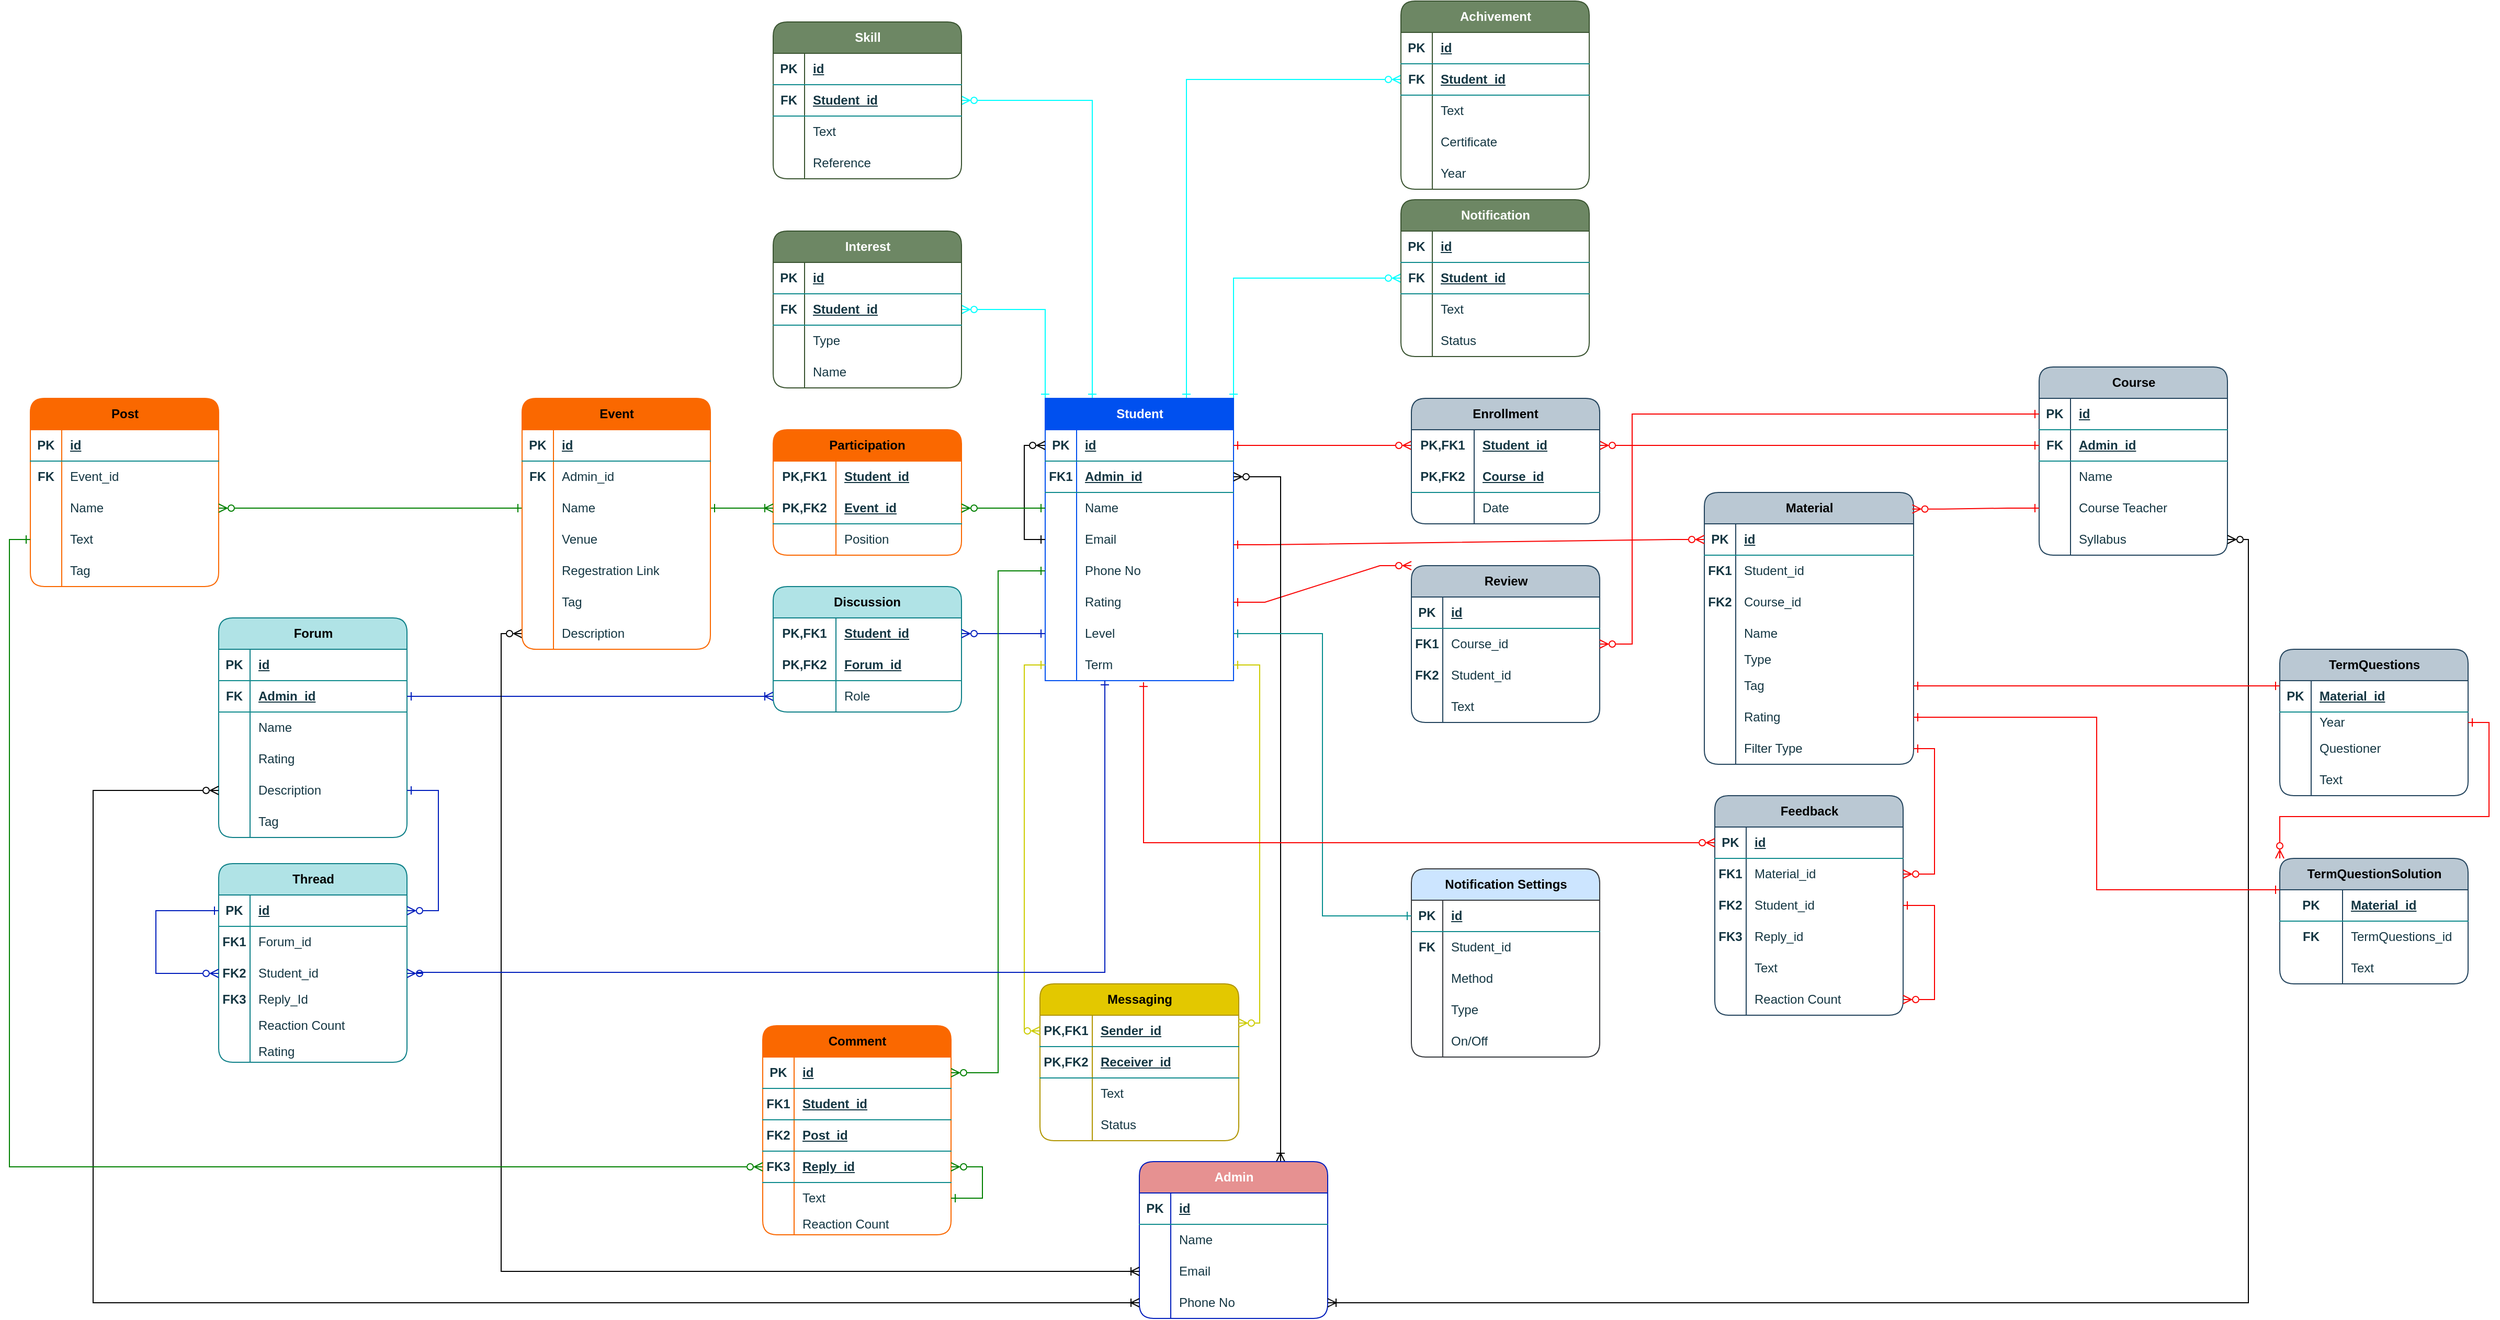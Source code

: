 <mxfile version="21.6.8" type="github">
  <diagram name="Page-1" id="AHgDOp7-yGQstjcQCzap">
    <mxGraphModel dx="3315" dy="1971" grid="1" gridSize="10" guides="1" tooltips="1" connect="1" arrows="1" fold="1" page="1" pageScale="1" pageWidth="850" pageHeight="1100" math="0" shadow="0">
      <root>
        <mxCell id="0" />
        <mxCell id="1" parent="0" />
        <mxCell id="QYTX3HXCFuEcmhgriE3O-1" style="edgeStyle=orthogonalEdgeStyle;rounded=0;orthogonalLoop=1;jettySize=auto;html=1;exitX=1;exitY=0;exitDx=0;exitDy=0;exitPerimeter=0;entryX=0;entryY=0.5;entryDx=0;entryDy=0;startArrow=ERone;startFill=0;endArrow=ERzeroToMany;endFill=0;strokeColor=#00FFFF;" edge="1" parent="1" source="QYTX3HXCFuEcmhgriE3O-5" target="QYTX3HXCFuEcmhgriE3O-185">
          <mxGeometry relative="1" as="geometry">
            <mxPoint x="65" y="-70" as="targetPoint" />
          </mxGeometry>
        </mxCell>
        <mxCell id="QYTX3HXCFuEcmhgriE3O-2" style="edgeStyle=orthogonalEdgeStyle;rounded=0;orthogonalLoop=1;jettySize=auto;html=1;exitX=0.75;exitY=0;exitDx=0;exitDy=0;exitPerimeter=0;entryX=0;entryY=0.5;entryDx=0;entryDy=0;startArrow=ERone;startFill=0;endArrow=ERzeroToMany;endFill=0;strokeColor=#00FFFF;" edge="1" parent="1" source="QYTX3HXCFuEcmhgriE3O-5" target="QYTX3HXCFuEcmhgriE3O-218">
          <mxGeometry relative="1" as="geometry">
            <mxPoint x="20" y="-200" as="targetPoint" />
          </mxGeometry>
        </mxCell>
        <mxCell id="QYTX3HXCFuEcmhgriE3O-3" style="edgeStyle=orthogonalEdgeStyle;rounded=0;orthogonalLoop=1;jettySize=auto;html=1;exitX=0;exitY=0;exitDx=0;exitDy=0;exitPerimeter=0;entryX=1;entryY=0.5;entryDx=0;entryDy=0;startArrow=ERone;startFill=0;endArrow=ERzeroToMany;endFill=0;strokeColor=#00FFFF;" edge="1" parent="1" source="QYTX3HXCFuEcmhgriE3O-5" target="QYTX3HXCFuEcmhgriE3O-195">
          <mxGeometry relative="1" as="geometry">
            <mxPoint x="-24.286" y="-90" as="targetPoint" />
          </mxGeometry>
        </mxCell>
        <mxCell id="QYTX3HXCFuEcmhgriE3O-4" style="edgeStyle=orthogonalEdgeStyle;rounded=0;orthogonalLoop=1;jettySize=auto;html=1;exitX=0.25;exitY=0;exitDx=0;exitDy=0;exitPerimeter=0;entryX=1;entryY=0.5;entryDx=0;entryDy=0;startArrow=ERone;startFill=0;endArrow=ERzeroToMany;endFill=0;strokeColor=#00FFFF;" edge="1" parent="1" source="QYTX3HXCFuEcmhgriE3O-5" target="QYTX3HXCFuEcmhgriE3O-205">
          <mxGeometry relative="1" as="geometry">
            <mxPoint x="-30" y="-210" as="targetPoint" />
          </mxGeometry>
        </mxCell>
        <mxCell id="QYTX3HXCFuEcmhgriE3O-5" value="Student" style="shape=table;startSize=30;container=1;collapsible=1;childLayout=tableLayout;fixedRows=1;rowLines=0;fontStyle=1;align=center;resizeLast=1;html=1;rounded=0;swimlaneLine=1;swimlaneFillColor=default;labelBackgroundColor=none;fillColor=#0050EF;points=[[0,0,0,0,0],[0,0.25,0,0,0],[0,0.5,0,0,0],[0,0.75,0,0,0],[0,1,0,0,0],[0.25,0,0,0,0],[0.25,1,0,0,0],[0.5,0,0,0,0],[0.5,1,0,0,0],[0.75,0,0,0,0],[0.75,1,0,0,0],[1,0,0,0,0],[1,0.25,0,0,0],[1,0.5,0,0,0],[1,0.75,0,0,0],[1,1,0,0,0]];strokeColor=#0050EF;fontColor=#ffffff;fillStyle=auto;" vertex="1" parent="1">
          <mxGeometry x="-70" y="40" width="180" height="270" as="geometry" />
        </mxCell>
        <mxCell id="QYTX3HXCFuEcmhgriE3O-6" value="" style="shape=tableRow;horizontal=0;startSize=0;swimlaneHead=0;swimlaneBody=0;fillColor=none;collapsible=0;dropTarget=0;points=[[0,0.5],[1,0.5]];portConstraint=eastwest;top=0;left=0;right=0;bottom=1;labelBackgroundColor=none;strokeColor=#0F8B8D;fontColor=#143642;" vertex="1" parent="QYTX3HXCFuEcmhgriE3O-5">
          <mxGeometry y="30" width="180" height="30" as="geometry" />
        </mxCell>
        <mxCell id="QYTX3HXCFuEcmhgriE3O-7" value="PK" style="shape=partialRectangle;connectable=0;fillColor=none;top=0;left=0;bottom=0;right=0;fontStyle=1;overflow=hidden;whiteSpace=wrap;html=1;labelBackgroundColor=none;strokeColor=#0F8B8D;fontColor=#143642;" vertex="1" parent="QYTX3HXCFuEcmhgriE3O-6">
          <mxGeometry width="30" height="30" as="geometry">
            <mxRectangle width="30" height="30" as="alternateBounds" />
          </mxGeometry>
        </mxCell>
        <mxCell id="QYTX3HXCFuEcmhgriE3O-8" value="id" style="shape=partialRectangle;connectable=0;fillColor=none;top=0;left=0;bottom=0;right=0;align=left;spacingLeft=6;fontStyle=5;overflow=hidden;whiteSpace=wrap;html=1;labelBackgroundColor=none;strokeColor=#0F8B8D;fontColor=#143642;" vertex="1" parent="QYTX3HXCFuEcmhgriE3O-6">
          <mxGeometry x="30" width="150" height="30" as="geometry">
            <mxRectangle width="150" height="30" as="alternateBounds" />
          </mxGeometry>
        </mxCell>
        <mxCell id="QYTX3HXCFuEcmhgriE3O-9" value="" style="shape=tableRow;horizontal=0;startSize=0;swimlaneHead=0;swimlaneBody=0;fillColor=none;collapsible=0;dropTarget=0;points=[[0,0.5],[1,0.5]];portConstraint=eastwest;top=0;left=0;right=0;bottom=1;labelBackgroundColor=none;strokeColor=#0F8B8D;fontColor=#143642;" vertex="1" parent="QYTX3HXCFuEcmhgriE3O-5">
          <mxGeometry y="60" width="180" height="30" as="geometry" />
        </mxCell>
        <mxCell id="QYTX3HXCFuEcmhgriE3O-10" value="FK1" style="shape=partialRectangle;connectable=0;fillColor=none;top=0;left=0;bottom=0;right=0;fontStyle=1;overflow=hidden;whiteSpace=wrap;html=1;labelBackgroundColor=none;strokeColor=#0F8B8D;fontColor=#143642;" vertex="1" parent="QYTX3HXCFuEcmhgriE3O-9">
          <mxGeometry width="30" height="30" as="geometry">
            <mxRectangle width="30" height="30" as="alternateBounds" />
          </mxGeometry>
        </mxCell>
        <mxCell id="QYTX3HXCFuEcmhgriE3O-11" value="Admin_id" style="shape=partialRectangle;connectable=0;fillColor=none;top=0;left=0;bottom=0;right=0;align=left;spacingLeft=6;fontStyle=5;overflow=hidden;whiteSpace=wrap;html=1;labelBackgroundColor=none;strokeColor=#0F8B8D;fontColor=#143642;" vertex="1" parent="QYTX3HXCFuEcmhgriE3O-9">
          <mxGeometry x="30" width="150" height="30" as="geometry">
            <mxRectangle width="150" height="30" as="alternateBounds" />
          </mxGeometry>
        </mxCell>
        <mxCell id="QYTX3HXCFuEcmhgriE3O-12" value="" style="shape=tableRow;horizontal=0;startSize=0;swimlaneHead=0;swimlaneBody=0;fillColor=none;collapsible=0;dropTarget=0;points=[[0,0.5],[1,0.5]];portConstraint=eastwest;top=0;left=0;right=0;bottom=0;labelBackgroundColor=none;strokeColor=#0F8B8D;fontColor=#143642;" vertex="1" parent="QYTX3HXCFuEcmhgriE3O-5">
          <mxGeometry y="90" width="180" height="30" as="geometry" />
        </mxCell>
        <mxCell id="QYTX3HXCFuEcmhgriE3O-13" value="" style="shape=partialRectangle;connectable=0;fillColor=none;top=0;left=0;bottom=0;right=0;editable=1;overflow=hidden;whiteSpace=wrap;html=1;labelBackgroundColor=none;strokeColor=#0F8B8D;fontColor=#143642;" vertex="1" parent="QYTX3HXCFuEcmhgriE3O-12">
          <mxGeometry width="30" height="30" as="geometry">
            <mxRectangle width="30" height="30" as="alternateBounds" />
          </mxGeometry>
        </mxCell>
        <mxCell id="QYTX3HXCFuEcmhgriE3O-14" value="Name" style="shape=partialRectangle;connectable=0;fillColor=none;top=0;left=0;bottom=0;right=0;align=left;spacingLeft=6;overflow=hidden;whiteSpace=wrap;html=1;labelBackgroundColor=none;strokeColor=#0F8B8D;fontColor=#143642;" vertex="1" parent="QYTX3HXCFuEcmhgriE3O-12">
          <mxGeometry x="30" width="150" height="30" as="geometry">
            <mxRectangle width="150" height="30" as="alternateBounds" />
          </mxGeometry>
        </mxCell>
        <mxCell id="QYTX3HXCFuEcmhgriE3O-15" value="" style="shape=tableRow;horizontal=0;startSize=0;swimlaneHead=0;swimlaneBody=0;fillColor=none;collapsible=0;dropTarget=0;points=[[0,0.5],[1,0.5]];portConstraint=eastwest;top=0;left=0;right=0;bottom=0;labelBackgroundColor=none;strokeColor=#0F8B8D;fontColor=#143642;" vertex="1" parent="QYTX3HXCFuEcmhgriE3O-5">
          <mxGeometry y="120" width="180" height="30" as="geometry" />
        </mxCell>
        <mxCell id="QYTX3HXCFuEcmhgriE3O-16" value="" style="shape=partialRectangle;connectable=0;fillColor=none;top=0;left=0;bottom=0;right=0;editable=1;overflow=hidden;whiteSpace=wrap;html=1;labelBackgroundColor=none;strokeColor=#0F8B8D;fontColor=#143642;" vertex="1" parent="QYTX3HXCFuEcmhgriE3O-15">
          <mxGeometry width="30" height="30" as="geometry">
            <mxRectangle width="30" height="30" as="alternateBounds" />
          </mxGeometry>
        </mxCell>
        <mxCell id="QYTX3HXCFuEcmhgriE3O-17" value="Email" style="shape=partialRectangle;connectable=0;fillColor=none;top=0;left=0;bottom=0;right=0;align=left;spacingLeft=6;overflow=hidden;whiteSpace=wrap;html=1;labelBackgroundColor=none;strokeColor=#0F8B8D;fontColor=#143642;" vertex="1" parent="QYTX3HXCFuEcmhgriE3O-15">
          <mxGeometry x="30" width="150" height="30" as="geometry">
            <mxRectangle width="150" height="30" as="alternateBounds" />
          </mxGeometry>
        </mxCell>
        <mxCell id="QYTX3HXCFuEcmhgriE3O-18" value="" style="shape=tableRow;horizontal=0;startSize=0;swimlaneHead=0;swimlaneBody=0;fillColor=none;collapsible=0;dropTarget=0;points=[[0,0.5],[1,0.5]];portConstraint=eastwest;top=0;left=0;right=0;bottom=0;labelBackgroundColor=none;strokeColor=#0F8B8D;fontColor=#143642;" vertex="1" parent="QYTX3HXCFuEcmhgriE3O-5">
          <mxGeometry y="150" width="180" height="30" as="geometry" />
        </mxCell>
        <mxCell id="QYTX3HXCFuEcmhgriE3O-19" value="" style="shape=partialRectangle;connectable=0;fillColor=none;top=0;left=0;bottom=0;right=0;editable=1;overflow=hidden;whiteSpace=wrap;html=1;labelBackgroundColor=none;strokeColor=#0F8B8D;fontColor=#143642;" vertex="1" parent="QYTX3HXCFuEcmhgriE3O-18">
          <mxGeometry width="30" height="30" as="geometry">
            <mxRectangle width="30" height="30" as="alternateBounds" />
          </mxGeometry>
        </mxCell>
        <mxCell id="QYTX3HXCFuEcmhgriE3O-20" value="Phone No" style="shape=partialRectangle;connectable=0;fillColor=none;top=0;left=0;bottom=0;right=0;align=left;spacingLeft=6;overflow=hidden;whiteSpace=wrap;html=1;labelBackgroundColor=none;strokeColor=#0F8B8D;fontColor=#143642;" vertex="1" parent="QYTX3HXCFuEcmhgriE3O-18">
          <mxGeometry x="30" width="150" height="30" as="geometry">
            <mxRectangle width="150" height="30" as="alternateBounds" />
          </mxGeometry>
        </mxCell>
        <mxCell id="QYTX3HXCFuEcmhgriE3O-21" value="" style="shape=tableRow;horizontal=0;startSize=0;swimlaneHead=0;swimlaneBody=0;fillColor=none;collapsible=0;dropTarget=0;points=[[0,0.5],[1,0.5]];portConstraint=eastwest;top=0;left=0;right=0;bottom=0;labelBackgroundColor=none;strokeColor=#0F8B8D;fontColor=#143642;" vertex="1" parent="QYTX3HXCFuEcmhgriE3O-5">
          <mxGeometry y="180" width="180" height="30" as="geometry" />
        </mxCell>
        <mxCell id="QYTX3HXCFuEcmhgriE3O-22" value="" style="shape=partialRectangle;connectable=0;fillColor=none;top=0;left=0;bottom=0;right=0;editable=1;overflow=hidden;whiteSpace=wrap;html=1;labelBackgroundColor=none;strokeColor=#0F8B8D;fontColor=#143642;" vertex="1" parent="QYTX3HXCFuEcmhgriE3O-21">
          <mxGeometry width="30" height="30" as="geometry">
            <mxRectangle width="30" height="30" as="alternateBounds" />
          </mxGeometry>
        </mxCell>
        <mxCell id="QYTX3HXCFuEcmhgriE3O-23" value="Rating" style="shape=partialRectangle;connectable=0;fillColor=none;top=0;left=0;bottom=0;right=0;align=left;spacingLeft=6;overflow=hidden;whiteSpace=wrap;html=1;labelBackgroundColor=none;strokeColor=#0F8B8D;fontColor=#143642;" vertex="1" parent="QYTX3HXCFuEcmhgriE3O-21">
          <mxGeometry x="30" width="150" height="30" as="geometry">
            <mxRectangle width="150" height="30" as="alternateBounds" />
          </mxGeometry>
        </mxCell>
        <mxCell id="QYTX3HXCFuEcmhgriE3O-24" value="" style="shape=tableRow;horizontal=0;startSize=0;swimlaneHead=0;swimlaneBody=0;fillColor=none;collapsible=0;dropTarget=0;points=[[0,0.5],[1,0.5]];portConstraint=eastwest;top=0;left=0;right=0;bottom=0;labelBackgroundColor=none;strokeColor=#0F8B8D;fontColor=#143642;" vertex="1" parent="QYTX3HXCFuEcmhgriE3O-5">
          <mxGeometry y="210" width="180" height="30" as="geometry" />
        </mxCell>
        <mxCell id="QYTX3HXCFuEcmhgriE3O-25" value="" style="shape=partialRectangle;connectable=0;fillColor=none;top=0;left=0;bottom=0;right=0;editable=1;overflow=hidden;whiteSpace=wrap;html=1;labelBackgroundColor=none;strokeColor=#0F8B8D;fontColor=#143642;" vertex="1" parent="QYTX3HXCFuEcmhgriE3O-24">
          <mxGeometry width="30" height="30" as="geometry">
            <mxRectangle width="30" height="30" as="alternateBounds" />
          </mxGeometry>
        </mxCell>
        <mxCell id="QYTX3HXCFuEcmhgriE3O-26" value="Level" style="shape=partialRectangle;connectable=0;fillColor=none;top=0;left=0;bottom=0;right=0;align=left;spacingLeft=6;overflow=hidden;whiteSpace=wrap;html=1;labelBackgroundColor=none;strokeColor=#0F8B8D;fontColor=#143642;" vertex="1" parent="QYTX3HXCFuEcmhgriE3O-24">
          <mxGeometry x="30" width="150" height="30" as="geometry">
            <mxRectangle width="150" height="30" as="alternateBounds" />
          </mxGeometry>
        </mxCell>
        <mxCell id="QYTX3HXCFuEcmhgriE3O-27" value="" style="shape=tableRow;horizontal=0;startSize=0;swimlaneHead=0;swimlaneBody=0;fillColor=none;collapsible=0;dropTarget=0;points=[[0,0.5],[1,0.5]];portConstraint=eastwest;top=0;left=0;right=0;bottom=0;labelBackgroundColor=none;strokeColor=#0F8B8D;fontColor=#143642;" vertex="1" parent="QYTX3HXCFuEcmhgriE3O-5">
          <mxGeometry y="240" width="180" height="30" as="geometry" />
        </mxCell>
        <mxCell id="QYTX3HXCFuEcmhgriE3O-28" value="" style="shape=partialRectangle;connectable=0;fillColor=none;top=0;left=0;bottom=0;right=0;editable=1;overflow=hidden;whiteSpace=wrap;html=1;labelBackgroundColor=none;strokeColor=#0F8B8D;fontColor=#143642;" vertex="1" parent="QYTX3HXCFuEcmhgriE3O-27">
          <mxGeometry width="30" height="30" as="geometry">
            <mxRectangle width="30" height="30" as="alternateBounds" />
          </mxGeometry>
        </mxCell>
        <mxCell id="QYTX3HXCFuEcmhgriE3O-29" value="Term" style="shape=partialRectangle;connectable=0;fillColor=none;top=0;left=0;bottom=0;right=0;align=left;spacingLeft=6;overflow=hidden;whiteSpace=wrap;html=1;labelBackgroundColor=none;strokeColor=#0F8B8D;fontColor=#143642;" vertex="1" parent="QYTX3HXCFuEcmhgriE3O-27">
          <mxGeometry x="30" width="150" height="30" as="geometry">
            <mxRectangle width="150" height="30" as="alternateBounds" />
          </mxGeometry>
        </mxCell>
        <mxCell id="QYTX3HXCFuEcmhgriE3O-30" value="Course" style="shape=table;startSize=30;container=1;collapsible=1;childLayout=tableLayout;fixedRows=1;rowLines=0;fontStyle=1;align=center;resizeLast=1;html=1;rounded=1;shadow=0;swimlaneLine=1;fillColor=#bac8d3;swimlaneFillColor=default;labelBackgroundColor=none;strokeColor=#23445d;" vertex="1" parent="1">
          <mxGeometry x="880" y="10" width="180" height="180" as="geometry">
            <mxRectangle x="440" y="5" width="80" height="30" as="alternateBounds" />
          </mxGeometry>
        </mxCell>
        <mxCell id="QYTX3HXCFuEcmhgriE3O-31" value="" style="shape=tableRow;horizontal=0;startSize=0;swimlaneHead=0;swimlaneBody=0;fillColor=none;collapsible=0;dropTarget=0;points=[[0,0.5],[1,0.5]];portConstraint=eastwest;top=0;left=0;right=0;bottom=1;labelBackgroundColor=none;strokeColor=#0F8B8D;fontColor=#143642;" vertex="1" parent="QYTX3HXCFuEcmhgriE3O-30">
          <mxGeometry y="30" width="180" height="30" as="geometry" />
        </mxCell>
        <mxCell id="QYTX3HXCFuEcmhgriE3O-32" value="PK" style="shape=partialRectangle;connectable=0;fillColor=none;top=0;left=0;bottom=0;right=0;fontStyle=1;overflow=hidden;whiteSpace=wrap;html=1;labelBackgroundColor=none;strokeColor=#0F8B8D;fontColor=#143642;" vertex="1" parent="QYTX3HXCFuEcmhgriE3O-31">
          <mxGeometry width="30" height="30" as="geometry">
            <mxRectangle width="30" height="30" as="alternateBounds" />
          </mxGeometry>
        </mxCell>
        <mxCell id="QYTX3HXCFuEcmhgriE3O-33" value="id" style="shape=partialRectangle;connectable=0;fillColor=none;top=0;left=0;bottom=0;right=0;align=left;spacingLeft=6;fontStyle=5;overflow=hidden;whiteSpace=wrap;html=1;labelBackgroundColor=none;strokeColor=#0F8B8D;fontColor=#143642;" vertex="1" parent="QYTX3HXCFuEcmhgriE3O-31">
          <mxGeometry x="30" width="150" height="30" as="geometry">
            <mxRectangle width="150" height="30" as="alternateBounds" />
          </mxGeometry>
        </mxCell>
        <mxCell id="QYTX3HXCFuEcmhgriE3O-34" value="" style="shape=tableRow;horizontal=0;startSize=0;swimlaneHead=0;swimlaneBody=0;fillColor=none;collapsible=0;dropTarget=0;points=[[0,0.5],[1,0.5]];portConstraint=eastwest;top=0;left=0;right=0;bottom=1;labelBackgroundColor=none;strokeColor=#0F8B8D;fontColor=#143642;" vertex="1" parent="QYTX3HXCFuEcmhgriE3O-30">
          <mxGeometry y="60" width="180" height="30" as="geometry" />
        </mxCell>
        <mxCell id="QYTX3HXCFuEcmhgriE3O-35" value="FK" style="shape=partialRectangle;connectable=0;fillColor=none;top=0;left=0;bottom=0;right=0;fontStyle=1;overflow=hidden;whiteSpace=wrap;html=1;labelBackgroundColor=none;strokeColor=#0F8B8D;fontColor=#143642;" vertex="1" parent="QYTX3HXCFuEcmhgriE3O-34">
          <mxGeometry width="30" height="30" as="geometry">
            <mxRectangle width="30" height="30" as="alternateBounds" />
          </mxGeometry>
        </mxCell>
        <mxCell id="QYTX3HXCFuEcmhgriE3O-36" value="Admin_id" style="shape=partialRectangle;connectable=0;fillColor=none;top=0;left=0;bottom=0;right=0;align=left;spacingLeft=6;fontStyle=5;overflow=hidden;whiteSpace=wrap;html=1;labelBackgroundColor=none;strokeColor=#0F8B8D;fontColor=#143642;" vertex="1" parent="QYTX3HXCFuEcmhgriE3O-34">
          <mxGeometry x="30" width="150" height="30" as="geometry">
            <mxRectangle width="150" height="30" as="alternateBounds" />
          </mxGeometry>
        </mxCell>
        <mxCell id="QYTX3HXCFuEcmhgriE3O-37" value="" style="shape=tableRow;horizontal=0;startSize=0;swimlaneHead=0;swimlaneBody=0;fillColor=none;collapsible=0;dropTarget=0;points=[[0,0.5],[1,0.5]];portConstraint=eastwest;top=0;left=0;right=0;bottom=0;labelBackgroundColor=none;strokeColor=#0F8B8D;fontColor=#143642;" vertex="1" parent="QYTX3HXCFuEcmhgriE3O-30">
          <mxGeometry y="90" width="180" height="30" as="geometry" />
        </mxCell>
        <mxCell id="QYTX3HXCFuEcmhgriE3O-38" value="" style="shape=partialRectangle;connectable=0;fillColor=none;top=0;left=0;bottom=0;right=0;editable=1;overflow=hidden;whiteSpace=wrap;html=1;labelBackgroundColor=none;strokeColor=#0F8B8D;fontColor=#143642;" vertex="1" parent="QYTX3HXCFuEcmhgriE3O-37">
          <mxGeometry width="30" height="30" as="geometry">
            <mxRectangle width="30" height="30" as="alternateBounds" />
          </mxGeometry>
        </mxCell>
        <mxCell id="QYTX3HXCFuEcmhgriE3O-39" value="Name" style="shape=partialRectangle;connectable=0;fillColor=none;top=0;left=0;bottom=0;right=0;align=left;spacingLeft=6;overflow=hidden;whiteSpace=wrap;html=1;labelBackgroundColor=none;strokeColor=#0F8B8D;fontColor=#143642;" vertex="1" parent="QYTX3HXCFuEcmhgriE3O-37">
          <mxGeometry x="30" width="150" height="30" as="geometry">
            <mxRectangle width="150" height="30" as="alternateBounds" />
          </mxGeometry>
        </mxCell>
        <mxCell id="QYTX3HXCFuEcmhgriE3O-40" value="" style="shape=tableRow;horizontal=0;startSize=0;swimlaneHead=0;swimlaneBody=0;fillColor=none;collapsible=0;dropTarget=0;points=[[0,0.5],[1,0.5]];portConstraint=eastwest;top=0;left=0;right=0;bottom=0;labelBackgroundColor=none;strokeColor=#0F8B8D;fontColor=#143642;" vertex="1" parent="QYTX3HXCFuEcmhgriE3O-30">
          <mxGeometry y="120" width="180" height="30" as="geometry" />
        </mxCell>
        <mxCell id="QYTX3HXCFuEcmhgriE3O-41" value="" style="shape=partialRectangle;connectable=0;fillColor=none;top=0;left=0;bottom=0;right=0;editable=1;overflow=hidden;whiteSpace=wrap;html=1;labelBackgroundColor=none;strokeColor=#0F8B8D;fontColor=#143642;" vertex="1" parent="QYTX3HXCFuEcmhgriE3O-40">
          <mxGeometry width="30" height="30" as="geometry">
            <mxRectangle width="30" height="30" as="alternateBounds" />
          </mxGeometry>
        </mxCell>
        <mxCell id="QYTX3HXCFuEcmhgriE3O-42" value="Course Teacher" style="shape=partialRectangle;connectable=0;fillColor=none;top=0;left=0;bottom=0;right=0;align=left;spacingLeft=6;overflow=hidden;whiteSpace=wrap;html=1;labelBackgroundColor=none;strokeColor=#0F8B8D;fontColor=#143642;" vertex="1" parent="QYTX3HXCFuEcmhgriE3O-40">
          <mxGeometry x="30" width="150" height="30" as="geometry">
            <mxRectangle width="150" height="30" as="alternateBounds" />
          </mxGeometry>
        </mxCell>
        <mxCell id="QYTX3HXCFuEcmhgriE3O-43" value="" style="shape=tableRow;horizontal=0;startSize=0;swimlaneHead=0;swimlaneBody=0;fillColor=none;collapsible=0;dropTarget=0;points=[[0,0.5],[1,0.5]];portConstraint=eastwest;top=0;left=0;right=0;bottom=0;labelBackgroundColor=none;strokeColor=#0F8B8D;fontColor=#143642;" vertex="1" parent="QYTX3HXCFuEcmhgriE3O-30">
          <mxGeometry y="150" width="180" height="30" as="geometry" />
        </mxCell>
        <mxCell id="QYTX3HXCFuEcmhgriE3O-44" value="" style="shape=partialRectangle;connectable=0;fillColor=none;top=0;left=0;bottom=0;right=0;editable=1;overflow=hidden;whiteSpace=wrap;html=1;labelBackgroundColor=none;strokeColor=#0F8B8D;fontColor=#143642;" vertex="1" parent="QYTX3HXCFuEcmhgriE3O-43">
          <mxGeometry width="30" height="30" as="geometry">
            <mxRectangle width="30" height="30" as="alternateBounds" />
          </mxGeometry>
        </mxCell>
        <mxCell id="QYTX3HXCFuEcmhgriE3O-45" value="Syllabus" style="shape=partialRectangle;connectable=0;fillColor=none;top=0;left=0;bottom=0;right=0;align=left;spacingLeft=6;overflow=hidden;whiteSpace=wrap;html=1;labelBackgroundColor=none;strokeColor=#0F8B8D;fontColor=#143642;" vertex="1" parent="QYTX3HXCFuEcmhgriE3O-43">
          <mxGeometry x="30" width="150" height="30" as="geometry">
            <mxRectangle width="150" height="30" as="alternateBounds" />
          </mxGeometry>
        </mxCell>
        <mxCell id="QYTX3HXCFuEcmhgriE3O-46" value="Material" style="shape=table;startSize=30;container=1;collapsible=1;childLayout=tableLayout;fixedRows=1;rowLines=0;fontStyle=1;align=center;resizeLast=1;html=1;rounded=1;shadow=0;swimlaneLine=1;fillColor=#bac8d3;swimlaneFillColor=default;labelBackgroundColor=none;strokeColor=#23445d;" vertex="1" parent="1">
          <mxGeometry x="560" y="130" width="200" height="260" as="geometry">
            <mxRectangle x="440" y="5" width="80" height="30" as="alternateBounds" />
          </mxGeometry>
        </mxCell>
        <mxCell id="QYTX3HXCFuEcmhgriE3O-47" value="" style="shape=tableRow;horizontal=0;startSize=0;swimlaneHead=0;swimlaneBody=0;fillColor=none;collapsible=0;dropTarget=0;points=[[0,0.5],[1,0.5]];portConstraint=eastwest;top=0;left=0;right=0;bottom=1;labelBackgroundColor=none;strokeColor=#0F8B8D;fontColor=#143642;" vertex="1" parent="QYTX3HXCFuEcmhgriE3O-46">
          <mxGeometry y="30" width="200" height="30" as="geometry" />
        </mxCell>
        <mxCell id="QYTX3HXCFuEcmhgriE3O-48" value="PK" style="shape=partialRectangle;connectable=0;fillColor=none;top=0;left=0;bottom=0;right=0;fontStyle=1;overflow=hidden;whiteSpace=wrap;html=1;labelBackgroundColor=none;strokeColor=#0F8B8D;fontColor=#143642;" vertex="1" parent="QYTX3HXCFuEcmhgriE3O-47">
          <mxGeometry width="30" height="30" as="geometry">
            <mxRectangle width="30" height="30" as="alternateBounds" />
          </mxGeometry>
        </mxCell>
        <mxCell id="QYTX3HXCFuEcmhgriE3O-49" value="id" style="shape=partialRectangle;connectable=0;fillColor=none;top=0;left=0;bottom=0;right=0;align=left;spacingLeft=6;fontStyle=5;overflow=hidden;whiteSpace=wrap;html=1;labelBackgroundColor=none;strokeColor=#0F8B8D;fontColor=#143642;" vertex="1" parent="QYTX3HXCFuEcmhgriE3O-47">
          <mxGeometry x="30" width="170" height="30" as="geometry">
            <mxRectangle width="170" height="30" as="alternateBounds" />
          </mxGeometry>
        </mxCell>
        <mxCell id="QYTX3HXCFuEcmhgriE3O-50" value="" style="shape=tableRow;horizontal=0;startSize=0;swimlaneHead=0;swimlaneBody=0;fillColor=none;collapsible=0;dropTarget=0;points=[[0,0.5],[1,0.5]];portConstraint=eastwest;top=0;left=0;right=0;bottom=0;labelBackgroundColor=none;strokeColor=#0F8B8D;fontColor=#143642;" vertex="1" parent="QYTX3HXCFuEcmhgriE3O-46">
          <mxGeometry y="60" width="200" height="30" as="geometry" />
        </mxCell>
        <mxCell id="QYTX3HXCFuEcmhgriE3O-51" value="&lt;b&gt;FK1&lt;/b&gt;" style="shape=partialRectangle;connectable=0;fillColor=none;top=0;left=0;bottom=0;right=0;editable=1;overflow=hidden;whiteSpace=wrap;html=1;labelBackgroundColor=none;strokeColor=#0F8B8D;fontColor=#143642;" vertex="1" parent="QYTX3HXCFuEcmhgriE3O-50">
          <mxGeometry width="30" height="30" as="geometry">
            <mxRectangle width="30" height="30" as="alternateBounds" />
          </mxGeometry>
        </mxCell>
        <mxCell id="QYTX3HXCFuEcmhgriE3O-52" value="Student_id" style="shape=partialRectangle;connectable=0;fillColor=none;top=0;left=0;bottom=0;right=0;align=left;spacingLeft=6;overflow=hidden;whiteSpace=wrap;html=1;labelBackgroundColor=none;strokeColor=#0F8B8D;fontColor=#143642;" vertex="1" parent="QYTX3HXCFuEcmhgriE3O-50">
          <mxGeometry x="30" width="170" height="30" as="geometry">
            <mxRectangle width="170" height="30" as="alternateBounds" />
          </mxGeometry>
        </mxCell>
        <mxCell id="QYTX3HXCFuEcmhgriE3O-53" value="" style="shape=tableRow;horizontal=0;startSize=0;swimlaneHead=0;swimlaneBody=0;fillColor=none;collapsible=0;dropTarget=0;points=[[0,0.5],[1,0.5]];portConstraint=eastwest;top=0;left=0;right=0;bottom=0;labelBackgroundColor=none;strokeColor=#0F8B8D;fontColor=#143642;" vertex="1" parent="QYTX3HXCFuEcmhgriE3O-46">
          <mxGeometry y="90" width="200" height="30" as="geometry" />
        </mxCell>
        <mxCell id="QYTX3HXCFuEcmhgriE3O-54" value="&lt;b&gt;FK2&lt;/b&gt;" style="shape=partialRectangle;connectable=0;fillColor=none;top=0;left=0;bottom=0;right=0;editable=1;overflow=hidden;whiteSpace=wrap;html=1;labelBackgroundColor=none;strokeColor=#0F8B8D;fontColor=#143642;" vertex="1" parent="QYTX3HXCFuEcmhgriE3O-53">
          <mxGeometry width="30" height="30" as="geometry">
            <mxRectangle width="30" height="30" as="alternateBounds" />
          </mxGeometry>
        </mxCell>
        <mxCell id="QYTX3HXCFuEcmhgriE3O-55" value="Course_id" style="shape=partialRectangle;connectable=0;fillColor=none;top=0;left=0;bottom=0;right=0;align=left;spacingLeft=6;overflow=hidden;whiteSpace=wrap;html=1;labelBackgroundColor=none;strokeColor=#0F8B8D;fontColor=#143642;" vertex="1" parent="QYTX3HXCFuEcmhgriE3O-53">
          <mxGeometry x="30" width="170" height="30" as="geometry">
            <mxRectangle width="170" height="30" as="alternateBounds" />
          </mxGeometry>
        </mxCell>
        <mxCell id="QYTX3HXCFuEcmhgriE3O-56" value="" style="shape=tableRow;horizontal=0;startSize=0;swimlaneHead=0;swimlaneBody=0;fillColor=none;collapsible=0;dropTarget=0;points=[[0,0.5],[1,0.5]];portConstraint=eastwest;top=0;left=0;right=0;bottom=0;labelBackgroundColor=none;strokeColor=#0F8B8D;fontColor=#143642;" vertex="1" parent="QYTX3HXCFuEcmhgriE3O-46">
          <mxGeometry y="120" width="200" height="30" as="geometry" />
        </mxCell>
        <mxCell id="QYTX3HXCFuEcmhgriE3O-57" value="" style="shape=partialRectangle;connectable=0;fillColor=none;top=0;left=0;bottom=0;right=0;editable=1;overflow=hidden;whiteSpace=wrap;html=1;labelBackgroundColor=none;strokeColor=#0F8B8D;fontColor=#143642;" vertex="1" parent="QYTX3HXCFuEcmhgriE3O-56">
          <mxGeometry width="30" height="30" as="geometry">
            <mxRectangle width="30" height="30" as="alternateBounds" />
          </mxGeometry>
        </mxCell>
        <mxCell id="QYTX3HXCFuEcmhgriE3O-58" value="Name" style="shape=partialRectangle;connectable=0;fillColor=none;top=0;left=0;bottom=0;right=0;align=left;spacingLeft=6;overflow=hidden;whiteSpace=wrap;html=1;labelBackgroundColor=none;strokeColor=#0F8B8D;fontColor=#143642;" vertex="1" parent="QYTX3HXCFuEcmhgriE3O-56">
          <mxGeometry x="30" width="170" height="30" as="geometry">
            <mxRectangle width="170" height="30" as="alternateBounds" />
          </mxGeometry>
        </mxCell>
        <mxCell id="QYTX3HXCFuEcmhgriE3O-59" value="" style="shape=tableRow;horizontal=0;startSize=0;swimlaneHead=0;swimlaneBody=0;fillColor=none;collapsible=0;dropTarget=0;points=[[0,0.5],[1,0.5]];portConstraint=eastwest;top=0;left=0;right=0;bottom=0;labelBackgroundColor=none;strokeColor=#0F8B8D;fontColor=#143642;" vertex="1" parent="QYTX3HXCFuEcmhgriE3O-46">
          <mxGeometry y="150" width="200" height="20" as="geometry" />
        </mxCell>
        <mxCell id="QYTX3HXCFuEcmhgriE3O-60" value="" style="shape=partialRectangle;connectable=0;fillColor=none;top=0;left=0;bottom=0;right=0;editable=1;overflow=hidden;whiteSpace=wrap;html=1;labelBackgroundColor=none;strokeColor=#0F8B8D;fontColor=#143642;" vertex="1" parent="QYTX3HXCFuEcmhgriE3O-59">
          <mxGeometry width="30" height="20" as="geometry">
            <mxRectangle width="30" height="20" as="alternateBounds" />
          </mxGeometry>
        </mxCell>
        <mxCell id="QYTX3HXCFuEcmhgriE3O-61" value="Type" style="shape=partialRectangle;connectable=0;fillColor=none;top=0;left=0;bottom=0;right=0;align=left;spacingLeft=6;overflow=hidden;whiteSpace=wrap;html=1;labelBackgroundColor=none;strokeColor=#0F8B8D;fontColor=#143642;" vertex="1" parent="QYTX3HXCFuEcmhgriE3O-59">
          <mxGeometry x="30" width="170" height="20" as="geometry">
            <mxRectangle width="170" height="20" as="alternateBounds" />
          </mxGeometry>
        </mxCell>
        <mxCell id="QYTX3HXCFuEcmhgriE3O-62" value="" style="shape=tableRow;horizontal=0;startSize=0;swimlaneHead=0;swimlaneBody=0;fillColor=none;collapsible=0;dropTarget=0;points=[[0,0.5],[1,0.5]];portConstraint=eastwest;top=0;left=0;right=0;bottom=0;labelBackgroundColor=none;strokeColor=#0F8B8D;fontColor=#143642;" vertex="1" parent="QYTX3HXCFuEcmhgriE3O-46">
          <mxGeometry y="170" width="200" height="30" as="geometry" />
        </mxCell>
        <mxCell id="QYTX3HXCFuEcmhgriE3O-63" value="" style="shape=partialRectangle;connectable=0;fillColor=none;top=0;left=0;bottom=0;right=0;editable=1;overflow=hidden;whiteSpace=wrap;html=1;labelBackgroundColor=none;strokeColor=#0F8B8D;fontColor=#143642;" vertex="1" parent="QYTX3HXCFuEcmhgriE3O-62">
          <mxGeometry width="30" height="30" as="geometry">
            <mxRectangle width="30" height="30" as="alternateBounds" />
          </mxGeometry>
        </mxCell>
        <mxCell id="QYTX3HXCFuEcmhgriE3O-64" value="Tag" style="shape=partialRectangle;connectable=0;fillColor=none;top=0;left=0;bottom=0;right=0;align=left;spacingLeft=6;overflow=hidden;whiteSpace=wrap;html=1;labelBackgroundColor=none;strokeColor=#0F8B8D;fontColor=#143642;" vertex="1" parent="QYTX3HXCFuEcmhgriE3O-62">
          <mxGeometry x="30" width="170" height="30" as="geometry">
            <mxRectangle width="170" height="30" as="alternateBounds" />
          </mxGeometry>
        </mxCell>
        <mxCell id="QYTX3HXCFuEcmhgriE3O-65" value="" style="shape=tableRow;horizontal=0;startSize=0;swimlaneHead=0;swimlaneBody=0;fillColor=none;collapsible=0;dropTarget=0;points=[[0,0.5],[1,0.5]];portConstraint=eastwest;top=0;left=0;right=0;bottom=0;labelBackgroundColor=none;strokeColor=#0F8B8D;fontColor=#143642;" vertex="1" parent="QYTX3HXCFuEcmhgriE3O-46">
          <mxGeometry y="200" width="200" height="30" as="geometry" />
        </mxCell>
        <mxCell id="QYTX3HXCFuEcmhgriE3O-66" value="" style="shape=partialRectangle;connectable=0;fillColor=none;top=0;left=0;bottom=0;right=0;editable=1;overflow=hidden;whiteSpace=wrap;html=1;labelBackgroundColor=none;strokeColor=#0F8B8D;fontColor=#143642;" vertex="1" parent="QYTX3HXCFuEcmhgriE3O-65">
          <mxGeometry width="30" height="30" as="geometry">
            <mxRectangle width="30" height="30" as="alternateBounds" />
          </mxGeometry>
        </mxCell>
        <mxCell id="QYTX3HXCFuEcmhgriE3O-67" value="Rating" style="shape=partialRectangle;connectable=0;fillColor=none;top=0;left=0;bottom=0;right=0;align=left;spacingLeft=6;overflow=hidden;whiteSpace=wrap;html=1;labelBackgroundColor=none;strokeColor=#0F8B8D;fontColor=#143642;" vertex="1" parent="QYTX3HXCFuEcmhgriE3O-65">
          <mxGeometry x="30" width="170" height="30" as="geometry">
            <mxRectangle width="170" height="30" as="alternateBounds" />
          </mxGeometry>
        </mxCell>
        <mxCell id="QYTX3HXCFuEcmhgriE3O-68" value="" style="shape=tableRow;horizontal=0;startSize=0;swimlaneHead=0;swimlaneBody=0;fillColor=none;collapsible=0;dropTarget=0;points=[[0,0.5],[1,0.5]];portConstraint=eastwest;top=0;left=0;right=0;bottom=0;labelBackgroundColor=none;strokeColor=#0F8B8D;fontColor=#143642;" vertex="1" parent="QYTX3HXCFuEcmhgriE3O-46">
          <mxGeometry y="230" width="200" height="30" as="geometry" />
        </mxCell>
        <mxCell id="QYTX3HXCFuEcmhgriE3O-69" value="" style="shape=partialRectangle;connectable=0;fillColor=none;top=0;left=0;bottom=0;right=0;editable=1;overflow=hidden;whiteSpace=wrap;html=1;labelBackgroundColor=none;strokeColor=#0F8B8D;fontColor=#143642;" vertex="1" parent="QYTX3HXCFuEcmhgriE3O-68">
          <mxGeometry width="30" height="30" as="geometry">
            <mxRectangle width="30" height="30" as="alternateBounds" />
          </mxGeometry>
        </mxCell>
        <mxCell id="QYTX3HXCFuEcmhgriE3O-70" value="Filter Type" style="shape=partialRectangle;connectable=0;fillColor=none;top=0;left=0;bottom=0;right=0;align=left;spacingLeft=6;overflow=hidden;whiteSpace=wrap;html=1;labelBackgroundColor=none;strokeColor=#0F8B8D;fontColor=#143642;" vertex="1" parent="QYTX3HXCFuEcmhgriE3O-68">
          <mxGeometry x="30" width="170" height="30" as="geometry">
            <mxRectangle width="170" height="30" as="alternateBounds" />
          </mxGeometry>
        </mxCell>
        <mxCell id="QYTX3HXCFuEcmhgriE3O-71" style="edgeStyle=orthogonalEdgeStyle;rounded=0;orthogonalLoop=1;jettySize=auto;html=1;exitX=0;exitY=0.5;exitDx=0;exitDy=0;entryX=0;entryY=0.5;entryDx=0;entryDy=0;startArrow=ERone;startFill=0;endArrow=ERzeroToMany;endFill=0;" edge="1" parent="1" source="QYTX3HXCFuEcmhgriE3O-15" target="QYTX3HXCFuEcmhgriE3O-6">
          <mxGeometry relative="1" as="geometry" />
        </mxCell>
        <mxCell id="QYTX3HXCFuEcmhgriE3O-82" value="" style="edgeStyle=entityRelationEdgeStyle;fontSize=12;html=1;endArrow=ERzeroToMany;rounded=0;exitX=1;exitY=0.5;exitDx=0;exitDy=0;labelBackgroundColor=none;strokeColor=#FA0000;fontColor=default;startArrow=ERone;startFill=0;fillColor=#e51400;endFill=0;entryX=0;entryY=0.5;entryDx=0;entryDy=0;" edge="1" parent="1" source="QYTX3HXCFuEcmhgriE3O-6" target="QYTX3HXCFuEcmhgriE3O-375">
          <mxGeometry width="100" height="100" relative="1" as="geometry">
            <mxPoint x="125" y="90" as="sourcePoint" />
            <mxPoint x="220" y="85" as="targetPoint" />
            <Array as="points">
              <mxPoint x="205" y="-15" />
            </Array>
          </mxGeometry>
        </mxCell>
        <mxCell id="QYTX3HXCFuEcmhgriE3O-83" value="" style="edgeStyle=entityRelationEdgeStyle;fontSize=12;html=1;endArrow=ERzeroToMany;rounded=0;exitX=0;exitY=0.5;exitDx=0;exitDy=0;labelBackgroundColor=none;strokeColor=#FA0000;fontColor=default;startArrow=ERone;startFill=0;fillColor=#e51400;endFill=0;entryX=1;entryY=0.5;entryDx=0;entryDy=0;" edge="1" parent="1" source="QYTX3HXCFuEcmhgriE3O-34" target="QYTX3HXCFuEcmhgriE3O-375">
          <mxGeometry width="100" height="100" relative="1" as="geometry">
            <mxPoint x="890" y="112.5" as="sourcePoint" />
            <mxPoint x="710" y="70" as="targetPoint" />
            <Array as="points">
              <mxPoint x="470" y="112.5" />
              <mxPoint x="470" y="112.5" />
            </Array>
          </mxGeometry>
        </mxCell>
        <mxCell id="QYTX3HXCFuEcmhgriE3O-84" value="" style="edgeStyle=entityRelationEdgeStyle;fontSize=12;html=1;endArrow=ERzeroToMany;rounded=0;exitX=1;exitY=0.5;exitDx=0;exitDy=0;entryX=0;entryY=0.5;entryDx=0;entryDy=0;labelBackgroundColor=none;strokeColor=#FA0000;fontColor=default;startArrow=ERone;startFill=0;endFill=0;fillColor=#e51400;" edge="1" parent="1" target="QYTX3HXCFuEcmhgriE3O-47">
          <mxGeometry width="100" height="100" relative="1" as="geometry">
            <mxPoint x="110" y="180" as="sourcePoint" />
            <mxPoint x="260" y="180" as="targetPoint" />
            <Array as="points">
              <mxPoint x="210" y="180" />
            </Array>
          </mxGeometry>
        </mxCell>
        <mxCell id="QYTX3HXCFuEcmhgriE3O-85" value="" style="edgeStyle=entityRelationEdgeStyle;fontSize=12;html=1;endArrow=ERzeroToMany;rounded=0;exitX=0;exitY=0.5;exitDx=0;exitDy=0;entryX=0.994;entryY=0.061;entryDx=0;entryDy=0;labelBackgroundColor=none;strokeColor=#FA0000;fontColor=default;startArrow=ERone;startFill=0;endFill=0;entryPerimeter=0;fillColor=#e51400;" edge="1" parent="1" source="QYTX3HXCFuEcmhgriE3O-40" target="QYTX3HXCFuEcmhgriE3O-46">
          <mxGeometry width="100" height="100" relative="1" as="geometry">
            <mxPoint x="370" y="220" as="sourcePoint" />
            <mxPoint x="470" y="120" as="targetPoint" />
          </mxGeometry>
        </mxCell>
        <mxCell id="QYTX3HXCFuEcmhgriE3O-86" value="Participation" style="shape=table;startSize=30;container=1;collapsible=1;childLayout=tableLayout;fixedRows=1;rowLines=0;fontStyle=1;align=center;resizeLast=1;html=1;whiteSpace=wrap;rounded=1;fillColor=#fa6800;shadow=0;swimlaneLine=1;labelBackgroundColor=none;strokeColor=#FA6800;fontColor=#000000;" vertex="1" parent="1">
          <mxGeometry x="-330" y="70" width="180" height="120" as="geometry" />
        </mxCell>
        <mxCell id="QYTX3HXCFuEcmhgriE3O-87" value="" style="shape=tableRow;horizontal=0;startSize=0;swimlaneHead=0;swimlaneBody=0;fillColor=none;collapsible=0;dropTarget=0;points=[[0,0.5],[1,0.5]];portConstraint=eastwest;top=0;left=0;right=0;bottom=0;html=1;swimlaneLine=1;labelBackgroundColor=none;strokeColor=#0F8B8D;fontColor=#143642;" vertex="1" parent="QYTX3HXCFuEcmhgriE3O-86">
          <mxGeometry y="30" width="180" height="30" as="geometry" />
        </mxCell>
        <mxCell id="QYTX3HXCFuEcmhgriE3O-88" value="PK,FK1" style="shape=partialRectangle;connectable=0;fillColor=none;top=0;left=0;bottom=0;right=0;fontStyle=1;overflow=hidden;html=1;whiteSpace=wrap;labelBackgroundColor=none;strokeColor=#0F8B8D;fontColor=#143642;" vertex="1" parent="QYTX3HXCFuEcmhgriE3O-87">
          <mxGeometry width="60" height="30" as="geometry">
            <mxRectangle width="60" height="30" as="alternateBounds" />
          </mxGeometry>
        </mxCell>
        <mxCell id="QYTX3HXCFuEcmhgriE3O-89" value="Student_id" style="shape=partialRectangle;connectable=0;fillColor=none;top=0;left=0;bottom=0;right=0;align=left;spacingLeft=6;fontStyle=5;overflow=hidden;html=1;whiteSpace=wrap;labelBackgroundColor=none;strokeColor=#0F8B8D;fontColor=#143642;" vertex="1" parent="QYTX3HXCFuEcmhgriE3O-87">
          <mxGeometry x="60" width="120" height="30" as="geometry">
            <mxRectangle width="120" height="30" as="alternateBounds" />
          </mxGeometry>
        </mxCell>
        <mxCell id="QYTX3HXCFuEcmhgriE3O-90" value="" style="shape=tableRow;horizontal=0;startSize=0;swimlaneHead=0;swimlaneBody=0;fillColor=none;collapsible=0;dropTarget=0;points=[[0,0.5],[1,0.5]];portConstraint=eastwest;top=0;left=0;right=0;bottom=1;html=1;labelBackgroundColor=none;strokeColor=#0F8B8D;fontColor=#143642;" vertex="1" parent="QYTX3HXCFuEcmhgriE3O-86">
          <mxGeometry y="60" width="180" height="30" as="geometry" />
        </mxCell>
        <mxCell id="QYTX3HXCFuEcmhgriE3O-91" value="PK,FK2" style="shape=partialRectangle;connectable=0;fillColor=none;top=0;left=0;bottom=0;right=0;fontStyle=1;overflow=hidden;html=1;whiteSpace=wrap;labelBackgroundColor=none;strokeColor=#0F8B8D;fontColor=#143642;" vertex="1" parent="QYTX3HXCFuEcmhgriE3O-90">
          <mxGeometry width="60" height="30" as="geometry">
            <mxRectangle width="60" height="30" as="alternateBounds" />
          </mxGeometry>
        </mxCell>
        <mxCell id="QYTX3HXCFuEcmhgriE3O-92" value="Event_id" style="shape=partialRectangle;connectable=0;fillColor=none;top=0;left=0;bottom=0;right=0;align=left;spacingLeft=6;fontStyle=5;overflow=hidden;html=1;whiteSpace=wrap;labelBackgroundColor=none;strokeColor=#0F8B8D;fontColor=#143642;" vertex="1" parent="QYTX3HXCFuEcmhgriE3O-90">
          <mxGeometry x="60" width="120" height="30" as="geometry">
            <mxRectangle width="120" height="30" as="alternateBounds" />
          </mxGeometry>
        </mxCell>
        <mxCell id="QYTX3HXCFuEcmhgriE3O-93" value="" style="shape=tableRow;horizontal=0;startSize=0;swimlaneHead=0;swimlaneBody=0;fillColor=none;collapsible=0;dropTarget=0;points=[[0,0.5],[1,0.5]];portConstraint=eastwest;top=0;left=0;right=0;bottom=0;html=1;labelBackgroundColor=none;strokeColor=#0F8B8D;fontColor=#143642;" vertex="1" parent="QYTX3HXCFuEcmhgriE3O-86">
          <mxGeometry y="90" width="180" height="30" as="geometry" />
        </mxCell>
        <mxCell id="QYTX3HXCFuEcmhgriE3O-94" value="" style="shape=partialRectangle;connectable=0;fillColor=none;top=0;left=0;bottom=0;right=0;editable=1;overflow=hidden;html=1;whiteSpace=wrap;labelBackgroundColor=none;strokeColor=#0F8B8D;fontColor=#143642;" vertex="1" parent="QYTX3HXCFuEcmhgriE3O-93">
          <mxGeometry width="60" height="30" as="geometry">
            <mxRectangle width="60" height="30" as="alternateBounds" />
          </mxGeometry>
        </mxCell>
        <mxCell id="QYTX3HXCFuEcmhgriE3O-95" value="Position" style="shape=partialRectangle;connectable=0;fillColor=none;top=0;left=0;bottom=0;right=0;align=left;spacingLeft=6;overflow=hidden;html=1;whiteSpace=wrap;labelBackgroundColor=none;strokeColor=#0F8B8D;fontColor=#143642;" vertex="1" parent="QYTX3HXCFuEcmhgriE3O-93">
          <mxGeometry x="60" width="120" height="30" as="geometry">
            <mxRectangle width="120" height="30" as="alternateBounds" />
          </mxGeometry>
        </mxCell>
        <mxCell id="QYTX3HXCFuEcmhgriE3O-96" value="" style="edgeStyle=entityRelationEdgeStyle;fontSize=12;html=1;endArrow=ERoneToMany;rounded=0;entryX=0;entryY=0.5;entryDx=0;entryDy=0;labelBackgroundColor=none;strokeColor=#008000;fontColor=default;startArrow=ERone;startFill=0;exitX=1;exitY=0.5;exitDx=0;exitDy=0;fillColor=#6d8764;" edge="1" parent="1" source="QYTX3HXCFuEcmhgriE3O-307" target="QYTX3HXCFuEcmhgriE3O-90">
          <mxGeometry width="100" height="100" relative="1" as="geometry">
            <mxPoint x="-390" y="100" as="sourcePoint" />
            <mxPoint x="-160" y="415" as="targetPoint" />
            <Array as="points">
              <mxPoint x="-370" y="365" />
            </Array>
          </mxGeometry>
        </mxCell>
        <mxCell id="QYTX3HXCFuEcmhgriE3O-97" value="" style="edgeStyle=entityRelationEdgeStyle;fontSize=12;html=1;endArrow=ERzeroToMany;rounded=0;exitX=0;exitY=0.5;exitDx=0;exitDy=0;entryX=1;entryY=0.5;entryDx=0;entryDy=0;labelBackgroundColor=none;strokeColor=#008000;fontColor=default;startArrow=ERone;startFill=0;endFill=0;fillColor=#e3c800;" edge="1" parent="1" source="QYTX3HXCFuEcmhgriE3O-12" target="QYTX3HXCFuEcmhgriE3O-90">
          <mxGeometry width="100" height="100" relative="1" as="geometry">
            <mxPoint x="-210" y="300" as="sourcePoint" />
            <mxPoint x="-110" y="200" as="targetPoint" />
          </mxGeometry>
        </mxCell>
        <mxCell id="QYTX3HXCFuEcmhgriE3O-98" value="Forum" style="shape=table;startSize=30;container=1;collapsible=1;childLayout=tableLayout;fixedRows=1;rowLines=0;fontStyle=1;align=center;resizeLast=1;html=1;rounded=1;shadow=0;swimlaneLine=1;fillColor=#b0e3e6;swimlaneFillColor=default;labelBackgroundColor=none;strokeColor=#0e8088;" vertex="1" parent="1">
          <mxGeometry x="-860" y="250" width="180" height="210" as="geometry">
            <mxRectangle x="440" y="5" width="80" height="30" as="alternateBounds" />
          </mxGeometry>
        </mxCell>
        <mxCell id="QYTX3HXCFuEcmhgriE3O-99" value="" style="shape=tableRow;horizontal=0;startSize=0;swimlaneHead=0;swimlaneBody=0;fillColor=none;collapsible=0;dropTarget=0;points=[[0,0.5],[1,0.5]];portConstraint=eastwest;top=0;left=0;right=0;bottom=1;labelBackgroundColor=none;strokeColor=#0F8B8D;fontColor=#143642;" vertex="1" parent="QYTX3HXCFuEcmhgriE3O-98">
          <mxGeometry y="30" width="180" height="30" as="geometry" />
        </mxCell>
        <mxCell id="QYTX3HXCFuEcmhgriE3O-100" value="PK" style="shape=partialRectangle;connectable=0;fillColor=none;top=0;left=0;bottom=0;right=0;fontStyle=1;overflow=hidden;whiteSpace=wrap;html=1;labelBackgroundColor=none;strokeColor=#0F8B8D;fontColor=#143642;" vertex="1" parent="QYTX3HXCFuEcmhgriE3O-99">
          <mxGeometry width="30" height="30" as="geometry">
            <mxRectangle width="30" height="30" as="alternateBounds" />
          </mxGeometry>
        </mxCell>
        <mxCell id="QYTX3HXCFuEcmhgriE3O-101" value="id" style="shape=partialRectangle;connectable=0;fillColor=none;top=0;left=0;bottom=0;right=0;align=left;spacingLeft=6;fontStyle=5;overflow=hidden;whiteSpace=wrap;html=1;labelBackgroundColor=none;strokeColor=#0F8B8D;fontColor=#143642;" vertex="1" parent="QYTX3HXCFuEcmhgriE3O-99">
          <mxGeometry x="30" width="150" height="30" as="geometry">
            <mxRectangle width="150" height="30" as="alternateBounds" />
          </mxGeometry>
        </mxCell>
        <mxCell id="QYTX3HXCFuEcmhgriE3O-102" value="" style="shape=tableRow;horizontal=0;startSize=0;swimlaneHead=0;swimlaneBody=0;fillColor=none;collapsible=0;dropTarget=0;points=[[0,0.5],[1,0.5]];portConstraint=eastwest;top=0;left=0;right=0;bottom=1;labelBackgroundColor=none;strokeColor=#0F8B8D;fontColor=#143642;" vertex="1" parent="QYTX3HXCFuEcmhgriE3O-98">
          <mxGeometry y="60" width="180" height="30" as="geometry" />
        </mxCell>
        <mxCell id="QYTX3HXCFuEcmhgriE3O-103" value="FK" style="shape=partialRectangle;connectable=0;fillColor=none;top=0;left=0;bottom=0;right=0;fontStyle=1;overflow=hidden;whiteSpace=wrap;html=1;labelBackgroundColor=none;strokeColor=#0F8B8D;fontColor=#143642;" vertex="1" parent="QYTX3HXCFuEcmhgriE3O-102">
          <mxGeometry width="30" height="30" as="geometry">
            <mxRectangle width="30" height="30" as="alternateBounds" />
          </mxGeometry>
        </mxCell>
        <mxCell id="QYTX3HXCFuEcmhgriE3O-104" value="Admin_id" style="shape=partialRectangle;connectable=0;fillColor=none;top=0;left=0;bottom=0;right=0;align=left;spacingLeft=6;fontStyle=5;overflow=hidden;whiteSpace=wrap;html=1;labelBackgroundColor=none;strokeColor=#0F8B8D;fontColor=#143642;" vertex="1" parent="QYTX3HXCFuEcmhgriE3O-102">
          <mxGeometry x="30" width="150" height="30" as="geometry">
            <mxRectangle width="150" height="30" as="alternateBounds" />
          </mxGeometry>
        </mxCell>
        <mxCell id="QYTX3HXCFuEcmhgriE3O-105" value="" style="shape=tableRow;horizontal=0;startSize=0;swimlaneHead=0;swimlaneBody=0;fillColor=none;collapsible=0;dropTarget=0;points=[[0,0.5],[1,0.5]];portConstraint=eastwest;top=0;left=0;right=0;bottom=0;labelBackgroundColor=none;strokeColor=#0F8B8D;fontColor=#143642;" vertex="1" parent="QYTX3HXCFuEcmhgriE3O-98">
          <mxGeometry y="90" width="180" height="30" as="geometry" />
        </mxCell>
        <mxCell id="QYTX3HXCFuEcmhgriE3O-106" value="" style="shape=partialRectangle;connectable=0;fillColor=none;top=0;left=0;bottom=0;right=0;editable=1;overflow=hidden;whiteSpace=wrap;html=1;labelBackgroundColor=none;strokeColor=#0F8B8D;fontColor=#143642;" vertex="1" parent="QYTX3HXCFuEcmhgriE3O-105">
          <mxGeometry width="30" height="30" as="geometry">
            <mxRectangle width="30" height="30" as="alternateBounds" />
          </mxGeometry>
        </mxCell>
        <mxCell id="QYTX3HXCFuEcmhgriE3O-107" value="Name" style="shape=partialRectangle;connectable=0;fillColor=none;top=0;left=0;bottom=0;right=0;align=left;spacingLeft=6;overflow=hidden;whiteSpace=wrap;html=1;labelBackgroundColor=none;strokeColor=#0F8B8D;fontColor=#143642;" vertex="1" parent="QYTX3HXCFuEcmhgriE3O-105">
          <mxGeometry x="30" width="150" height="30" as="geometry">
            <mxRectangle width="150" height="30" as="alternateBounds" />
          </mxGeometry>
        </mxCell>
        <mxCell id="QYTX3HXCFuEcmhgriE3O-108" value="" style="shape=tableRow;horizontal=0;startSize=0;swimlaneHead=0;swimlaneBody=0;fillColor=none;collapsible=0;dropTarget=0;points=[[0,0.5],[1,0.5]];portConstraint=eastwest;top=0;left=0;right=0;bottom=0;labelBackgroundColor=none;strokeColor=#0F8B8D;fontColor=#143642;" vertex="1" parent="QYTX3HXCFuEcmhgriE3O-98">
          <mxGeometry y="120" width="180" height="30" as="geometry" />
        </mxCell>
        <mxCell id="QYTX3HXCFuEcmhgriE3O-109" value="" style="shape=partialRectangle;connectable=0;fillColor=none;top=0;left=0;bottom=0;right=0;editable=1;overflow=hidden;whiteSpace=wrap;html=1;labelBackgroundColor=none;strokeColor=#0F8B8D;fontColor=#143642;" vertex="1" parent="QYTX3HXCFuEcmhgriE3O-108">
          <mxGeometry width="30" height="30" as="geometry">
            <mxRectangle width="30" height="30" as="alternateBounds" />
          </mxGeometry>
        </mxCell>
        <mxCell id="QYTX3HXCFuEcmhgriE3O-110" value="Rating" style="shape=partialRectangle;connectable=0;fillColor=none;top=0;left=0;bottom=0;right=0;align=left;spacingLeft=6;overflow=hidden;whiteSpace=wrap;html=1;labelBackgroundColor=none;strokeColor=#0F8B8D;fontColor=#143642;" vertex="1" parent="QYTX3HXCFuEcmhgriE3O-108">
          <mxGeometry x="30" width="150" height="30" as="geometry">
            <mxRectangle width="150" height="30" as="alternateBounds" />
          </mxGeometry>
        </mxCell>
        <mxCell id="QYTX3HXCFuEcmhgriE3O-111" value="" style="shape=tableRow;horizontal=0;startSize=0;swimlaneHead=0;swimlaneBody=0;fillColor=none;collapsible=0;dropTarget=0;points=[[0,0.5],[1,0.5]];portConstraint=eastwest;top=0;left=0;right=0;bottom=0;labelBackgroundColor=none;strokeColor=#0F8B8D;fontColor=#143642;" vertex="1" parent="QYTX3HXCFuEcmhgriE3O-98">
          <mxGeometry y="150" width="180" height="30" as="geometry" />
        </mxCell>
        <mxCell id="QYTX3HXCFuEcmhgriE3O-112" value="" style="shape=partialRectangle;connectable=0;fillColor=none;top=0;left=0;bottom=0;right=0;editable=1;overflow=hidden;whiteSpace=wrap;html=1;labelBackgroundColor=none;strokeColor=#0F8B8D;fontColor=#143642;" vertex="1" parent="QYTX3HXCFuEcmhgriE3O-111">
          <mxGeometry width="30" height="30" as="geometry">
            <mxRectangle width="30" height="30" as="alternateBounds" />
          </mxGeometry>
        </mxCell>
        <mxCell id="QYTX3HXCFuEcmhgriE3O-113" value="Description" style="shape=partialRectangle;connectable=0;fillColor=none;top=0;left=0;bottom=0;right=0;align=left;spacingLeft=6;overflow=hidden;whiteSpace=wrap;html=1;labelBackgroundColor=none;strokeColor=#0F8B8D;fontColor=#143642;" vertex="1" parent="QYTX3HXCFuEcmhgriE3O-111">
          <mxGeometry x="30" width="150" height="30" as="geometry">
            <mxRectangle width="150" height="30" as="alternateBounds" />
          </mxGeometry>
        </mxCell>
        <mxCell id="QYTX3HXCFuEcmhgriE3O-114" value="" style="shape=tableRow;horizontal=0;startSize=0;swimlaneHead=0;swimlaneBody=0;fillColor=none;collapsible=0;dropTarget=0;points=[[0,0.5],[1,0.5]];portConstraint=eastwest;top=0;left=0;right=0;bottom=0;labelBackgroundColor=none;strokeColor=#0F8B8D;fontColor=#143642;" vertex="1" parent="QYTX3HXCFuEcmhgriE3O-98">
          <mxGeometry y="180" width="180" height="30" as="geometry" />
        </mxCell>
        <mxCell id="QYTX3HXCFuEcmhgriE3O-115" value="" style="shape=partialRectangle;connectable=0;fillColor=none;top=0;left=0;bottom=0;right=0;editable=1;overflow=hidden;whiteSpace=wrap;html=1;labelBackgroundColor=none;strokeColor=#0F8B8D;fontColor=#143642;" vertex="1" parent="QYTX3HXCFuEcmhgriE3O-114">
          <mxGeometry width="30" height="30" as="geometry">
            <mxRectangle width="30" height="30" as="alternateBounds" />
          </mxGeometry>
        </mxCell>
        <mxCell id="QYTX3HXCFuEcmhgriE3O-116" value="Tag" style="shape=partialRectangle;connectable=0;fillColor=none;top=0;left=0;bottom=0;right=0;align=left;spacingLeft=6;overflow=hidden;whiteSpace=wrap;html=1;labelBackgroundColor=none;strokeColor=#0F8B8D;fontColor=#143642;" vertex="1" parent="QYTX3HXCFuEcmhgriE3O-114">
          <mxGeometry x="30" width="150" height="30" as="geometry">
            <mxRectangle width="150" height="30" as="alternateBounds" />
          </mxGeometry>
        </mxCell>
        <mxCell id="QYTX3HXCFuEcmhgriE3O-117" value="Discussion" style="shape=table;startSize=30;container=1;collapsible=1;childLayout=tableLayout;fixedRows=1;rowLines=0;fontStyle=1;align=center;resizeLast=1;html=1;whiteSpace=wrap;rounded=1;labelBackgroundColor=none;fillColor=#b0e3e6;strokeColor=#0e8088;" vertex="1" parent="1">
          <mxGeometry x="-330" y="220" width="180" height="120" as="geometry" />
        </mxCell>
        <mxCell id="QYTX3HXCFuEcmhgriE3O-118" value="" style="shape=tableRow;horizontal=0;startSize=0;swimlaneHead=0;swimlaneBody=0;fillColor=none;collapsible=0;dropTarget=0;points=[[0,0.5],[1,0.5]];portConstraint=eastwest;top=0;left=0;right=0;bottom=0;html=1;labelBackgroundColor=none;strokeColor=#0F8B8D;fontColor=#143642;" vertex="1" parent="QYTX3HXCFuEcmhgriE3O-117">
          <mxGeometry y="30" width="180" height="30" as="geometry" />
        </mxCell>
        <mxCell id="QYTX3HXCFuEcmhgriE3O-119" value="PK,FK1" style="shape=partialRectangle;connectable=0;fillColor=none;top=0;left=0;bottom=0;right=0;fontStyle=1;overflow=hidden;html=1;whiteSpace=wrap;labelBackgroundColor=none;strokeColor=#0F8B8D;fontColor=#143642;" vertex="1" parent="QYTX3HXCFuEcmhgriE3O-118">
          <mxGeometry width="60" height="30" as="geometry">
            <mxRectangle width="60" height="30" as="alternateBounds" />
          </mxGeometry>
        </mxCell>
        <mxCell id="QYTX3HXCFuEcmhgriE3O-120" value="Student_id" style="shape=partialRectangle;connectable=0;fillColor=none;top=0;left=0;bottom=0;right=0;align=left;spacingLeft=6;fontStyle=5;overflow=hidden;html=1;whiteSpace=wrap;labelBackgroundColor=none;strokeColor=#0F8B8D;fontColor=#143642;" vertex="1" parent="QYTX3HXCFuEcmhgriE3O-118">
          <mxGeometry x="60" width="120" height="30" as="geometry">
            <mxRectangle width="120" height="30" as="alternateBounds" />
          </mxGeometry>
        </mxCell>
        <mxCell id="QYTX3HXCFuEcmhgriE3O-121" value="" style="shape=tableRow;horizontal=0;startSize=0;swimlaneHead=0;swimlaneBody=0;fillColor=none;collapsible=0;dropTarget=0;points=[[0,0.5],[1,0.5]];portConstraint=eastwest;top=0;left=0;right=0;bottom=1;html=1;labelBackgroundColor=none;strokeColor=#0F8B8D;fontColor=#143642;" vertex="1" parent="QYTX3HXCFuEcmhgriE3O-117">
          <mxGeometry y="60" width="180" height="30" as="geometry" />
        </mxCell>
        <mxCell id="QYTX3HXCFuEcmhgriE3O-122" value="PK,FK2" style="shape=partialRectangle;connectable=0;fillColor=none;top=0;left=0;bottom=0;right=0;fontStyle=1;overflow=hidden;html=1;whiteSpace=wrap;labelBackgroundColor=none;strokeColor=#0F8B8D;fontColor=#143642;" vertex="1" parent="QYTX3HXCFuEcmhgriE3O-121">
          <mxGeometry width="60" height="30" as="geometry">
            <mxRectangle width="60" height="30" as="alternateBounds" />
          </mxGeometry>
        </mxCell>
        <mxCell id="QYTX3HXCFuEcmhgriE3O-123" value="Forum_id" style="shape=partialRectangle;connectable=0;fillColor=none;top=0;left=0;bottom=0;right=0;align=left;spacingLeft=6;fontStyle=5;overflow=hidden;html=1;whiteSpace=wrap;labelBackgroundColor=none;strokeColor=#0F8B8D;fontColor=#143642;" vertex="1" parent="QYTX3HXCFuEcmhgriE3O-121">
          <mxGeometry x="60" width="120" height="30" as="geometry">
            <mxRectangle width="120" height="30" as="alternateBounds" />
          </mxGeometry>
        </mxCell>
        <mxCell id="QYTX3HXCFuEcmhgriE3O-124" value="" style="shape=tableRow;horizontal=0;startSize=0;swimlaneHead=0;swimlaneBody=0;fillColor=none;collapsible=0;dropTarget=0;points=[[0,0.5],[1,0.5]];portConstraint=eastwest;top=0;left=0;right=0;bottom=0;html=1;labelBackgroundColor=none;strokeColor=#0F8B8D;fontColor=#143642;" vertex="1" parent="QYTX3HXCFuEcmhgriE3O-117">
          <mxGeometry y="90" width="180" height="30" as="geometry" />
        </mxCell>
        <mxCell id="QYTX3HXCFuEcmhgriE3O-125" value="" style="shape=partialRectangle;connectable=0;fillColor=none;top=0;left=0;bottom=0;right=0;editable=1;overflow=hidden;html=1;whiteSpace=wrap;labelBackgroundColor=none;strokeColor=#0F8B8D;fontColor=#143642;" vertex="1" parent="QYTX3HXCFuEcmhgriE3O-124">
          <mxGeometry width="60" height="30" as="geometry">
            <mxRectangle width="60" height="30" as="alternateBounds" />
          </mxGeometry>
        </mxCell>
        <mxCell id="QYTX3HXCFuEcmhgriE3O-126" value="Role" style="shape=partialRectangle;connectable=0;fillColor=none;top=0;left=0;bottom=0;right=0;align=left;spacingLeft=6;overflow=hidden;html=1;whiteSpace=wrap;labelBackgroundColor=none;strokeColor=#0F8B8D;fontColor=#143642;" vertex="1" parent="QYTX3HXCFuEcmhgriE3O-124">
          <mxGeometry x="60" width="120" height="30" as="geometry">
            <mxRectangle width="120" height="30" as="alternateBounds" />
          </mxGeometry>
        </mxCell>
        <mxCell id="QYTX3HXCFuEcmhgriE3O-127" value="" style="edgeStyle=entityRelationEdgeStyle;fontSize=12;html=1;endArrow=ERzeroToMany;rounded=0;entryX=1;entryY=0.5;entryDx=0;entryDy=0;exitX=0;exitY=0.5;exitDx=0;exitDy=0;labelBackgroundColor=none;strokeColor=#001DBC;fontColor=default;startArrow=ERone;startFill=0;fillColor=#0050ef;endFill=0;" edge="1" parent="1" source="QYTX3HXCFuEcmhgriE3O-24" target="QYTX3HXCFuEcmhgriE3O-118">
          <mxGeometry width="100" height="100" relative="1" as="geometry">
            <mxPoint x="190" y="330" as="sourcePoint" />
            <mxPoint x="-80.0" y="430" as="targetPoint" />
            <Array as="points">
              <mxPoint x="-810" y="444.15" />
              <mxPoint x="-100" y="294.15" />
              <mxPoint x="-100" y="294.15" />
            </Array>
          </mxGeometry>
        </mxCell>
        <mxCell id="QYTX3HXCFuEcmhgriE3O-128" value="" style="edgeStyle=entityRelationEdgeStyle;fontSize=12;html=1;endArrow=ERoneToMany;rounded=0;exitX=1;exitY=0.5;exitDx=0;exitDy=0;entryX=0;entryY=0.5;entryDx=0;entryDy=0;labelBackgroundColor=none;strokeColor=#001DBC;fontColor=default;startArrow=ERone;startFill=0;fillColor=#0050ef;" edge="1" parent="1" source="QYTX3HXCFuEcmhgriE3O-102" target="QYTX3HXCFuEcmhgriE3O-124">
          <mxGeometry width="100" height="100" relative="1" as="geometry">
            <mxPoint x="-350" y="445" as="sourcePoint" />
            <mxPoint x="-350" y="300" as="targetPoint" />
          </mxGeometry>
        </mxCell>
        <mxCell id="QYTX3HXCFuEcmhgriE3O-129" value="Thread" style="shape=table;startSize=30;container=1;collapsible=1;childLayout=tableLayout;fixedRows=1;rowLines=0;fontStyle=1;align=center;resizeLast=1;html=1;rounded=1;shadow=0;swimlaneLine=1;fillColor=#b0e3e6;swimlaneFillColor=default;labelBackgroundColor=none;strokeColor=#0e8088;" vertex="1" parent="1">
          <mxGeometry x="-860" y="485" width="180" height="190" as="geometry">
            <mxRectangle x="440" y="5" width="80" height="30" as="alternateBounds" />
          </mxGeometry>
        </mxCell>
        <mxCell id="QYTX3HXCFuEcmhgriE3O-130" value="" style="shape=tableRow;horizontal=0;startSize=0;swimlaneHead=0;swimlaneBody=0;fillColor=none;collapsible=0;dropTarget=0;points=[[0,0.5],[1,0.5]];portConstraint=eastwest;top=0;left=0;right=0;bottom=1;labelBackgroundColor=none;strokeColor=#0F8B8D;fontColor=#143642;" vertex="1" parent="QYTX3HXCFuEcmhgriE3O-129">
          <mxGeometry y="30" width="180" height="30" as="geometry" />
        </mxCell>
        <mxCell id="QYTX3HXCFuEcmhgriE3O-131" value="PK" style="shape=partialRectangle;connectable=0;fillColor=none;top=0;left=0;bottom=0;right=0;fontStyle=1;overflow=hidden;whiteSpace=wrap;html=1;labelBackgroundColor=none;strokeColor=#0F8B8D;fontColor=#143642;" vertex="1" parent="QYTX3HXCFuEcmhgriE3O-130">
          <mxGeometry width="30" height="30" as="geometry">
            <mxRectangle width="30" height="30" as="alternateBounds" />
          </mxGeometry>
        </mxCell>
        <mxCell id="QYTX3HXCFuEcmhgriE3O-132" value="id" style="shape=partialRectangle;connectable=0;fillColor=none;top=0;left=0;bottom=0;right=0;align=left;spacingLeft=6;fontStyle=5;overflow=hidden;whiteSpace=wrap;html=1;labelBackgroundColor=none;strokeColor=#0F8B8D;fontColor=#143642;" vertex="1" parent="QYTX3HXCFuEcmhgriE3O-130">
          <mxGeometry x="30" width="150" height="30" as="geometry">
            <mxRectangle width="150" height="30" as="alternateBounds" />
          </mxGeometry>
        </mxCell>
        <mxCell id="QYTX3HXCFuEcmhgriE3O-133" value="" style="shape=tableRow;horizontal=0;startSize=0;swimlaneHead=0;swimlaneBody=0;fillColor=none;collapsible=0;dropTarget=0;points=[[0,0.5],[1,0.5]];portConstraint=eastwest;top=0;left=0;right=0;bottom=0;labelBackgroundColor=none;strokeColor=#0F8B8D;fontColor=#143642;" vertex="1" parent="QYTX3HXCFuEcmhgriE3O-129">
          <mxGeometry y="60" width="180" height="30" as="geometry" />
        </mxCell>
        <mxCell id="QYTX3HXCFuEcmhgriE3O-134" value="&lt;b&gt;FK1&lt;/b&gt;" style="shape=partialRectangle;connectable=0;fillColor=none;top=0;left=0;bottom=0;right=0;editable=1;overflow=hidden;whiteSpace=wrap;html=1;labelBackgroundColor=none;strokeColor=#0F8B8D;fontColor=#143642;" vertex="1" parent="QYTX3HXCFuEcmhgriE3O-133">
          <mxGeometry width="30" height="30" as="geometry">
            <mxRectangle width="30" height="30" as="alternateBounds" />
          </mxGeometry>
        </mxCell>
        <mxCell id="QYTX3HXCFuEcmhgriE3O-135" value="Forum_id" style="shape=partialRectangle;connectable=0;fillColor=none;top=0;left=0;bottom=0;right=0;align=left;spacingLeft=6;overflow=hidden;whiteSpace=wrap;html=1;labelBackgroundColor=none;strokeColor=#0F8B8D;fontColor=#143642;" vertex="1" parent="QYTX3HXCFuEcmhgriE3O-133">
          <mxGeometry x="30" width="150" height="30" as="geometry">
            <mxRectangle width="150" height="30" as="alternateBounds" />
          </mxGeometry>
        </mxCell>
        <mxCell id="QYTX3HXCFuEcmhgriE3O-136" value="" style="shape=tableRow;horizontal=0;startSize=0;swimlaneHead=0;swimlaneBody=0;fillColor=none;collapsible=0;dropTarget=0;points=[[0,0.5],[1,0.5]];portConstraint=eastwest;top=0;left=0;right=0;bottom=0;labelBackgroundColor=none;strokeColor=#0F8B8D;fontColor=#143642;" vertex="1" parent="QYTX3HXCFuEcmhgriE3O-129">
          <mxGeometry y="90" width="180" height="30" as="geometry" />
        </mxCell>
        <mxCell id="QYTX3HXCFuEcmhgriE3O-137" value="&lt;b&gt;FK2&lt;/b&gt;" style="shape=partialRectangle;connectable=0;fillColor=none;top=0;left=0;bottom=0;right=0;editable=1;overflow=hidden;whiteSpace=wrap;html=1;labelBackgroundColor=none;strokeColor=#0F8B8D;fontColor=#143642;" vertex="1" parent="QYTX3HXCFuEcmhgriE3O-136">
          <mxGeometry width="30" height="30" as="geometry">
            <mxRectangle width="30" height="30" as="alternateBounds" />
          </mxGeometry>
        </mxCell>
        <mxCell id="QYTX3HXCFuEcmhgriE3O-138" value="Student_id" style="shape=partialRectangle;connectable=0;fillColor=none;top=0;left=0;bottom=0;right=0;align=left;spacingLeft=6;overflow=hidden;whiteSpace=wrap;html=1;labelBackgroundColor=none;strokeColor=#0F8B8D;fontColor=#143642;" vertex="1" parent="QYTX3HXCFuEcmhgriE3O-136">
          <mxGeometry x="30" width="150" height="30" as="geometry">
            <mxRectangle width="150" height="30" as="alternateBounds" />
          </mxGeometry>
        </mxCell>
        <mxCell id="QYTX3HXCFuEcmhgriE3O-139" value="" style="shape=tableRow;horizontal=0;startSize=0;swimlaneHead=0;swimlaneBody=0;fillColor=none;collapsible=0;dropTarget=0;points=[[0,0.5],[1,0.5]];portConstraint=eastwest;top=0;left=0;right=0;bottom=0;labelBackgroundColor=none;strokeColor=#0F8B8D;fontColor=#143642;" vertex="1" parent="QYTX3HXCFuEcmhgriE3O-129">
          <mxGeometry y="120" width="180" height="20" as="geometry" />
        </mxCell>
        <mxCell id="QYTX3HXCFuEcmhgriE3O-140" value="&lt;b&gt;FK3&lt;/b&gt;" style="shape=partialRectangle;connectable=0;fillColor=none;top=0;left=0;bottom=0;right=0;editable=1;overflow=hidden;whiteSpace=wrap;html=1;labelBackgroundColor=none;strokeColor=#0F8B8D;fontColor=#143642;" vertex="1" parent="QYTX3HXCFuEcmhgriE3O-139">
          <mxGeometry width="30" height="20" as="geometry">
            <mxRectangle width="30" height="20" as="alternateBounds" />
          </mxGeometry>
        </mxCell>
        <mxCell id="QYTX3HXCFuEcmhgriE3O-141" value="Reply_Id" style="shape=partialRectangle;connectable=0;fillColor=none;top=0;left=0;bottom=0;right=0;align=left;spacingLeft=6;overflow=hidden;whiteSpace=wrap;html=1;labelBackgroundColor=none;strokeColor=#0F8B8D;fontColor=#143642;" vertex="1" parent="QYTX3HXCFuEcmhgriE3O-139">
          <mxGeometry x="30" width="150" height="20" as="geometry">
            <mxRectangle width="150" height="20" as="alternateBounds" />
          </mxGeometry>
        </mxCell>
        <mxCell id="QYTX3HXCFuEcmhgriE3O-142" value="" style="shape=tableRow;horizontal=0;startSize=0;swimlaneHead=0;swimlaneBody=0;fillColor=none;collapsible=0;dropTarget=0;points=[[0,0.5],[1,0.5]];portConstraint=eastwest;top=0;left=0;right=0;bottom=0;labelBackgroundColor=none;strokeColor=#0F8B8D;fontColor=#143642;" vertex="1" parent="QYTX3HXCFuEcmhgriE3O-129">
          <mxGeometry y="140" width="180" height="30" as="geometry" />
        </mxCell>
        <mxCell id="QYTX3HXCFuEcmhgriE3O-143" value="" style="shape=partialRectangle;connectable=0;fillColor=none;top=0;left=0;bottom=0;right=0;editable=1;overflow=hidden;whiteSpace=wrap;html=1;labelBackgroundColor=none;strokeColor=#0F8B8D;fontColor=#143642;" vertex="1" parent="QYTX3HXCFuEcmhgriE3O-142">
          <mxGeometry width="30" height="30" as="geometry">
            <mxRectangle width="30" height="30" as="alternateBounds" />
          </mxGeometry>
        </mxCell>
        <mxCell id="QYTX3HXCFuEcmhgriE3O-144" value="Reaction Count" style="shape=partialRectangle;connectable=0;fillColor=none;top=0;left=0;bottom=0;right=0;align=left;spacingLeft=6;overflow=hidden;whiteSpace=wrap;html=1;labelBackgroundColor=none;strokeColor=#0F8B8D;fontColor=#143642;" vertex="1" parent="QYTX3HXCFuEcmhgriE3O-142">
          <mxGeometry x="30" width="150" height="30" as="geometry">
            <mxRectangle width="150" height="30" as="alternateBounds" />
          </mxGeometry>
        </mxCell>
        <mxCell id="QYTX3HXCFuEcmhgriE3O-145" value="" style="shape=tableRow;horizontal=0;startSize=0;swimlaneHead=0;swimlaneBody=0;fillColor=none;collapsible=0;dropTarget=0;points=[[0,0.5],[1,0.5]];portConstraint=eastwest;top=0;left=0;right=0;bottom=0;labelBackgroundColor=none;strokeColor=#0F8B8D;fontColor=#143642;" vertex="1" parent="QYTX3HXCFuEcmhgriE3O-129">
          <mxGeometry y="170" width="180" height="20" as="geometry" />
        </mxCell>
        <mxCell id="QYTX3HXCFuEcmhgriE3O-146" value="" style="shape=partialRectangle;connectable=0;fillColor=none;top=0;left=0;bottom=0;right=0;editable=1;overflow=hidden;whiteSpace=wrap;html=1;labelBackgroundColor=none;strokeColor=#0F8B8D;fontColor=#143642;" vertex="1" parent="QYTX3HXCFuEcmhgriE3O-145">
          <mxGeometry width="30" height="20" as="geometry">
            <mxRectangle width="30" height="20" as="alternateBounds" />
          </mxGeometry>
        </mxCell>
        <mxCell id="QYTX3HXCFuEcmhgriE3O-147" value="Rating" style="shape=partialRectangle;connectable=0;fillColor=none;top=0;left=0;bottom=0;right=0;align=left;spacingLeft=6;overflow=hidden;whiteSpace=wrap;html=1;labelBackgroundColor=none;strokeColor=#0F8B8D;fontColor=#143642;" vertex="1" parent="QYTX3HXCFuEcmhgriE3O-145">
          <mxGeometry x="30" width="150" height="20" as="geometry">
            <mxRectangle width="150" height="20" as="alternateBounds" />
          </mxGeometry>
        </mxCell>
        <mxCell id="QYTX3HXCFuEcmhgriE3O-148" style="edgeStyle=orthogonalEdgeStyle;rounded=0;orthogonalLoop=1;jettySize=auto;html=1;exitX=0;exitY=0.5;exitDx=0;exitDy=0;entryX=0;entryY=0.5;entryDx=0;entryDy=0;startArrow=ERone;startFill=0;endArrow=ERzeroToMany;endFill=0;strokeColor=#001DBC;" edge="1" parent="QYTX3HXCFuEcmhgriE3O-129" source="QYTX3HXCFuEcmhgriE3O-130" target="QYTX3HXCFuEcmhgriE3O-136">
          <mxGeometry relative="1" as="geometry">
            <mxPoint x="-80" y="40" as="sourcePoint" />
            <Array as="points">
              <mxPoint x="-60" y="45" />
              <mxPoint x="-60" y="105" />
            </Array>
          </mxGeometry>
        </mxCell>
        <mxCell id="QYTX3HXCFuEcmhgriE3O-149" value="" style="edgeStyle=entityRelationEdgeStyle;fontSize=12;html=1;endArrow=ERzeroToMany;rounded=0;exitX=1;exitY=0.5;exitDx=0;exitDy=0;entryX=1;entryY=0.5;entryDx=0;entryDy=0;labelBackgroundColor=none;strokeColor=#001DBC;fontColor=default;startArrow=ERone;startFill=0;endFill=0;fillColor=#0050ef;" edge="1" parent="1" source="QYTX3HXCFuEcmhgriE3O-111" target="QYTX3HXCFuEcmhgriE3O-130">
          <mxGeometry width="100" height="100" relative="1" as="geometry">
            <mxPoint x="-660" y="380" as="sourcePoint" />
            <mxPoint x="-240" y="440" as="targetPoint" />
            <Array as="points">
              <mxPoint x="-680" y="730" />
            </Array>
          </mxGeometry>
        </mxCell>
        <mxCell id="QYTX3HXCFuEcmhgriE3O-150" value="Review" style="shape=table;startSize=30;container=1;collapsible=1;childLayout=tableLayout;fixedRows=1;rowLines=0;fontStyle=1;align=center;resizeLast=1;html=1;rounded=1;shadow=0;swimlaneLine=1;fillColor=#bac8d3;swimlaneFillColor=default;labelBackgroundColor=none;strokeColor=#23445d;" vertex="1" parent="1">
          <mxGeometry x="280" y="200" width="180" height="150" as="geometry">
            <mxRectangle x="440" y="5" width="80" height="30" as="alternateBounds" />
          </mxGeometry>
        </mxCell>
        <mxCell id="QYTX3HXCFuEcmhgriE3O-151" value="" style="shape=tableRow;horizontal=0;startSize=0;swimlaneHead=0;swimlaneBody=0;fillColor=none;collapsible=0;dropTarget=0;points=[[0,0.5],[1,0.5]];portConstraint=eastwest;top=0;left=0;right=0;bottom=1;labelBackgroundColor=none;strokeColor=#0F8B8D;fontColor=#143642;" vertex="1" parent="QYTX3HXCFuEcmhgriE3O-150">
          <mxGeometry y="30" width="180" height="30" as="geometry" />
        </mxCell>
        <mxCell id="QYTX3HXCFuEcmhgriE3O-152" value="PK" style="shape=partialRectangle;connectable=0;fillColor=none;top=0;left=0;bottom=0;right=0;fontStyle=1;overflow=hidden;whiteSpace=wrap;html=1;labelBackgroundColor=none;strokeColor=#0F8B8D;fontColor=#143642;" vertex="1" parent="QYTX3HXCFuEcmhgriE3O-151">
          <mxGeometry width="30" height="30" as="geometry">
            <mxRectangle width="30" height="30" as="alternateBounds" />
          </mxGeometry>
        </mxCell>
        <mxCell id="QYTX3HXCFuEcmhgriE3O-153" value="id" style="shape=partialRectangle;connectable=0;fillColor=none;top=0;left=0;bottom=0;right=0;align=left;spacingLeft=6;fontStyle=5;overflow=hidden;whiteSpace=wrap;html=1;labelBackgroundColor=none;strokeColor=#0F8B8D;fontColor=#143642;" vertex="1" parent="QYTX3HXCFuEcmhgriE3O-151">
          <mxGeometry x="30" width="150" height="30" as="geometry">
            <mxRectangle width="150" height="30" as="alternateBounds" />
          </mxGeometry>
        </mxCell>
        <mxCell id="QYTX3HXCFuEcmhgriE3O-154" value="" style="shape=tableRow;horizontal=0;startSize=0;swimlaneHead=0;swimlaneBody=0;fillColor=none;collapsible=0;dropTarget=0;points=[[0,0.5],[1,0.5]];portConstraint=eastwest;top=0;left=0;right=0;bottom=0;labelBackgroundColor=none;strokeColor=#0F8B8D;fontColor=#143642;" vertex="1" parent="QYTX3HXCFuEcmhgriE3O-150">
          <mxGeometry y="60" width="180" height="30" as="geometry" />
        </mxCell>
        <mxCell id="QYTX3HXCFuEcmhgriE3O-155" value="&lt;b&gt;FK1&lt;/b&gt;" style="shape=partialRectangle;connectable=0;fillColor=none;top=0;left=0;bottom=0;right=0;editable=1;overflow=hidden;whiteSpace=wrap;html=1;labelBackgroundColor=none;strokeColor=#0F8B8D;fontColor=#143642;" vertex="1" parent="QYTX3HXCFuEcmhgriE3O-154">
          <mxGeometry width="30" height="30" as="geometry">
            <mxRectangle width="30" height="30" as="alternateBounds" />
          </mxGeometry>
        </mxCell>
        <mxCell id="QYTX3HXCFuEcmhgriE3O-156" value="Course_id" style="shape=partialRectangle;connectable=0;fillColor=none;top=0;left=0;bottom=0;right=0;align=left;spacingLeft=6;overflow=hidden;whiteSpace=wrap;html=1;labelBackgroundColor=none;strokeColor=#0F8B8D;fontColor=#143642;" vertex="1" parent="QYTX3HXCFuEcmhgriE3O-154">
          <mxGeometry x="30" width="150" height="30" as="geometry">
            <mxRectangle width="150" height="30" as="alternateBounds" />
          </mxGeometry>
        </mxCell>
        <mxCell id="QYTX3HXCFuEcmhgriE3O-157" value="" style="shape=tableRow;horizontal=0;startSize=0;swimlaneHead=0;swimlaneBody=0;fillColor=none;collapsible=0;dropTarget=0;points=[[0,0.5],[1,0.5]];portConstraint=eastwest;top=0;left=0;right=0;bottom=0;labelBackgroundColor=none;strokeColor=#0F8B8D;fontColor=#143642;" vertex="1" parent="QYTX3HXCFuEcmhgriE3O-150">
          <mxGeometry y="90" width="180" height="30" as="geometry" />
        </mxCell>
        <mxCell id="QYTX3HXCFuEcmhgriE3O-158" value="&lt;b&gt;FK2&lt;/b&gt;" style="shape=partialRectangle;connectable=0;fillColor=none;top=0;left=0;bottom=0;right=0;editable=1;overflow=hidden;whiteSpace=wrap;html=1;labelBackgroundColor=none;strokeColor=#0F8B8D;fontColor=#143642;" vertex="1" parent="QYTX3HXCFuEcmhgriE3O-157">
          <mxGeometry width="30" height="30" as="geometry">
            <mxRectangle width="30" height="30" as="alternateBounds" />
          </mxGeometry>
        </mxCell>
        <mxCell id="QYTX3HXCFuEcmhgriE3O-159" value="Student_id" style="shape=partialRectangle;connectable=0;fillColor=none;top=0;left=0;bottom=0;right=0;align=left;spacingLeft=6;overflow=hidden;whiteSpace=wrap;html=1;labelBackgroundColor=none;strokeColor=#0F8B8D;fontColor=#143642;" vertex="1" parent="QYTX3HXCFuEcmhgriE3O-157">
          <mxGeometry x="30" width="150" height="30" as="geometry">
            <mxRectangle width="150" height="30" as="alternateBounds" />
          </mxGeometry>
        </mxCell>
        <mxCell id="QYTX3HXCFuEcmhgriE3O-160" value="" style="shape=tableRow;horizontal=0;startSize=0;swimlaneHead=0;swimlaneBody=0;fillColor=none;collapsible=0;dropTarget=0;points=[[0,0.5],[1,0.5]];portConstraint=eastwest;top=0;left=0;right=0;bottom=0;labelBackgroundColor=none;strokeColor=#0F8B8D;fontColor=#143642;" vertex="1" parent="QYTX3HXCFuEcmhgriE3O-150">
          <mxGeometry y="120" width="180" height="30" as="geometry" />
        </mxCell>
        <mxCell id="QYTX3HXCFuEcmhgriE3O-161" value="" style="shape=partialRectangle;connectable=0;fillColor=none;top=0;left=0;bottom=0;right=0;editable=1;overflow=hidden;whiteSpace=wrap;html=1;labelBackgroundColor=none;strokeColor=#0F8B8D;fontColor=#143642;" vertex="1" parent="QYTX3HXCFuEcmhgriE3O-160">
          <mxGeometry width="30" height="30" as="geometry">
            <mxRectangle width="30" height="30" as="alternateBounds" />
          </mxGeometry>
        </mxCell>
        <mxCell id="QYTX3HXCFuEcmhgriE3O-162" value="Text" style="shape=partialRectangle;connectable=0;fillColor=none;top=0;left=0;bottom=0;right=0;align=left;spacingLeft=6;overflow=hidden;whiteSpace=wrap;html=1;labelBackgroundColor=none;strokeColor=#0F8B8D;fontColor=#143642;" vertex="1" parent="QYTX3HXCFuEcmhgriE3O-160">
          <mxGeometry x="30" width="150" height="30" as="geometry">
            <mxRectangle width="150" height="30" as="alternateBounds" />
          </mxGeometry>
        </mxCell>
        <mxCell id="QYTX3HXCFuEcmhgriE3O-163" value="" style="edgeStyle=entityRelationEdgeStyle;fontSize=12;html=1;endArrow=ERzeroToMany;rounded=0;exitX=1;exitY=0.5;exitDx=0;exitDy=0;labelBackgroundColor=none;strokeColor=#FA0000;fontColor=default;startArrow=ERone;startFill=0;endFill=0;fillColor=#e51400;entryX=0;entryY=0;entryDx=0;entryDy=0;" edge="1" parent="1" source="QYTX3HXCFuEcmhgriE3O-21" target="QYTX3HXCFuEcmhgriE3O-150">
          <mxGeometry width="100" height="100" relative="1" as="geometry">
            <mxPoint x="100" y="360" as="sourcePoint" />
            <mxPoint x="200" y="235" as="targetPoint" />
          </mxGeometry>
        </mxCell>
        <mxCell id="QYTX3HXCFuEcmhgriE3O-164" value="Post" style="shape=table;startSize=30;container=1;collapsible=1;childLayout=tableLayout;fixedRows=1;rowLines=0;fontStyle=1;align=center;resizeLast=1;html=1;rounded=1;swimlaneLine=1;swimlaneFillColor=default;labelBackgroundColor=none;fillColor=#fa6800;strokeColor=#FA6800;fontColor=#000000;" vertex="1" parent="1">
          <mxGeometry x="-1040" y="40" width="180" height="180" as="geometry" />
        </mxCell>
        <mxCell id="QYTX3HXCFuEcmhgriE3O-165" value="" style="shape=tableRow;horizontal=0;startSize=0;swimlaneHead=0;swimlaneBody=0;fillColor=none;collapsible=0;dropTarget=0;points=[[0,0.5],[1,0.5]];portConstraint=eastwest;top=0;left=0;right=0;bottom=1;labelBackgroundColor=none;strokeColor=#0F8B8D;fontColor=#143642;" vertex="1" parent="QYTX3HXCFuEcmhgriE3O-164">
          <mxGeometry y="30" width="180" height="30" as="geometry" />
        </mxCell>
        <mxCell id="QYTX3HXCFuEcmhgriE3O-166" value="PK" style="shape=partialRectangle;connectable=0;fillColor=none;top=0;left=0;bottom=0;right=0;fontStyle=1;overflow=hidden;whiteSpace=wrap;html=1;labelBackgroundColor=none;strokeColor=#0F8B8D;fontColor=#143642;" vertex="1" parent="QYTX3HXCFuEcmhgriE3O-165">
          <mxGeometry width="30" height="30" as="geometry">
            <mxRectangle width="30" height="30" as="alternateBounds" />
          </mxGeometry>
        </mxCell>
        <mxCell id="QYTX3HXCFuEcmhgriE3O-167" value="id" style="shape=partialRectangle;connectable=0;fillColor=none;top=0;left=0;bottom=0;right=0;align=left;spacingLeft=6;fontStyle=5;overflow=hidden;whiteSpace=wrap;html=1;labelBackgroundColor=none;strokeColor=#0F8B8D;fontColor=#143642;" vertex="1" parent="QYTX3HXCFuEcmhgriE3O-165">
          <mxGeometry x="30" width="150" height="30" as="geometry">
            <mxRectangle width="150" height="30" as="alternateBounds" />
          </mxGeometry>
        </mxCell>
        <mxCell id="QYTX3HXCFuEcmhgriE3O-168" value="" style="shape=tableRow;horizontal=0;startSize=0;swimlaneHead=0;swimlaneBody=0;fillColor=none;collapsible=0;dropTarget=0;points=[[0,0.5],[1,0.5]];portConstraint=eastwest;top=0;left=0;right=0;bottom=0;labelBackgroundColor=none;strokeColor=#0F8B8D;fontColor=#143642;" vertex="1" parent="QYTX3HXCFuEcmhgriE3O-164">
          <mxGeometry y="60" width="180" height="30" as="geometry" />
        </mxCell>
        <mxCell id="QYTX3HXCFuEcmhgriE3O-169" value="&lt;b&gt;FK&lt;/b&gt;" style="shape=partialRectangle;connectable=0;fillColor=none;top=0;left=0;bottom=0;right=0;editable=1;overflow=hidden;whiteSpace=wrap;html=1;labelBackgroundColor=none;strokeColor=#0F8B8D;fontColor=#143642;" vertex="1" parent="QYTX3HXCFuEcmhgriE3O-168">
          <mxGeometry width="30" height="30" as="geometry">
            <mxRectangle width="30" height="30" as="alternateBounds" />
          </mxGeometry>
        </mxCell>
        <mxCell id="QYTX3HXCFuEcmhgriE3O-170" value="Event_id" style="shape=partialRectangle;connectable=0;fillColor=none;top=0;left=0;bottom=0;right=0;align=left;spacingLeft=6;overflow=hidden;whiteSpace=wrap;html=1;labelBackgroundColor=none;strokeColor=#0F8B8D;fontColor=#143642;" vertex="1" parent="QYTX3HXCFuEcmhgriE3O-168">
          <mxGeometry x="30" width="150" height="30" as="geometry">
            <mxRectangle width="150" height="30" as="alternateBounds" />
          </mxGeometry>
        </mxCell>
        <mxCell id="QYTX3HXCFuEcmhgriE3O-171" value="" style="shape=tableRow;horizontal=0;startSize=0;swimlaneHead=0;swimlaneBody=0;fillColor=none;collapsible=0;dropTarget=0;points=[[0,0.5],[1,0.5]];portConstraint=eastwest;top=0;left=0;right=0;bottom=0;labelBackgroundColor=none;strokeColor=#0F8B8D;fontColor=#143642;" vertex="1" parent="QYTX3HXCFuEcmhgriE3O-164">
          <mxGeometry y="90" width="180" height="30" as="geometry" />
        </mxCell>
        <mxCell id="QYTX3HXCFuEcmhgriE3O-172" value="" style="shape=partialRectangle;connectable=0;fillColor=none;top=0;left=0;bottom=0;right=0;editable=1;overflow=hidden;whiteSpace=wrap;html=1;labelBackgroundColor=none;strokeColor=#0F8B8D;fontColor=#143642;" vertex="1" parent="QYTX3HXCFuEcmhgriE3O-171">
          <mxGeometry width="30" height="30" as="geometry">
            <mxRectangle width="30" height="30" as="alternateBounds" />
          </mxGeometry>
        </mxCell>
        <mxCell id="QYTX3HXCFuEcmhgriE3O-173" value="Name" style="shape=partialRectangle;connectable=0;fillColor=none;top=0;left=0;bottom=0;right=0;align=left;spacingLeft=6;overflow=hidden;whiteSpace=wrap;html=1;labelBackgroundColor=none;strokeColor=#0F8B8D;fontColor=#143642;" vertex="1" parent="QYTX3HXCFuEcmhgriE3O-171">
          <mxGeometry x="30" width="150" height="30" as="geometry">
            <mxRectangle width="150" height="30" as="alternateBounds" />
          </mxGeometry>
        </mxCell>
        <mxCell id="QYTX3HXCFuEcmhgriE3O-174" value="" style="shape=tableRow;horizontal=0;startSize=0;swimlaneHead=0;swimlaneBody=0;fillColor=none;collapsible=0;dropTarget=0;points=[[0,0.5],[1,0.5]];portConstraint=eastwest;top=0;left=0;right=0;bottom=0;labelBackgroundColor=none;strokeColor=#0F8B8D;fontColor=#143642;" vertex="1" parent="QYTX3HXCFuEcmhgriE3O-164">
          <mxGeometry y="120" width="180" height="30" as="geometry" />
        </mxCell>
        <mxCell id="QYTX3HXCFuEcmhgriE3O-175" value="" style="shape=partialRectangle;connectable=0;fillColor=none;top=0;left=0;bottom=0;right=0;editable=1;overflow=hidden;whiteSpace=wrap;html=1;labelBackgroundColor=none;strokeColor=#0F8B8D;fontColor=#143642;" vertex="1" parent="QYTX3HXCFuEcmhgriE3O-174">
          <mxGeometry width="30" height="30" as="geometry">
            <mxRectangle width="30" height="30" as="alternateBounds" />
          </mxGeometry>
        </mxCell>
        <mxCell id="QYTX3HXCFuEcmhgriE3O-176" value="Text" style="shape=partialRectangle;connectable=0;fillColor=none;top=0;left=0;bottom=0;right=0;align=left;spacingLeft=6;overflow=hidden;whiteSpace=wrap;html=1;labelBackgroundColor=none;strokeColor=#0F8B8D;fontColor=#143642;" vertex="1" parent="QYTX3HXCFuEcmhgriE3O-174">
          <mxGeometry x="30" width="150" height="30" as="geometry">
            <mxRectangle width="150" height="30" as="alternateBounds" />
          </mxGeometry>
        </mxCell>
        <mxCell id="QYTX3HXCFuEcmhgriE3O-177" value="" style="shape=tableRow;horizontal=0;startSize=0;swimlaneHead=0;swimlaneBody=0;fillColor=none;collapsible=0;dropTarget=0;points=[[0,0.5],[1,0.5]];portConstraint=eastwest;top=0;left=0;right=0;bottom=0;labelBackgroundColor=none;strokeColor=#0F8B8D;fontColor=#143642;" vertex="1" parent="QYTX3HXCFuEcmhgriE3O-164">
          <mxGeometry y="150" width="180" height="30" as="geometry" />
        </mxCell>
        <mxCell id="QYTX3HXCFuEcmhgriE3O-178" value="" style="shape=partialRectangle;connectable=0;fillColor=none;top=0;left=0;bottom=0;right=0;editable=1;overflow=hidden;whiteSpace=wrap;html=1;labelBackgroundColor=none;strokeColor=#0F8B8D;fontColor=#143642;" vertex="1" parent="QYTX3HXCFuEcmhgriE3O-177">
          <mxGeometry width="30" height="30" as="geometry">
            <mxRectangle width="30" height="30" as="alternateBounds" />
          </mxGeometry>
        </mxCell>
        <mxCell id="QYTX3HXCFuEcmhgriE3O-179" value="Tag" style="shape=partialRectangle;connectable=0;fillColor=none;top=0;left=0;bottom=0;right=0;align=left;spacingLeft=6;overflow=hidden;whiteSpace=wrap;html=1;labelBackgroundColor=none;strokeColor=#0F8B8D;fontColor=#143642;" vertex="1" parent="QYTX3HXCFuEcmhgriE3O-177">
          <mxGeometry x="30" width="150" height="30" as="geometry">
            <mxRectangle width="150" height="30" as="alternateBounds" />
          </mxGeometry>
        </mxCell>
        <mxCell id="QYTX3HXCFuEcmhgriE3O-180" style="edgeStyle=orthogonalEdgeStyle;rounded=0;orthogonalLoop=1;jettySize=auto;html=1;entryX=1;entryY=0.5;entryDx=0;entryDy=0;startArrow=ERone;startFill=0;endArrow=ERzeroToMany;endFill=0;labelBackgroundColor=none;strokeColor=#008000;fontColor=default;exitX=0;exitY=0.5;exitDx=0;exitDy=0;fillColor=#6d8764;" edge="1" parent="1" source="QYTX3HXCFuEcmhgriE3O-307" target="QYTX3HXCFuEcmhgriE3O-171">
          <mxGeometry relative="1" as="geometry">
            <mxPoint x="-620" y="90" as="sourcePoint" />
          </mxGeometry>
        </mxCell>
        <mxCell id="QYTX3HXCFuEcmhgriE3O-181" value="Notification" style="shape=table;startSize=30;container=1;collapsible=1;childLayout=tableLayout;fixedRows=1;rowLines=0;fontStyle=1;align=center;resizeLast=1;html=1;rounded=1;shadow=0;swimlaneLine=1;fillColor=#6d8764;swimlaneFillColor=default;labelBackgroundColor=none;strokeColor=#3A5431;fontColor=#ffffff;" vertex="1" parent="1">
          <mxGeometry x="270" y="-150" width="180" height="150" as="geometry">
            <mxRectangle x="440" y="5" width="80" height="30" as="alternateBounds" />
          </mxGeometry>
        </mxCell>
        <mxCell id="QYTX3HXCFuEcmhgriE3O-182" value="" style="shape=tableRow;horizontal=0;startSize=0;swimlaneHead=0;swimlaneBody=0;fillColor=none;collapsible=0;dropTarget=0;points=[[0,0.5],[1,0.5]];portConstraint=eastwest;top=0;left=0;right=0;bottom=1;labelBackgroundColor=none;strokeColor=#0F8B8D;fontColor=#143642;" vertex="1" parent="QYTX3HXCFuEcmhgriE3O-181">
          <mxGeometry y="30" width="180" height="30" as="geometry" />
        </mxCell>
        <mxCell id="QYTX3HXCFuEcmhgriE3O-183" value="PK" style="shape=partialRectangle;connectable=0;fillColor=none;top=0;left=0;bottom=0;right=0;fontStyle=1;overflow=hidden;whiteSpace=wrap;html=1;labelBackgroundColor=none;strokeColor=#0F8B8D;fontColor=#143642;" vertex="1" parent="QYTX3HXCFuEcmhgriE3O-182">
          <mxGeometry width="30" height="30" as="geometry">
            <mxRectangle width="30" height="30" as="alternateBounds" />
          </mxGeometry>
        </mxCell>
        <mxCell id="QYTX3HXCFuEcmhgriE3O-184" value="id" style="shape=partialRectangle;connectable=0;fillColor=none;top=0;left=0;bottom=0;right=0;align=left;spacingLeft=6;fontStyle=5;overflow=hidden;whiteSpace=wrap;html=1;labelBackgroundColor=none;strokeColor=#0F8B8D;fontColor=#143642;" vertex="1" parent="QYTX3HXCFuEcmhgriE3O-182">
          <mxGeometry x="30" width="150" height="30" as="geometry">
            <mxRectangle width="150" height="30" as="alternateBounds" />
          </mxGeometry>
        </mxCell>
        <mxCell id="QYTX3HXCFuEcmhgriE3O-185" value="" style="shape=tableRow;horizontal=0;startSize=0;swimlaneHead=0;swimlaneBody=0;fillColor=none;collapsible=0;dropTarget=0;points=[[0,0.5],[1,0.5]];portConstraint=eastwest;top=0;left=0;right=0;bottom=1;labelBackgroundColor=none;strokeColor=#0F8B8D;fontColor=#143642;" vertex="1" parent="QYTX3HXCFuEcmhgriE3O-181">
          <mxGeometry y="60" width="180" height="30" as="geometry" />
        </mxCell>
        <mxCell id="QYTX3HXCFuEcmhgriE3O-186" value="FK" style="shape=partialRectangle;connectable=0;fillColor=none;top=0;left=0;bottom=0;right=0;fontStyle=1;overflow=hidden;whiteSpace=wrap;html=1;labelBackgroundColor=none;strokeColor=#0F8B8D;fontColor=#143642;" vertex="1" parent="QYTX3HXCFuEcmhgriE3O-185">
          <mxGeometry width="30" height="30" as="geometry">
            <mxRectangle width="30" height="30" as="alternateBounds" />
          </mxGeometry>
        </mxCell>
        <mxCell id="QYTX3HXCFuEcmhgriE3O-187" value="Student_id" style="shape=partialRectangle;connectable=0;fillColor=none;top=0;left=0;bottom=0;right=0;align=left;spacingLeft=6;fontStyle=5;overflow=hidden;whiteSpace=wrap;html=1;labelBackgroundColor=none;strokeColor=#0F8B8D;fontColor=#143642;" vertex="1" parent="QYTX3HXCFuEcmhgriE3O-185">
          <mxGeometry x="30" width="150" height="30" as="geometry">
            <mxRectangle width="150" height="30" as="alternateBounds" />
          </mxGeometry>
        </mxCell>
        <mxCell id="QYTX3HXCFuEcmhgriE3O-397" value="" style="shape=tableRow;horizontal=0;startSize=0;swimlaneHead=0;swimlaneBody=0;fillColor=none;collapsible=0;dropTarget=0;points=[[0,0.5],[1,0.5]];portConstraint=eastwest;top=0;left=0;right=0;bottom=0;labelBackgroundColor=none;strokeColor=#0F8B8D;fontColor=#143642;" vertex="1" parent="QYTX3HXCFuEcmhgriE3O-181">
          <mxGeometry y="90" width="180" height="30" as="geometry" />
        </mxCell>
        <mxCell id="QYTX3HXCFuEcmhgriE3O-398" value="" style="shape=partialRectangle;connectable=0;fillColor=none;top=0;left=0;bottom=0;right=0;editable=1;overflow=hidden;whiteSpace=wrap;html=1;labelBackgroundColor=none;strokeColor=#0F8B8D;fontColor=#143642;" vertex="1" parent="QYTX3HXCFuEcmhgriE3O-397">
          <mxGeometry width="30" height="30" as="geometry">
            <mxRectangle width="30" height="30" as="alternateBounds" />
          </mxGeometry>
        </mxCell>
        <mxCell id="QYTX3HXCFuEcmhgriE3O-399" value="Text" style="shape=partialRectangle;connectable=0;fillColor=none;top=0;left=0;bottom=0;right=0;align=left;spacingLeft=6;overflow=hidden;whiteSpace=wrap;html=1;labelBackgroundColor=none;strokeColor=#0F8B8D;fontColor=#143642;" vertex="1" parent="QYTX3HXCFuEcmhgriE3O-397">
          <mxGeometry x="30" width="150" height="30" as="geometry">
            <mxRectangle width="150" height="30" as="alternateBounds" />
          </mxGeometry>
        </mxCell>
        <mxCell id="QYTX3HXCFuEcmhgriE3O-188" value="" style="shape=tableRow;horizontal=0;startSize=0;swimlaneHead=0;swimlaneBody=0;fillColor=none;collapsible=0;dropTarget=0;points=[[0,0.5],[1,0.5]];portConstraint=eastwest;top=0;left=0;right=0;bottom=0;labelBackgroundColor=none;strokeColor=#0F8B8D;fontColor=#143642;" vertex="1" parent="QYTX3HXCFuEcmhgriE3O-181">
          <mxGeometry y="120" width="180" height="30" as="geometry" />
        </mxCell>
        <mxCell id="QYTX3HXCFuEcmhgriE3O-189" value="" style="shape=partialRectangle;connectable=0;fillColor=none;top=0;left=0;bottom=0;right=0;editable=1;overflow=hidden;whiteSpace=wrap;html=1;labelBackgroundColor=none;strokeColor=#0F8B8D;fontColor=#143642;" vertex="1" parent="QYTX3HXCFuEcmhgriE3O-188">
          <mxGeometry width="30" height="30" as="geometry">
            <mxRectangle width="30" height="30" as="alternateBounds" />
          </mxGeometry>
        </mxCell>
        <mxCell id="QYTX3HXCFuEcmhgriE3O-190" value="Status" style="shape=partialRectangle;connectable=0;fillColor=none;top=0;left=0;bottom=0;right=0;align=left;spacingLeft=6;overflow=hidden;whiteSpace=wrap;html=1;labelBackgroundColor=none;strokeColor=#0F8B8D;fontColor=#143642;" vertex="1" parent="QYTX3HXCFuEcmhgriE3O-188">
          <mxGeometry x="30" width="150" height="30" as="geometry">
            <mxRectangle width="150" height="30" as="alternateBounds" />
          </mxGeometry>
        </mxCell>
        <mxCell id="QYTX3HXCFuEcmhgriE3O-191" value="Interest" style="shape=table;startSize=30;container=1;collapsible=1;childLayout=tableLayout;fixedRows=1;rowLines=0;fontStyle=1;align=center;resizeLast=1;html=1;rounded=1;shadow=0;swimlaneLine=1;fillColor=#6d8764;swimlaneFillColor=default;labelBackgroundColor=none;strokeColor=#3A5431;fontColor=#ffffff;" vertex="1" parent="1">
          <mxGeometry x="-330" y="-120" width="180" height="150" as="geometry">
            <mxRectangle x="440" y="5" width="80" height="30" as="alternateBounds" />
          </mxGeometry>
        </mxCell>
        <mxCell id="QYTX3HXCFuEcmhgriE3O-192" value="" style="shape=tableRow;horizontal=0;startSize=0;swimlaneHead=0;swimlaneBody=0;fillColor=none;collapsible=0;dropTarget=0;points=[[0,0.5],[1,0.5]];portConstraint=eastwest;top=0;left=0;right=0;bottom=1;labelBackgroundColor=none;strokeColor=#0F8B8D;fontColor=#143642;" vertex="1" parent="QYTX3HXCFuEcmhgriE3O-191">
          <mxGeometry y="30" width="180" height="30" as="geometry" />
        </mxCell>
        <mxCell id="QYTX3HXCFuEcmhgriE3O-193" value="PK" style="shape=partialRectangle;connectable=0;fillColor=none;top=0;left=0;bottom=0;right=0;fontStyle=1;overflow=hidden;whiteSpace=wrap;html=1;labelBackgroundColor=none;strokeColor=#0F8B8D;fontColor=#143642;" vertex="1" parent="QYTX3HXCFuEcmhgriE3O-192">
          <mxGeometry width="30" height="30" as="geometry">
            <mxRectangle width="30" height="30" as="alternateBounds" />
          </mxGeometry>
        </mxCell>
        <mxCell id="QYTX3HXCFuEcmhgriE3O-194" value="id" style="shape=partialRectangle;connectable=0;fillColor=none;top=0;left=0;bottom=0;right=0;align=left;spacingLeft=6;fontStyle=5;overflow=hidden;whiteSpace=wrap;html=1;labelBackgroundColor=none;strokeColor=#0F8B8D;fontColor=#143642;" vertex="1" parent="QYTX3HXCFuEcmhgriE3O-192">
          <mxGeometry x="30" width="150" height="30" as="geometry">
            <mxRectangle width="150" height="30" as="alternateBounds" />
          </mxGeometry>
        </mxCell>
        <mxCell id="QYTX3HXCFuEcmhgriE3O-195" value="" style="shape=tableRow;horizontal=0;startSize=0;swimlaneHead=0;swimlaneBody=0;fillColor=none;collapsible=0;dropTarget=0;points=[[0,0.5],[1,0.5]];portConstraint=eastwest;top=0;left=0;right=0;bottom=1;labelBackgroundColor=none;strokeColor=#0F8B8D;fontColor=#143642;" vertex="1" parent="QYTX3HXCFuEcmhgriE3O-191">
          <mxGeometry y="60" width="180" height="30" as="geometry" />
        </mxCell>
        <mxCell id="QYTX3HXCFuEcmhgriE3O-196" value="FK" style="shape=partialRectangle;connectable=0;fillColor=none;top=0;left=0;bottom=0;right=0;fontStyle=1;overflow=hidden;whiteSpace=wrap;html=1;labelBackgroundColor=none;strokeColor=#0F8B8D;fontColor=#143642;" vertex="1" parent="QYTX3HXCFuEcmhgriE3O-195">
          <mxGeometry width="30" height="30" as="geometry">
            <mxRectangle width="30" height="30" as="alternateBounds" />
          </mxGeometry>
        </mxCell>
        <mxCell id="QYTX3HXCFuEcmhgriE3O-197" value="Student_id" style="shape=partialRectangle;connectable=0;fillColor=none;top=0;left=0;bottom=0;right=0;align=left;spacingLeft=6;fontStyle=5;overflow=hidden;whiteSpace=wrap;html=1;labelBackgroundColor=none;strokeColor=#0F8B8D;fontColor=#143642;" vertex="1" parent="QYTX3HXCFuEcmhgriE3O-195">
          <mxGeometry x="30" width="150" height="30" as="geometry">
            <mxRectangle width="150" height="30" as="alternateBounds" />
          </mxGeometry>
        </mxCell>
        <mxCell id="QYTX3HXCFuEcmhgriE3O-198" value="" style="shape=tableRow;horizontal=0;startSize=0;swimlaneHead=0;swimlaneBody=0;fillColor=none;collapsible=0;dropTarget=0;points=[[0,0.5],[1,0.5]];portConstraint=eastwest;top=0;left=0;right=0;bottom=0;labelBackgroundColor=none;strokeColor=#0F8B8D;fontColor=#143642;" vertex="1" parent="QYTX3HXCFuEcmhgriE3O-191">
          <mxGeometry y="90" width="180" height="30" as="geometry" />
        </mxCell>
        <mxCell id="QYTX3HXCFuEcmhgriE3O-199" value="" style="shape=partialRectangle;connectable=0;fillColor=none;top=0;left=0;bottom=0;right=0;editable=1;overflow=hidden;whiteSpace=wrap;html=1;labelBackgroundColor=none;strokeColor=#0F8B8D;fontColor=#143642;" vertex="1" parent="QYTX3HXCFuEcmhgriE3O-198">
          <mxGeometry width="30" height="30" as="geometry">
            <mxRectangle width="30" height="30" as="alternateBounds" />
          </mxGeometry>
        </mxCell>
        <mxCell id="QYTX3HXCFuEcmhgriE3O-200" value="Type" style="shape=partialRectangle;connectable=0;fillColor=none;top=0;left=0;bottom=0;right=0;align=left;spacingLeft=6;overflow=hidden;whiteSpace=wrap;html=1;labelBackgroundColor=none;strokeColor=#0F8B8D;fontColor=#143642;" vertex="1" parent="QYTX3HXCFuEcmhgriE3O-198">
          <mxGeometry x="30" width="150" height="30" as="geometry">
            <mxRectangle width="150" height="30" as="alternateBounds" />
          </mxGeometry>
        </mxCell>
        <mxCell id="QYTX3HXCFuEcmhgriE3O-394" value="" style="shape=tableRow;horizontal=0;startSize=0;swimlaneHead=0;swimlaneBody=0;fillColor=none;collapsible=0;dropTarget=0;points=[[0,0.5],[1,0.5]];portConstraint=eastwest;top=0;left=0;right=0;bottom=0;labelBackgroundColor=none;strokeColor=#0F8B8D;fontColor=#143642;" vertex="1" parent="QYTX3HXCFuEcmhgriE3O-191">
          <mxGeometry y="120" width="180" height="30" as="geometry" />
        </mxCell>
        <mxCell id="QYTX3HXCFuEcmhgriE3O-395" value="" style="shape=partialRectangle;connectable=0;fillColor=none;top=0;left=0;bottom=0;right=0;editable=1;overflow=hidden;whiteSpace=wrap;html=1;labelBackgroundColor=none;strokeColor=#0F8B8D;fontColor=#143642;" vertex="1" parent="QYTX3HXCFuEcmhgriE3O-394">
          <mxGeometry width="30" height="30" as="geometry">
            <mxRectangle width="30" height="30" as="alternateBounds" />
          </mxGeometry>
        </mxCell>
        <mxCell id="QYTX3HXCFuEcmhgriE3O-396" value="Name" style="shape=partialRectangle;connectable=0;fillColor=none;top=0;left=0;bottom=0;right=0;align=left;spacingLeft=6;overflow=hidden;whiteSpace=wrap;html=1;labelBackgroundColor=none;strokeColor=#0F8B8D;fontColor=#143642;" vertex="1" parent="QYTX3HXCFuEcmhgriE3O-394">
          <mxGeometry x="30" width="150" height="30" as="geometry">
            <mxRectangle width="150" height="30" as="alternateBounds" />
          </mxGeometry>
        </mxCell>
        <mxCell id="QYTX3HXCFuEcmhgriE3O-201" value="Skill" style="shape=table;startSize=30;container=1;collapsible=1;childLayout=tableLayout;fixedRows=1;rowLines=0;fontStyle=1;align=center;resizeLast=1;html=1;rounded=1;shadow=0;swimlaneLine=1;fillColor=#6d8764;swimlaneFillColor=default;labelBackgroundColor=none;strokeColor=#3A5431;fontColor=#ffffff;" vertex="1" parent="1">
          <mxGeometry x="-330" y="-320" width="180" height="150" as="geometry">
            <mxRectangle x="440" y="5" width="80" height="30" as="alternateBounds" />
          </mxGeometry>
        </mxCell>
        <mxCell id="QYTX3HXCFuEcmhgriE3O-202" value="" style="shape=tableRow;horizontal=0;startSize=0;swimlaneHead=0;swimlaneBody=0;fillColor=none;collapsible=0;dropTarget=0;points=[[0,0.5],[1,0.5]];portConstraint=eastwest;top=0;left=0;right=0;bottom=1;labelBackgroundColor=none;strokeColor=#0F8B8D;fontColor=#143642;" vertex="1" parent="QYTX3HXCFuEcmhgriE3O-201">
          <mxGeometry y="30" width="180" height="30" as="geometry" />
        </mxCell>
        <mxCell id="QYTX3HXCFuEcmhgriE3O-203" value="PK" style="shape=partialRectangle;connectable=0;fillColor=none;top=0;left=0;bottom=0;right=0;fontStyle=1;overflow=hidden;whiteSpace=wrap;html=1;labelBackgroundColor=none;strokeColor=#0F8B8D;fontColor=#143642;" vertex="1" parent="QYTX3HXCFuEcmhgriE3O-202">
          <mxGeometry width="30" height="30" as="geometry">
            <mxRectangle width="30" height="30" as="alternateBounds" />
          </mxGeometry>
        </mxCell>
        <mxCell id="QYTX3HXCFuEcmhgriE3O-204" value="id" style="shape=partialRectangle;connectable=0;fillColor=none;top=0;left=0;bottom=0;right=0;align=left;spacingLeft=6;fontStyle=5;overflow=hidden;whiteSpace=wrap;html=1;labelBackgroundColor=none;strokeColor=#0F8B8D;fontColor=#143642;" vertex="1" parent="QYTX3HXCFuEcmhgriE3O-202">
          <mxGeometry x="30" width="150" height="30" as="geometry">
            <mxRectangle width="150" height="30" as="alternateBounds" />
          </mxGeometry>
        </mxCell>
        <mxCell id="QYTX3HXCFuEcmhgriE3O-205" value="" style="shape=tableRow;horizontal=0;startSize=0;swimlaneHead=0;swimlaneBody=0;fillColor=none;collapsible=0;dropTarget=0;points=[[0,0.5],[1,0.5]];portConstraint=eastwest;top=0;left=0;right=0;bottom=1;labelBackgroundColor=none;strokeColor=#0F8B8D;fontColor=#143642;" vertex="1" parent="QYTX3HXCFuEcmhgriE3O-201">
          <mxGeometry y="60" width="180" height="30" as="geometry" />
        </mxCell>
        <mxCell id="QYTX3HXCFuEcmhgriE3O-206" value="FK" style="shape=partialRectangle;connectable=0;fillColor=none;top=0;left=0;bottom=0;right=0;fontStyle=1;overflow=hidden;whiteSpace=wrap;html=1;labelBackgroundColor=none;strokeColor=#0F8B8D;fontColor=#143642;" vertex="1" parent="QYTX3HXCFuEcmhgriE3O-205">
          <mxGeometry width="30" height="30" as="geometry">
            <mxRectangle width="30" height="30" as="alternateBounds" />
          </mxGeometry>
        </mxCell>
        <mxCell id="QYTX3HXCFuEcmhgriE3O-207" value="Student_id" style="shape=partialRectangle;connectable=0;fillColor=none;top=0;left=0;bottom=0;right=0;align=left;spacingLeft=6;fontStyle=5;overflow=hidden;whiteSpace=wrap;html=1;labelBackgroundColor=none;strokeColor=#0F8B8D;fontColor=#143642;" vertex="1" parent="QYTX3HXCFuEcmhgriE3O-205">
          <mxGeometry x="30" width="150" height="30" as="geometry">
            <mxRectangle width="150" height="30" as="alternateBounds" />
          </mxGeometry>
        </mxCell>
        <mxCell id="QYTX3HXCFuEcmhgriE3O-208" value="" style="shape=tableRow;horizontal=0;startSize=0;swimlaneHead=0;swimlaneBody=0;fillColor=none;collapsible=0;dropTarget=0;points=[[0,0.5],[1,0.5]];portConstraint=eastwest;top=0;left=0;right=0;bottom=0;labelBackgroundColor=none;strokeColor=#0F8B8D;fontColor=#143642;" vertex="1" parent="QYTX3HXCFuEcmhgriE3O-201">
          <mxGeometry y="90" width="180" height="30" as="geometry" />
        </mxCell>
        <mxCell id="QYTX3HXCFuEcmhgriE3O-209" value="" style="shape=partialRectangle;connectable=0;fillColor=none;top=0;left=0;bottom=0;right=0;editable=1;overflow=hidden;whiteSpace=wrap;html=1;labelBackgroundColor=none;strokeColor=#0F8B8D;fontColor=#143642;" vertex="1" parent="QYTX3HXCFuEcmhgriE3O-208">
          <mxGeometry width="30" height="30" as="geometry">
            <mxRectangle width="30" height="30" as="alternateBounds" />
          </mxGeometry>
        </mxCell>
        <mxCell id="QYTX3HXCFuEcmhgriE3O-210" value="Text" style="shape=partialRectangle;connectable=0;fillColor=none;top=0;left=0;bottom=0;right=0;align=left;spacingLeft=6;overflow=hidden;whiteSpace=wrap;html=1;labelBackgroundColor=none;strokeColor=#0F8B8D;fontColor=#143642;" vertex="1" parent="QYTX3HXCFuEcmhgriE3O-208">
          <mxGeometry x="30" width="150" height="30" as="geometry">
            <mxRectangle width="150" height="30" as="alternateBounds" />
          </mxGeometry>
        </mxCell>
        <mxCell id="QYTX3HXCFuEcmhgriE3O-211" value="" style="shape=tableRow;horizontal=0;startSize=0;swimlaneHead=0;swimlaneBody=0;fillColor=none;collapsible=0;dropTarget=0;points=[[0,0.5],[1,0.5]];portConstraint=eastwest;top=0;left=0;right=0;bottom=0;labelBackgroundColor=none;strokeColor=#0F8B8D;fontColor=#143642;" vertex="1" parent="QYTX3HXCFuEcmhgriE3O-201">
          <mxGeometry y="120" width="180" height="30" as="geometry" />
        </mxCell>
        <mxCell id="QYTX3HXCFuEcmhgriE3O-212" value="" style="shape=partialRectangle;connectable=0;fillColor=none;top=0;left=0;bottom=0;right=0;editable=1;overflow=hidden;whiteSpace=wrap;html=1;labelBackgroundColor=none;strokeColor=#0F8B8D;fontColor=#143642;" vertex="1" parent="QYTX3HXCFuEcmhgriE3O-211">
          <mxGeometry width="30" height="30" as="geometry">
            <mxRectangle width="30" height="30" as="alternateBounds" />
          </mxGeometry>
        </mxCell>
        <mxCell id="QYTX3HXCFuEcmhgriE3O-213" value="Reference" style="shape=partialRectangle;connectable=0;fillColor=none;top=0;left=0;bottom=0;right=0;align=left;spacingLeft=6;overflow=hidden;whiteSpace=wrap;html=1;labelBackgroundColor=none;strokeColor=#0F8B8D;fontColor=#143642;" vertex="1" parent="QYTX3HXCFuEcmhgriE3O-211">
          <mxGeometry x="30" width="150" height="30" as="geometry">
            <mxRectangle width="150" height="30" as="alternateBounds" />
          </mxGeometry>
        </mxCell>
        <mxCell id="QYTX3HXCFuEcmhgriE3O-214" value="Achivement" style="shape=table;startSize=30;container=1;collapsible=1;childLayout=tableLayout;fixedRows=1;rowLines=0;fontStyle=1;align=center;resizeLast=1;html=1;rounded=1;shadow=0;swimlaneLine=1;fillColor=#6d8764;swimlaneFillColor=default;labelBackgroundColor=none;strokeColor=#3A5431;fontColor=#ffffff;" vertex="1" parent="1">
          <mxGeometry x="270" y="-340" width="180" height="180" as="geometry">
            <mxRectangle x="440" y="5" width="80" height="30" as="alternateBounds" />
          </mxGeometry>
        </mxCell>
        <mxCell id="QYTX3HXCFuEcmhgriE3O-215" value="" style="shape=tableRow;horizontal=0;startSize=0;swimlaneHead=0;swimlaneBody=0;fillColor=none;collapsible=0;dropTarget=0;points=[[0,0.5],[1,0.5]];portConstraint=eastwest;top=0;left=0;right=0;bottom=1;labelBackgroundColor=none;strokeColor=#0F8B8D;fontColor=#143642;" vertex="1" parent="QYTX3HXCFuEcmhgriE3O-214">
          <mxGeometry y="30" width="180" height="30" as="geometry" />
        </mxCell>
        <mxCell id="QYTX3HXCFuEcmhgriE3O-216" value="PK" style="shape=partialRectangle;connectable=0;fillColor=none;top=0;left=0;bottom=0;right=0;fontStyle=1;overflow=hidden;whiteSpace=wrap;html=1;labelBackgroundColor=none;strokeColor=#0F8B8D;fontColor=#143642;" vertex="1" parent="QYTX3HXCFuEcmhgriE3O-215">
          <mxGeometry width="30" height="30" as="geometry">
            <mxRectangle width="30" height="30" as="alternateBounds" />
          </mxGeometry>
        </mxCell>
        <mxCell id="QYTX3HXCFuEcmhgriE3O-217" value="id" style="shape=partialRectangle;connectable=0;fillColor=none;top=0;left=0;bottom=0;right=0;align=left;spacingLeft=6;fontStyle=5;overflow=hidden;whiteSpace=wrap;html=1;labelBackgroundColor=none;strokeColor=#0F8B8D;fontColor=#143642;" vertex="1" parent="QYTX3HXCFuEcmhgriE3O-215">
          <mxGeometry x="30" width="150" height="30" as="geometry">
            <mxRectangle width="150" height="30" as="alternateBounds" />
          </mxGeometry>
        </mxCell>
        <mxCell id="QYTX3HXCFuEcmhgriE3O-218" value="" style="shape=tableRow;horizontal=0;startSize=0;swimlaneHead=0;swimlaneBody=0;fillColor=none;collapsible=0;dropTarget=0;points=[[0,0.5],[1,0.5]];portConstraint=eastwest;top=0;left=0;right=0;bottom=1;labelBackgroundColor=none;strokeColor=#0F8B8D;fontColor=#143642;" vertex="1" parent="QYTX3HXCFuEcmhgriE3O-214">
          <mxGeometry y="60" width="180" height="30" as="geometry" />
        </mxCell>
        <mxCell id="QYTX3HXCFuEcmhgriE3O-219" value="FK" style="shape=partialRectangle;connectable=0;fillColor=none;top=0;left=0;bottom=0;right=0;fontStyle=1;overflow=hidden;whiteSpace=wrap;html=1;labelBackgroundColor=none;strokeColor=#0F8B8D;fontColor=#143642;" vertex="1" parent="QYTX3HXCFuEcmhgriE3O-218">
          <mxGeometry width="30" height="30" as="geometry">
            <mxRectangle width="30" height="30" as="alternateBounds" />
          </mxGeometry>
        </mxCell>
        <mxCell id="QYTX3HXCFuEcmhgriE3O-220" value="Student_id" style="shape=partialRectangle;connectable=0;fillColor=none;top=0;left=0;bottom=0;right=0;align=left;spacingLeft=6;fontStyle=5;overflow=hidden;whiteSpace=wrap;html=1;labelBackgroundColor=none;strokeColor=#0F8B8D;fontColor=#143642;" vertex="1" parent="QYTX3HXCFuEcmhgriE3O-218">
          <mxGeometry x="30" width="150" height="30" as="geometry">
            <mxRectangle width="150" height="30" as="alternateBounds" />
          </mxGeometry>
        </mxCell>
        <mxCell id="QYTX3HXCFuEcmhgriE3O-221" value="" style="shape=tableRow;horizontal=0;startSize=0;swimlaneHead=0;swimlaneBody=0;fillColor=none;collapsible=0;dropTarget=0;points=[[0,0.5],[1,0.5]];portConstraint=eastwest;top=0;left=0;right=0;bottom=0;labelBackgroundColor=none;strokeColor=#0F8B8D;fontColor=#143642;" vertex="1" parent="QYTX3HXCFuEcmhgriE3O-214">
          <mxGeometry y="90" width="180" height="30" as="geometry" />
        </mxCell>
        <mxCell id="QYTX3HXCFuEcmhgriE3O-222" value="" style="shape=partialRectangle;connectable=0;fillColor=none;top=0;left=0;bottom=0;right=0;editable=1;overflow=hidden;whiteSpace=wrap;html=1;labelBackgroundColor=none;strokeColor=#0F8B8D;fontColor=#143642;" vertex="1" parent="QYTX3HXCFuEcmhgriE3O-221">
          <mxGeometry width="30" height="30" as="geometry">
            <mxRectangle width="30" height="30" as="alternateBounds" />
          </mxGeometry>
        </mxCell>
        <mxCell id="QYTX3HXCFuEcmhgriE3O-223" value="Text" style="shape=partialRectangle;connectable=0;fillColor=none;top=0;left=0;bottom=0;right=0;align=left;spacingLeft=6;overflow=hidden;whiteSpace=wrap;html=1;labelBackgroundColor=none;strokeColor=#0F8B8D;fontColor=#143642;" vertex="1" parent="QYTX3HXCFuEcmhgriE3O-221">
          <mxGeometry x="30" width="150" height="30" as="geometry">
            <mxRectangle width="150" height="30" as="alternateBounds" />
          </mxGeometry>
        </mxCell>
        <mxCell id="QYTX3HXCFuEcmhgriE3O-224" value="" style="shape=tableRow;horizontal=0;startSize=0;swimlaneHead=0;swimlaneBody=0;fillColor=none;collapsible=0;dropTarget=0;points=[[0,0.5],[1,0.5]];portConstraint=eastwest;top=0;left=0;right=0;bottom=0;labelBackgroundColor=none;strokeColor=#0F8B8D;fontColor=#143642;" vertex="1" parent="QYTX3HXCFuEcmhgriE3O-214">
          <mxGeometry y="120" width="180" height="30" as="geometry" />
        </mxCell>
        <mxCell id="QYTX3HXCFuEcmhgriE3O-225" value="" style="shape=partialRectangle;connectable=0;fillColor=none;top=0;left=0;bottom=0;right=0;editable=1;overflow=hidden;whiteSpace=wrap;html=1;labelBackgroundColor=none;strokeColor=#0F8B8D;fontColor=#143642;" vertex="1" parent="QYTX3HXCFuEcmhgriE3O-224">
          <mxGeometry width="30" height="30" as="geometry">
            <mxRectangle width="30" height="30" as="alternateBounds" />
          </mxGeometry>
        </mxCell>
        <mxCell id="QYTX3HXCFuEcmhgriE3O-226" value="Certificate" style="shape=partialRectangle;connectable=0;fillColor=none;top=0;left=0;bottom=0;right=0;align=left;spacingLeft=6;overflow=hidden;whiteSpace=wrap;html=1;labelBackgroundColor=none;strokeColor=#0F8B8D;fontColor=#143642;" vertex="1" parent="QYTX3HXCFuEcmhgriE3O-224">
          <mxGeometry x="30" width="150" height="30" as="geometry">
            <mxRectangle width="150" height="30" as="alternateBounds" />
          </mxGeometry>
        </mxCell>
        <mxCell id="QYTX3HXCFuEcmhgriE3O-227" value="" style="shape=tableRow;horizontal=0;startSize=0;swimlaneHead=0;swimlaneBody=0;fillColor=none;collapsible=0;dropTarget=0;points=[[0,0.5],[1,0.5]];portConstraint=eastwest;top=0;left=0;right=0;bottom=0;labelBackgroundColor=none;strokeColor=#0F8B8D;fontColor=#143642;" vertex="1" parent="QYTX3HXCFuEcmhgriE3O-214">
          <mxGeometry y="150" width="180" height="30" as="geometry" />
        </mxCell>
        <mxCell id="QYTX3HXCFuEcmhgriE3O-228" value="" style="shape=partialRectangle;connectable=0;fillColor=none;top=0;left=0;bottom=0;right=0;editable=1;overflow=hidden;whiteSpace=wrap;html=1;labelBackgroundColor=none;strokeColor=#0F8B8D;fontColor=#143642;" vertex="1" parent="QYTX3HXCFuEcmhgriE3O-227">
          <mxGeometry width="30" height="30" as="geometry">
            <mxRectangle width="30" height="30" as="alternateBounds" />
          </mxGeometry>
        </mxCell>
        <mxCell id="QYTX3HXCFuEcmhgriE3O-229" value="Year" style="shape=partialRectangle;connectable=0;fillColor=none;top=0;left=0;bottom=0;right=0;align=left;spacingLeft=6;overflow=hidden;whiteSpace=wrap;html=1;labelBackgroundColor=none;strokeColor=#0F8B8D;fontColor=#143642;" vertex="1" parent="QYTX3HXCFuEcmhgriE3O-227">
          <mxGeometry x="30" width="150" height="30" as="geometry">
            <mxRectangle width="150" height="30" as="alternateBounds" />
          </mxGeometry>
        </mxCell>
        <mxCell id="QYTX3HXCFuEcmhgriE3O-230" value="Messaging" style="shape=table;startSize=30;container=1;collapsible=1;childLayout=tableLayout;fixedRows=1;rowLines=0;fontStyle=1;align=center;resizeLast=1;html=1;rounded=1;shadow=0;swimlaneLine=1;fillColor=#e3c800;swimlaneFillColor=default;labelBackgroundColor=none;strokeColor=#B09500;fontColor=#000000;" vertex="1" parent="1">
          <mxGeometry x="-75" y="600" width="190" height="150" as="geometry">
            <mxRectangle x="440" y="5" width="80" height="30" as="alternateBounds" />
          </mxGeometry>
        </mxCell>
        <mxCell id="QYTX3HXCFuEcmhgriE3O-231" value="" style="shape=tableRow;horizontal=0;startSize=0;swimlaneHead=0;swimlaneBody=0;fillColor=none;collapsible=0;dropTarget=0;points=[[0,0.5],[1,0.5]];portConstraint=eastwest;top=0;left=0;right=0;bottom=1;labelBackgroundColor=none;strokeColor=#0F8B8D;fontColor=#143642;" vertex="1" parent="QYTX3HXCFuEcmhgriE3O-230">
          <mxGeometry y="30" width="190" height="30" as="geometry" />
        </mxCell>
        <mxCell id="QYTX3HXCFuEcmhgriE3O-232" value="PK,FK1" style="shape=partialRectangle;connectable=0;fillColor=none;top=0;left=0;bottom=0;right=0;fontStyle=1;overflow=hidden;whiteSpace=wrap;html=1;labelBackgroundColor=none;strokeColor=#0F8B8D;fontColor=#143642;" vertex="1" parent="QYTX3HXCFuEcmhgriE3O-231">
          <mxGeometry width="50" height="30" as="geometry">
            <mxRectangle width="50" height="30" as="alternateBounds" />
          </mxGeometry>
        </mxCell>
        <mxCell id="QYTX3HXCFuEcmhgriE3O-233" value="Sender_id" style="shape=partialRectangle;connectable=0;fillColor=none;top=0;left=0;bottom=0;right=0;align=left;spacingLeft=6;fontStyle=5;overflow=hidden;whiteSpace=wrap;html=1;labelBackgroundColor=none;strokeColor=#0F8B8D;fontColor=#143642;" vertex="1" parent="QYTX3HXCFuEcmhgriE3O-231">
          <mxGeometry x="50" width="140" height="30" as="geometry">
            <mxRectangle width="140" height="30" as="alternateBounds" />
          </mxGeometry>
        </mxCell>
        <mxCell id="QYTX3HXCFuEcmhgriE3O-234" value="" style="shape=tableRow;horizontal=0;startSize=0;swimlaneHead=0;swimlaneBody=0;fillColor=none;collapsible=0;dropTarget=0;points=[[0,0.5],[1,0.5]];portConstraint=eastwest;top=0;left=0;right=0;bottom=1;labelBackgroundColor=none;strokeColor=#0F8B8D;fontColor=#143642;" vertex="1" parent="QYTX3HXCFuEcmhgriE3O-230">
          <mxGeometry y="60" width="190" height="30" as="geometry" />
        </mxCell>
        <mxCell id="QYTX3HXCFuEcmhgriE3O-235" value="PK,FK2" style="shape=partialRectangle;connectable=0;fillColor=none;top=0;left=0;bottom=0;right=0;fontStyle=1;overflow=hidden;whiteSpace=wrap;html=1;labelBackgroundColor=none;strokeColor=#0F8B8D;fontColor=#143642;" vertex="1" parent="QYTX3HXCFuEcmhgriE3O-234">
          <mxGeometry width="50" height="30" as="geometry">
            <mxRectangle width="50" height="30" as="alternateBounds" />
          </mxGeometry>
        </mxCell>
        <mxCell id="QYTX3HXCFuEcmhgriE3O-236" value="Receiver_id" style="shape=partialRectangle;connectable=0;fillColor=none;top=0;left=0;bottom=0;right=0;align=left;spacingLeft=6;fontStyle=5;overflow=hidden;whiteSpace=wrap;html=1;labelBackgroundColor=none;strokeColor=#0F8B8D;fontColor=#143642;" vertex="1" parent="QYTX3HXCFuEcmhgriE3O-234">
          <mxGeometry x="50" width="140" height="30" as="geometry">
            <mxRectangle width="140" height="30" as="alternateBounds" />
          </mxGeometry>
        </mxCell>
        <mxCell id="QYTX3HXCFuEcmhgriE3O-237" value="" style="shape=tableRow;horizontal=0;startSize=0;swimlaneHead=0;swimlaneBody=0;fillColor=none;collapsible=0;dropTarget=0;points=[[0,0.5],[1,0.5]];portConstraint=eastwest;top=0;left=0;right=0;bottom=0;labelBackgroundColor=none;strokeColor=#0F8B8D;fontColor=#143642;" vertex="1" parent="QYTX3HXCFuEcmhgriE3O-230">
          <mxGeometry y="90" width="190" height="30" as="geometry" />
        </mxCell>
        <mxCell id="QYTX3HXCFuEcmhgriE3O-238" value="" style="shape=partialRectangle;connectable=0;fillColor=none;top=0;left=0;bottom=0;right=0;editable=1;overflow=hidden;whiteSpace=wrap;html=1;labelBackgroundColor=none;strokeColor=#0F8B8D;fontColor=#143642;" vertex="1" parent="QYTX3HXCFuEcmhgriE3O-237">
          <mxGeometry width="50" height="30" as="geometry">
            <mxRectangle width="50" height="30" as="alternateBounds" />
          </mxGeometry>
        </mxCell>
        <mxCell id="QYTX3HXCFuEcmhgriE3O-239" value="Text" style="shape=partialRectangle;connectable=0;fillColor=none;top=0;left=0;bottom=0;right=0;align=left;spacingLeft=6;overflow=hidden;whiteSpace=wrap;html=1;labelBackgroundColor=none;strokeColor=#0F8B8D;fontColor=#143642;" vertex="1" parent="QYTX3HXCFuEcmhgriE3O-237">
          <mxGeometry x="50" width="140" height="30" as="geometry">
            <mxRectangle width="140" height="30" as="alternateBounds" />
          </mxGeometry>
        </mxCell>
        <mxCell id="QYTX3HXCFuEcmhgriE3O-384" value="" style="shape=tableRow;horizontal=0;startSize=0;swimlaneHead=0;swimlaneBody=0;fillColor=none;collapsible=0;dropTarget=0;points=[[0,0.5],[1,0.5]];portConstraint=eastwest;top=0;left=0;right=0;bottom=0;labelBackgroundColor=none;strokeColor=#0F8B8D;fontColor=#143642;" vertex="1" parent="QYTX3HXCFuEcmhgriE3O-230">
          <mxGeometry y="120" width="190" height="30" as="geometry" />
        </mxCell>
        <mxCell id="QYTX3HXCFuEcmhgriE3O-385" value="" style="shape=partialRectangle;connectable=0;fillColor=none;top=0;left=0;bottom=0;right=0;editable=1;overflow=hidden;whiteSpace=wrap;html=1;labelBackgroundColor=none;strokeColor=#0F8B8D;fontColor=#143642;" vertex="1" parent="QYTX3HXCFuEcmhgriE3O-384">
          <mxGeometry width="50" height="30" as="geometry">
            <mxRectangle width="50" height="30" as="alternateBounds" />
          </mxGeometry>
        </mxCell>
        <mxCell id="QYTX3HXCFuEcmhgriE3O-386" value="Status" style="shape=partialRectangle;connectable=0;fillColor=none;top=0;left=0;bottom=0;right=0;align=left;spacingLeft=6;overflow=hidden;whiteSpace=wrap;html=1;labelBackgroundColor=none;strokeColor=#0F8B8D;fontColor=#143642;" vertex="1" parent="QYTX3HXCFuEcmhgriE3O-384">
          <mxGeometry x="50" width="140" height="30" as="geometry">
            <mxRectangle width="140" height="30" as="alternateBounds" />
          </mxGeometry>
        </mxCell>
        <mxCell id="QYTX3HXCFuEcmhgriE3O-240" style="edgeStyle=orthogonalEdgeStyle;rounded=0;orthogonalLoop=1;jettySize=auto;html=1;exitX=0.75;exitY=0;exitDx=0;exitDy=0;entryX=1;entryY=0.5;entryDx=0;entryDy=0;startArrow=ERoneToMany;startFill=0;endArrow=ERzeroToMany;endFill=0;" edge="1" parent="1" source="QYTX3HXCFuEcmhgriE3O-241" target="QYTX3HXCFuEcmhgriE3O-9">
          <mxGeometry relative="1" as="geometry">
            <mxPoint x="155" y="110" as="targetPoint" />
          </mxGeometry>
        </mxCell>
        <mxCell id="QYTX3HXCFuEcmhgriE3O-241" value="Admin" style="shape=table;startSize=30;container=1;collapsible=1;childLayout=tableLayout;fixedRows=1;rowLines=0;fontStyle=1;align=center;resizeLast=1;html=1;rounded=1;swimlaneLine=1;swimlaneFillColor=default;labelBackgroundColor=none;fillColor=#E69191;strokeColor=#001DBC;fontColor=#ffffff;" vertex="1" parent="1">
          <mxGeometry x="20" y="770" width="180" height="150" as="geometry" />
        </mxCell>
        <mxCell id="QYTX3HXCFuEcmhgriE3O-242" value="" style="shape=tableRow;horizontal=0;startSize=0;swimlaneHead=0;swimlaneBody=0;fillColor=none;collapsible=0;dropTarget=0;points=[[0,0.5],[1,0.5]];portConstraint=eastwest;top=0;left=0;right=0;bottom=1;labelBackgroundColor=none;strokeColor=#0F8B8D;fontColor=#143642;" vertex="1" parent="QYTX3HXCFuEcmhgriE3O-241">
          <mxGeometry y="30" width="180" height="30" as="geometry" />
        </mxCell>
        <mxCell id="QYTX3HXCFuEcmhgriE3O-243" value="PK" style="shape=partialRectangle;connectable=0;fillColor=none;top=0;left=0;bottom=0;right=0;fontStyle=1;overflow=hidden;whiteSpace=wrap;html=1;labelBackgroundColor=none;strokeColor=#0F8B8D;fontColor=#143642;" vertex="1" parent="QYTX3HXCFuEcmhgriE3O-242">
          <mxGeometry width="30" height="30" as="geometry">
            <mxRectangle width="30" height="30" as="alternateBounds" />
          </mxGeometry>
        </mxCell>
        <mxCell id="QYTX3HXCFuEcmhgriE3O-244" value="id" style="shape=partialRectangle;connectable=0;fillColor=none;top=0;left=0;bottom=0;right=0;align=left;spacingLeft=6;fontStyle=5;overflow=hidden;whiteSpace=wrap;html=1;labelBackgroundColor=none;strokeColor=#0F8B8D;fontColor=#143642;" vertex="1" parent="QYTX3HXCFuEcmhgriE3O-242">
          <mxGeometry x="30" width="150" height="30" as="geometry">
            <mxRectangle width="150" height="30" as="alternateBounds" />
          </mxGeometry>
        </mxCell>
        <mxCell id="QYTX3HXCFuEcmhgriE3O-245" value="" style="shape=tableRow;horizontal=0;startSize=0;swimlaneHead=0;swimlaneBody=0;fillColor=none;collapsible=0;dropTarget=0;points=[[0,0.5],[1,0.5]];portConstraint=eastwest;top=0;left=0;right=0;bottom=0;labelBackgroundColor=none;strokeColor=#0F8B8D;fontColor=#143642;" vertex="1" parent="QYTX3HXCFuEcmhgriE3O-241">
          <mxGeometry y="60" width="180" height="30" as="geometry" />
        </mxCell>
        <mxCell id="QYTX3HXCFuEcmhgriE3O-246" value="" style="shape=partialRectangle;connectable=0;fillColor=none;top=0;left=0;bottom=0;right=0;editable=1;overflow=hidden;whiteSpace=wrap;html=1;labelBackgroundColor=none;strokeColor=#0F8B8D;fontColor=#143642;" vertex="1" parent="QYTX3HXCFuEcmhgriE3O-245">
          <mxGeometry width="30" height="30" as="geometry">
            <mxRectangle width="30" height="30" as="alternateBounds" />
          </mxGeometry>
        </mxCell>
        <mxCell id="QYTX3HXCFuEcmhgriE3O-247" value="Name" style="shape=partialRectangle;connectable=0;fillColor=none;top=0;left=0;bottom=0;right=0;align=left;spacingLeft=6;overflow=hidden;whiteSpace=wrap;html=1;labelBackgroundColor=none;strokeColor=#0F8B8D;fontColor=#143642;" vertex="1" parent="QYTX3HXCFuEcmhgriE3O-245">
          <mxGeometry x="30" width="150" height="30" as="geometry">
            <mxRectangle width="150" height="30" as="alternateBounds" />
          </mxGeometry>
        </mxCell>
        <mxCell id="QYTX3HXCFuEcmhgriE3O-248" value="" style="shape=tableRow;horizontal=0;startSize=0;swimlaneHead=0;swimlaneBody=0;fillColor=none;collapsible=0;dropTarget=0;points=[[0,0.5],[1,0.5]];portConstraint=eastwest;top=0;left=0;right=0;bottom=0;labelBackgroundColor=none;strokeColor=#0F8B8D;fontColor=#143642;" vertex="1" parent="QYTX3HXCFuEcmhgriE3O-241">
          <mxGeometry y="90" width="180" height="30" as="geometry" />
        </mxCell>
        <mxCell id="QYTX3HXCFuEcmhgriE3O-249" value="" style="shape=partialRectangle;connectable=0;fillColor=none;top=0;left=0;bottom=0;right=0;editable=1;overflow=hidden;whiteSpace=wrap;html=1;labelBackgroundColor=none;strokeColor=#0F8B8D;fontColor=#143642;" vertex="1" parent="QYTX3HXCFuEcmhgriE3O-248">
          <mxGeometry width="30" height="30" as="geometry">
            <mxRectangle width="30" height="30" as="alternateBounds" />
          </mxGeometry>
        </mxCell>
        <mxCell id="QYTX3HXCFuEcmhgriE3O-250" value="Email" style="shape=partialRectangle;connectable=0;fillColor=none;top=0;left=0;bottom=0;right=0;align=left;spacingLeft=6;overflow=hidden;whiteSpace=wrap;html=1;labelBackgroundColor=none;strokeColor=#0F8B8D;fontColor=#143642;" vertex="1" parent="QYTX3HXCFuEcmhgriE3O-248">
          <mxGeometry x="30" width="150" height="30" as="geometry">
            <mxRectangle width="150" height="30" as="alternateBounds" />
          </mxGeometry>
        </mxCell>
        <mxCell id="QYTX3HXCFuEcmhgriE3O-251" value="" style="shape=tableRow;horizontal=0;startSize=0;swimlaneHead=0;swimlaneBody=0;fillColor=none;collapsible=0;dropTarget=0;points=[[0,0.5],[1,0.5]];portConstraint=eastwest;top=0;left=0;right=0;bottom=0;labelBackgroundColor=none;strokeColor=#0F8B8D;fontColor=#143642;" vertex="1" parent="QYTX3HXCFuEcmhgriE3O-241">
          <mxGeometry y="120" width="180" height="30" as="geometry" />
        </mxCell>
        <mxCell id="QYTX3HXCFuEcmhgriE3O-252" value="" style="shape=partialRectangle;connectable=0;fillColor=none;top=0;left=0;bottom=0;right=0;editable=1;overflow=hidden;whiteSpace=wrap;html=1;labelBackgroundColor=none;strokeColor=#0F8B8D;fontColor=#143642;" vertex="1" parent="QYTX3HXCFuEcmhgriE3O-251">
          <mxGeometry width="30" height="30" as="geometry">
            <mxRectangle width="30" height="30" as="alternateBounds" />
          </mxGeometry>
        </mxCell>
        <mxCell id="QYTX3HXCFuEcmhgriE3O-253" value="Phone No" style="shape=partialRectangle;connectable=0;fillColor=none;top=0;left=0;bottom=0;right=0;align=left;spacingLeft=6;overflow=hidden;whiteSpace=wrap;html=1;labelBackgroundColor=none;strokeColor=#0F8B8D;fontColor=#143642;" vertex="1" parent="QYTX3HXCFuEcmhgriE3O-251">
          <mxGeometry x="30" width="150" height="30" as="geometry">
            <mxRectangle width="150" height="30" as="alternateBounds" />
          </mxGeometry>
        </mxCell>
        <mxCell id="QYTX3HXCFuEcmhgriE3O-254" style="edgeStyle=orthogonalEdgeStyle;rounded=0;orthogonalLoop=1;jettySize=auto;html=1;exitX=1;exitY=0.5;exitDx=0;exitDy=0;entryX=1;entryY=0.5;entryDx=0;entryDy=0;startArrow=ERzeroToMany;startFill=0;endArrow=ERoneToMany;endFill=0;labelBackgroundColor=none;strokeColor=#000000;fontColor=default;" edge="1" parent="1" source="QYTX3HXCFuEcmhgriE3O-43" target="QYTX3HXCFuEcmhgriE3O-251">
          <mxGeometry relative="1" as="geometry">
            <mxPoint x="650" y="1030" as="targetPoint" />
          </mxGeometry>
        </mxCell>
        <mxCell id="QYTX3HXCFuEcmhgriE3O-255" style="edgeStyle=orthogonalEdgeStyle;rounded=0;orthogonalLoop=1;jettySize=auto;html=1;exitX=0;exitY=0.5;exitDx=0;exitDy=0;entryX=0;entryY=0.5;entryDx=0;entryDy=0;endArrow=ERzeroToMany;endFill=0;labelBackgroundColor=none;strokeColor=#000000;fontColor=default;startArrow=ERoneToMany;startFill=0;" edge="1" parent="1" source="QYTX3HXCFuEcmhgriE3O-251" target="QYTX3HXCFuEcmhgriE3O-111">
          <mxGeometry relative="1" as="geometry">
            <Array as="points">
              <mxPoint x="-980" y="905" />
              <mxPoint x="-980" y="415" />
            </Array>
          </mxGeometry>
        </mxCell>
        <mxCell id="QYTX3HXCFuEcmhgriE3O-256" style="edgeStyle=orthogonalEdgeStyle;rounded=0;orthogonalLoop=1;jettySize=auto;html=1;entryX=0;entryY=0.5;entryDx=0;entryDy=0;startArrow=ERzeroToMany;startFill=0;endArrow=ERoneToMany;endFill=0;labelBackgroundColor=none;strokeColor=#000000;fontColor=default;exitX=0;exitY=0.5;exitDx=0;exitDy=0;" edge="1" parent="1" source="QYTX3HXCFuEcmhgriE3O-319" target="QYTX3HXCFuEcmhgriE3O-248">
          <mxGeometry relative="1" as="geometry">
            <mxPoint x="-610" y="190" as="sourcePoint" />
            <Array as="points">
              <mxPoint x="-590" y="265" />
              <mxPoint x="-590" y="875" />
            </Array>
          </mxGeometry>
        </mxCell>
        <mxCell id="QYTX3HXCFuEcmhgriE3O-257" value="Notification Settings" style="shape=table;startSize=30;container=1;collapsible=1;childLayout=tableLayout;fixedRows=1;rowLines=0;fontStyle=1;align=center;resizeLast=1;html=1;rounded=1;shadow=0;swimlaneLine=1;fillColor=#cce5ff;swimlaneFillColor=default;labelBackgroundColor=none;strokeColor=#36393d;" vertex="1" parent="1">
          <mxGeometry x="280" y="490" width="180" height="180" as="geometry">
            <mxRectangle x="440" y="5" width="80" height="30" as="alternateBounds" />
          </mxGeometry>
        </mxCell>
        <mxCell id="QYTX3HXCFuEcmhgriE3O-258" value="" style="shape=tableRow;horizontal=0;startSize=0;swimlaneHead=0;swimlaneBody=0;fillColor=none;collapsible=0;dropTarget=0;points=[[0,0.5],[1,0.5]];portConstraint=eastwest;top=0;left=0;right=0;bottom=1;labelBackgroundColor=none;strokeColor=#0F8B8D;fontColor=#143642;" vertex="1" parent="QYTX3HXCFuEcmhgriE3O-257">
          <mxGeometry y="30" width="180" height="30" as="geometry" />
        </mxCell>
        <mxCell id="QYTX3HXCFuEcmhgriE3O-259" value="PK" style="shape=partialRectangle;connectable=0;fillColor=none;top=0;left=0;bottom=0;right=0;fontStyle=1;overflow=hidden;whiteSpace=wrap;html=1;labelBackgroundColor=none;strokeColor=#0F8B8D;fontColor=#143642;" vertex="1" parent="QYTX3HXCFuEcmhgriE3O-258">
          <mxGeometry width="30" height="30" as="geometry">
            <mxRectangle width="30" height="30" as="alternateBounds" />
          </mxGeometry>
        </mxCell>
        <mxCell id="QYTX3HXCFuEcmhgriE3O-260" value="id" style="shape=partialRectangle;connectable=0;fillColor=none;top=0;left=0;bottom=0;right=0;align=left;spacingLeft=6;fontStyle=5;overflow=hidden;whiteSpace=wrap;html=1;labelBackgroundColor=none;strokeColor=#0F8B8D;fontColor=#143642;" vertex="1" parent="QYTX3HXCFuEcmhgriE3O-258">
          <mxGeometry x="30" width="150" height="30" as="geometry">
            <mxRectangle width="150" height="30" as="alternateBounds" />
          </mxGeometry>
        </mxCell>
        <mxCell id="QYTX3HXCFuEcmhgriE3O-261" value="" style="shape=tableRow;horizontal=0;startSize=0;swimlaneHead=0;swimlaneBody=0;fillColor=none;collapsible=0;dropTarget=0;points=[[0,0.5],[1,0.5]];portConstraint=eastwest;top=0;left=0;right=0;bottom=0;labelBackgroundColor=none;strokeColor=#0F8B8D;fontColor=#143642;" vertex="1" parent="QYTX3HXCFuEcmhgriE3O-257">
          <mxGeometry y="60" width="180" height="30" as="geometry" />
        </mxCell>
        <mxCell id="QYTX3HXCFuEcmhgriE3O-262" value="&lt;b&gt;FK&lt;/b&gt;" style="shape=partialRectangle;connectable=0;fillColor=none;top=0;left=0;bottom=0;right=0;editable=1;overflow=hidden;whiteSpace=wrap;html=1;labelBackgroundColor=none;strokeColor=#0F8B8D;fontColor=#143642;" vertex="1" parent="QYTX3HXCFuEcmhgriE3O-261">
          <mxGeometry width="30" height="30" as="geometry">
            <mxRectangle width="30" height="30" as="alternateBounds" />
          </mxGeometry>
        </mxCell>
        <mxCell id="QYTX3HXCFuEcmhgriE3O-263" value="Student_id" style="shape=partialRectangle;connectable=0;fillColor=none;top=0;left=0;bottom=0;right=0;align=left;spacingLeft=6;overflow=hidden;whiteSpace=wrap;html=1;labelBackgroundColor=none;strokeColor=#0F8B8D;fontColor=#143642;" vertex="1" parent="QYTX3HXCFuEcmhgriE3O-261">
          <mxGeometry x="30" width="150" height="30" as="geometry">
            <mxRectangle width="150" height="30" as="alternateBounds" />
          </mxGeometry>
        </mxCell>
        <mxCell id="QYTX3HXCFuEcmhgriE3O-264" value="" style="shape=tableRow;horizontal=0;startSize=0;swimlaneHead=0;swimlaneBody=0;fillColor=none;collapsible=0;dropTarget=0;points=[[0,0.5],[1,0.5]];portConstraint=eastwest;top=0;left=0;right=0;bottom=0;labelBackgroundColor=none;strokeColor=#0F8B8D;fontColor=#143642;" vertex="1" parent="QYTX3HXCFuEcmhgriE3O-257">
          <mxGeometry y="90" width="180" height="30" as="geometry" />
        </mxCell>
        <mxCell id="QYTX3HXCFuEcmhgriE3O-265" value="" style="shape=partialRectangle;connectable=0;fillColor=none;top=0;left=0;bottom=0;right=0;editable=1;overflow=hidden;whiteSpace=wrap;html=1;labelBackgroundColor=none;strokeColor=#0F8B8D;fontColor=#143642;" vertex="1" parent="QYTX3HXCFuEcmhgriE3O-264">
          <mxGeometry width="30" height="30" as="geometry">
            <mxRectangle width="30" height="30" as="alternateBounds" />
          </mxGeometry>
        </mxCell>
        <mxCell id="QYTX3HXCFuEcmhgriE3O-266" value="Method" style="shape=partialRectangle;connectable=0;fillColor=none;top=0;left=0;bottom=0;right=0;align=left;spacingLeft=6;overflow=hidden;whiteSpace=wrap;html=1;labelBackgroundColor=none;strokeColor=#0F8B8D;fontColor=#143642;" vertex="1" parent="QYTX3HXCFuEcmhgriE3O-264">
          <mxGeometry x="30" width="150" height="30" as="geometry">
            <mxRectangle width="150" height="30" as="alternateBounds" />
          </mxGeometry>
        </mxCell>
        <mxCell id="QYTX3HXCFuEcmhgriE3O-267" value="" style="shape=tableRow;horizontal=0;startSize=0;swimlaneHead=0;swimlaneBody=0;fillColor=none;collapsible=0;dropTarget=0;points=[[0,0.5],[1,0.5]];portConstraint=eastwest;top=0;left=0;right=0;bottom=0;labelBackgroundColor=none;strokeColor=#0F8B8D;fontColor=#143642;" vertex="1" parent="QYTX3HXCFuEcmhgriE3O-257">
          <mxGeometry y="120" width="180" height="30" as="geometry" />
        </mxCell>
        <mxCell id="QYTX3HXCFuEcmhgriE3O-268" value="" style="shape=partialRectangle;connectable=0;fillColor=none;top=0;left=0;bottom=0;right=0;editable=1;overflow=hidden;whiteSpace=wrap;html=1;labelBackgroundColor=none;strokeColor=#0F8B8D;fontColor=#143642;" vertex="1" parent="QYTX3HXCFuEcmhgriE3O-267">
          <mxGeometry width="30" height="30" as="geometry">
            <mxRectangle width="30" height="30" as="alternateBounds" />
          </mxGeometry>
        </mxCell>
        <mxCell id="QYTX3HXCFuEcmhgriE3O-269" value="Type" style="shape=partialRectangle;connectable=0;fillColor=none;top=0;left=0;bottom=0;right=0;align=left;spacingLeft=6;overflow=hidden;whiteSpace=wrap;html=1;labelBackgroundColor=none;strokeColor=#0F8B8D;fontColor=#143642;" vertex="1" parent="QYTX3HXCFuEcmhgriE3O-267">
          <mxGeometry x="30" width="150" height="30" as="geometry">
            <mxRectangle width="150" height="30" as="alternateBounds" />
          </mxGeometry>
        </mxCell>
        <mxCell id="QYTX3HXCFuEcmhgriE3O-270" value="" style="shape=tableRow;horizontal=0;startSize=0;swimlaneHead=0;swimlaneBody=0;fillColor=none;collapsible=0;dropTarget=0;points=[[0,0.5],[1,0.5]];portConstraint=eastwest;top=0;left=0;right=0;bottom=0;labelBackgroundColor=none;strokeColor=#0F8B8D;fontColor=#143642;" vertex="1" parent="QYTX3HXCFuEcmhgriE3O-257">
          <mxGeometry y="150" width="180" height="30" as="geometry" />
        </mxCell>
        <mxCell id="QYTX3HXCFuEcmhgriE3O-271" value="" style="shape=partialRectangle;connectable=0;fillColor=none;top=0;left=0;bottom=0;right=0;editable=1;overflow=hidden;whiteSpace=wrap;html=1;labelBackgroundColor=none;strokeColor=#0F8B8D;fontColor=#143642;" vertex="1" parent="QYTX3HXCFuEcmhgriE3O-270">
          <mxGeometry width="30" height="30" as="geometry">
            <mxRectangle width="30" height="30" as="alternateBounds" />
          </mxGeometry>
        </mxCell>
        <mxCell id="QYTX3HXCFuEcmhgriE3O-272" value="On/Off" style="shape=partialRectangle;connectable=0;fillColor=none;top=0;left=0;bottom=0;right=0;align=left;spacingLeft=6;overflow=hidden;whiteSpace=wrap;html=1;labelBackgroundColor=none;strokeColor=#0F8B8D;fontColor=#143642;" vertex="1" parent="QYTX3HXCFuEcmhgriE3O-270">
          <mxGeometry x="30" width="150" height="30" as="geometry">
            <mxRectangle width="150" height="30" as="alternateBounds" />
          </mxGeometry>
        </mxCell>
        <mxCell id="QYTX3HXCFuEcmhgriE3O-273" value="TermQuestions" style="shape=table;startSize=30;container=1;collapsible=1;childLayout=tableLayout;fixedRows=1;rowLines=0;fontStyle=1;align=center;resizeLast=1;html=1;rounded=1;shadow=0;swimlaneLine=1;fillColor=#bac8d3;swimlaneFillColor=default;labelBackgroundColor=none;strokeColor=#23445d;" vertex="1" parent="1">
          <mxGeometry x="1110" y="280" width="180" height="140" as="geometry">
            <mxRectangle x="440" y="5" width="80" height="30" as="alternateBounds" />
          </mxGeometry>
        </mxCell>
        <mxCell id="QYTX3HXCFuEcmhgriE3O-274" value="" style="shape=tableRow;horizontal=0;startSize=0;swimlaneHead=0;swimlaneBody=0;fillColor=none;collapsible=0;dropTarget=0;points=[[0,0.5],[1,0.5]];portConstraint=eastwest;top=0;left=0;right=0;bottom=1;labelBackgroundColor=none;strokeColor=#0F8B8D;fontColor=#143642;" vertex="1" parent="QYTX3HXCFuEcmhgriE3O-273">
          <mxGeometry y="30" width="180" height="30" as="geometry" />
        </mxCell>
        <mxCell id="QYTX3HXCFuEcmhgriE3O-275" value="PK" style="shape=partialRectangle;connectable=0;fillColor=none;top=0;left=0;bottom=0;right=0;fontStyle=1;overflow=hidden;whiteSpace=wrap;html=1;labelBackgroundColor=none;strokeColor=#0F8B8D;fontColor=#143642;" vertex="1" parent="QYTX3HXCFuEcmhgriE3O-274">
          <mxGeometry width="30" height="30" as="geometry">
            <mxRectangle width="30" height="30" as="alternateBounds" />
          </mxGeometry>
        </mxCell>
        <mxCell id="QYTX3HXCFuEcmhgriE3O-276" value="Material_id" style="shape=partialRectangle;connectable=0;fillColor=none;top=0;left=0;bottom=0;right=0;align=left;spacingLeft=6;fontStyle=5;overflow=hidden;whiteSpace=wrap;html=1;labelBackgroundColor=none;strokeColor=#0F8B8D;fontColor=#143642;" vertex="1" parent="QYTX3HXCFuEcmhgriE3O-274">
          <mxGeometry x="30" width="150" height="30" as="geometry">
            <mxRectangle width="150" height="30" as="alternateBounds" />
          </mxGeometry>
        </mxCell>
        <mxCell id="QYTX3HXCFuEcmhgriE3O-277" value="" style="shape=tableRow;horizontal=0;startSize=0;swimlaneHead=0;swimlaneBody=0;fillColor=none;collapsible=0;dropTarget=0;points=[[0,0.5],[1,0.5]];portConstraint=eastwest;top=0;left=0;right=0;bottom=0;labelBackgroundColor=none;strokeColor=#0F8B8D;fontColor=#143642;" vertex="1" parent="QYTX3HXCFuEcmhgriE3O-273">
          <mxGeometry y="60" width="180" height="20" as="geometry" />
        </mxCell>
        <mxCell id="QYTX3HXCFuEcmhgriE3O-278" value="" style="shape=partialRectangle;connectable=0;fillColor=none;top=0;left=0;bottom=0;right=0;editable=1;overflow=hidden;whiteSpace=wrap;html=1;labelBackgroundColor=none;strokeColor=#0F8B8D;fontColor=#143642;" vertex="1" parent="QYTX3HXCFuEcmhgriE3O-277">
          <mxGeometry width="30" height="20" as="geometry">
            <mxRectangle width="30" height="20" as="alternateBounds" />
          </mxGeometry>
        </mxCell>
        <mxCell id="QYTX3HXCFuEcmhgriE3O-279" value="Year" style="shape=partialRectangle;connectable=0;fillColor=none;top=0;left=0;bottom=0;right=0;align=left;spacingLeft=6;overflow=hidden;whiteSpace=wrap;html=1;labelBackgroundColor=none;strokeColor=#0F8B8D;fontColor=#143642;" vertex="1" parent="QYTX3HXCFuEcmhgriE3O-277">
          <mxGeometry x="30" width="150" height="20" as="geometry">
            <mxRectangle width="150" height="20" as="alternateBounds" />
          </mxGeometry>
        </mxCell>
        <mxCell id="QYTX3HXCFuEcmhgriE3O-280" value="" style="shape=tableRow;horizontal=0;startSize=0;swimlaneHead=0;swimlaneBody=0;fillColor=none;collapsible=0;dropTarget=0;points=[[0,0.5],[1,0.5]];portConstraint=eastwest;top=0;left=0;right=0;bottom=0;labelBackgroundColor=none;strokeColor=#0F8B8D;fontColor=#143642;" vertex="1" parent="QYTX3HXCFuEcmhgriE3O-273">
          <mxGeometry y="80" width="180" height="30" as="geometry" />
        </mxCell>
        <mxCell id="QYTX3HXCFuEcmhgriE3O-281" value="" style="shape=partialRectangle;connectable=0;fillColor=none;top=0;left=0;bottom=0;right=0;editable=1;overflow=hidden;whiteSpace=wrap;html=1;labelBackgroundColor=none;strokeColor=#0F8B8D;fontColor=#143642;" vertex="1" parent="QYTX3HXCFuEcmhgriE3O-280">
          <mxGeometry width="30" height="30" as="geometry">
            <mxRectangle width="30" height="30" as="alternateBounds" />
          </mxGeometry>
        </mxCell>
        <mxCell id="QYTX3HXCFuEcmhgriE3O-282" value="Questioner" style="shape=partialRectangle;connectable=0;fillColor=none;top=0;left=0;bottom=0;right=0;align=left;spacingLeft=6;overflow=hidden;whiteSpace=wrap;html=1;labelBackgroundColor=none;strokeColor=#0F8B8D;fontColor=#143642;" vertex="1" parent="QYTX3HXCFuEcmhgriE3O-280">
          <mxGeometry x="30" width="150" height="30" as="geometry">
            <mxRectangle width="150" height="30" as="alternateBounds" />
          </mxGeometry>
        </mxCell>
        <mxCell id="QYTX3HXCFuEcmhgriE3O-283" value="" style="shape=tableRow;horizontal=0;startSize=0;swimlaneHead=0;swimlaneBody=0;fillColor=none;collapsible=0;dropTarget=0;points=[[0,0.5],[1,0.5]];portConstraint=eastwest;top=0;left=0;right=0;bottom=0;labelBackgroundColor=none;strokeColor=#0F8B8D;fontColor=#143642;" vertex="1" parent="QYTX3HXCFuEcmhgriE3O-273">
          <mxGeometry y="110" width="180" height="30" as="geometry" />
        </mxCell>
        <mxCell id="QYTX3HXCFuEcmhgriE3O-284" value="" style="shape=partialRectangle;connectable=0;fillColor=none;top=0;left=0;bottom=0;right=0;editable=1;overflow=hidden;whiteSpace=wrap;html=1;labelBackgroundColor=none;strokeColor=#0F8B8D;fontColor=#143642;" vertex="1" parent="QYTX3HXCFuEcmhgriE3O-283">
          <mxGeometry width="30" height="30" as="geometry">
            <mxRectangle width="30" height="30" as="alternateBounds" />
          </mxGeometry>
        </mxCell>
        <mxCell id="QYTX3HXCFuEcmhgriE3O-285" value="Text" style="shape=partialRectangle;connectable=0;fillColor=none;top=0;left=0;bottom=0;right=0;align=left;spacingLeft=6;overflow=hidden;whiteSpace=wrap;html=1;labelBackgroundColor=none;strokeColor=#0F8B8D;fontColor=#143642;" vertex="1" parent="QYTX3HXCFuEcmhgriE3O-283">
          <mxGeometry x="30" width="150" height="30" as="geometry">
            <mxRectangle width="150" height="30" as="alternateBounds" />
          </mxGeometry>
        </mxCell>
        <mxCell id="QYTX3HXCFuEcmhgriE3O-286" value="TermQuestionSolution" style="shape=table;startSize=30;container=1;collapsible=1;childLayout=tableLayout;fixedRows=1;rowLines=0;fontStyle=1;align=center;resizeLast=1;html=1;rounded=1;shadow=0;swimlaneLine=1;fillColor=#bac8d3;swimlaneFillColor=default;labelBackgroundColor=none;strokeColor=#23445d;" vertex="1" parent="1">
          <mxGeometry x="1110" y="480" width="180" height="120" as="geometry">
            <mxRectangle x="440" y="5" width="80" height="30" as="alternateBounds" />
          </mxGeometry>
        </mxCell>
        <mxCell id="QYTX3HXCFuEcmhgriE3O-287" value="" style="shape=tableRow;horizontal=0;startSize=0;swimlaneHead=0;swimlaneBody=0;fillColor=none;collapsible=0;dropTarget=0;points=[[0,0.5],[1,0.5]];portConstraint=eastwest;top=0;left=0;right=0;bottom=1;labelBackgroundColor=none;strokeColor=#0F8B8D;fontColor=#143642;" vertex="1" parent="QYTX3HXCFuEcmhgriE3O-286">
          <mxGeometry y="30" width="180" height="30" as="geometry" />
        </mxCell>
        <mxCell id="QYTX3HXCFuEcmhgriE3O-288" value="PK" style="shape=partialRectangle;connectable=0;fillColor=none;top=0;left=0;bottom=0;right=0;fontStyle=1;overflow=hidden;whiteSpace=wrap;html=1;labelBackgroundColor=none;strokeColor=#0F8B8D;fontColor=#143642;" vertex="1" parent="QYTX3HXCFuEcmhgriE3O-287">
          <mxGeometry width="60" height="30" as="geometry">
            <mxRectangle width="60" height="30" as="alternateBounds" />
          </mxGeometry>
        </mxCell>
        <mxCell id="QYTX3HXCFuEcmhgriE3O-289" value="Material_id" style="shape=partialRectangle;connectable=0;fillColor=none;top=0;left=0;bottom=0;right=0;align=left;spacingLeft=6;fontStyle=5;overflow=hidden;whiteSpace=wrap;html=1;labelBackgroundColor=none;strokeColor=#0F8B8D;fontColor=#143642;" vertex="1" parent="QYTX3HXCFuEcmhgriE3O-287">
          <mxGeometry x="60" width="120" height="30" as="geometry">
            <mxRectangle width="120" height="30" as="alternateBounds" />
          </mxGeometry>
        </mxCell>
        <mxCell id="QYTX3HXCFuEcmhgriE3O-290" value="" style="shape=tableRow;horizontal=0;startSize=0;swimlaneHead=0;swimlaneBody=0;fillColor=none;collapsible=0;dropTarget=0;points=[[0,0.5],[1,0.5]];portConstraint=eastwest;top=0;left=0;right=0;bottom=0;labelBackgroundColor=none;strokeColor=#0F8B8D;fontColor=#143642;" vertex="1" parent="QYTX3HXCFuEcmhgriE3O-286">
          <mxGeometry y="60" width="180" height="30" as="geometry" />
        </mxCell>
        <mxCell id="QYTX3HXCFuEcmhgriE3O-291" value="&lt;b&gt;FK&lt;/b&gt;" style="shape=partialRectangle;connectable=0;fillColor=none;top=0;left=0;bottom=0;right=0;editable=1;overflow=hidden;whiteSpace=wrap;html=1;labelBackgroundColor=none;strokeColor=#0F8B8D;fontColor=#143642;" vertex="1" parent="QYTX3HXCFuEcmhgriE3O-290">
          <mxGeometry width="60" height="30" as="geometry">
            <mxRectangle width="60" height="30" as="alternateBounds" />
          </mxGeometry>
        </mxCell>
        <mxCell id="QYTX3HXCFuEcmhgriE3O-292" value="TermQuestions_id" style="shape=partialRectangle;connectable=0;fillColor=none;top=0;left=0;bottom=0;right=0;align=left;spacingLeft=6;overflow=hidden;whiteSpace=wrap;html=1;labelBackgroundColor=none;strokeColor=#0F8B8D;fontColor=#143642;" vertex="1" parent="QYTX3HXCFuEcmhgriE3O-290">
          <mxGeometry x="60" width="120" height="30" as="geometry">
            <mxRectangle width="120" height="30" as="alternateBounds" />
          </mxGeometry>
        </mxCell>
        <mxCell id="QYTX3HXCFuEcmhgriE3O-293" value="" style="shape=tableRow;horizontal=0;startSize=0;swimlaneHead=0;swimlaneBody=0;fillColor=none;collapsible=0;dropTarget=0;points=[[0,0.5],[1,0.5]];portConstraint=eastwest;top=0;left=0;right=0;bottom=0;labelBackgroundColor=none;strokeColor=#0F8B8D;fontColor=#143642;" vertex="1" parent="QYTX3HXCFuEcmhgriE3O-286">
          <mxGeometry y="90" width="180" height="30" as="geometry" />
        </mxCell>
        <mxCell id="QYTX3HXCFuEcmhgriE3O-294" value="" style="shape=partialRectangle;connectable=0;fillColor=none;top=0;left=0;bottom=0;right=0;editable=1;overflow=hidden;whiteSpace=wrap;html=1;labelBackgroundColor=none;strokeColor=#0F8B8D;fontColor=#143642;" vertex="1" parent="QYTX3HXCFuEcmhgriE3O-293">
          <mxGeometry width="60" height="30" as="geometry">
            <mxRectangle width="60" height="30" as="alternateBounds" />
          </mxGeometry>
        </mxCell>
        <mxCell id="QYTX3HXCFuEcmhgriE3O-295" value="Text" style="shape=partialRectangle;connectable=0;fillColor=none;top=0;left=0;bottom=0;right=0;align=left;spacingLeft=6;overflow=hidden;whiteSpace=wrap;html=1;labelBackgroundColor=none;strokeColor=#0F8B8D;fontColor=#143642;" vertex="1" parent="QYTX3HXCFuEcmhgriE3O-293">
          <mxGeometry x="60" width="120" height="30" as="geometry">
            <mxRectangle width="120" height="30" as="alternateBounds" />
          </mxGeometry>
        </mxCell>
        <mxCell id="QYTX3HXCFuEcmhgriE3O-296" style="edgeStyle=orthogonalEdgeStyle;rounded=0;orthogonalLoop=1;jettySize=auto;html=1;exitX=1;exitY=0.5;exitDx=0;exitDy=0;entryX=0;entryY=0;entryDx=0;entryDy=0;endArrow=ERzeroToMany;endFill=0;labelBackgroundColor=none;strokeColor=#FA0000;fontColor=default;startArrow=ERone;startFill=0;fillColor=#e51400;" edge="1" parent="1" source="QYTX3HXCFuEcmhgriE3O-277" target="QYTX3HXCFuEcmhgriE3O-286">
          <mxGeometry relative="1" as="geometry">
            <Array as="points">
              <mxPoint x="1310" y="350" />
              <mxPoint x="1310" y="440" />
              <mxPoint x="1110" y="440" />
            </Array>
          </mxGeometry>
        </mxCell>
        <mxCell id="QYTX3HXCFuEcmhgriE3O-297" style="edgeStyle=orthogonalEdgeStyle;rounded=0;orthogonalLoop=1;jettySize=auto;html=1;exitX=1;exitY=0.5;exitDx=0;exitDy=0;entryX=0;entryY=0.25;entryDx=0;entryDy=0;strokeColor=#FA0000;fontColor=#143642;fillColor=#e51400;startArrow=ERone;startFill=0;endArrow=ERone;endFill=0;" edge="1" parent="1" source="QYTX3HXCFuEcmhgriE3O-62" target="QYTX3HXCFuEcmhgriE3O-273">
          <mxGeometry relative="1" as="geometry">
            <mxPoint x="460" y="355" as="sourcePoint" />
          </mxGeometry>
        </mxCell>
        <mxCell id="QYTX3HXCFuEcmhgriE3O-298" style="edgeStyle=orthogonalEdgeStyle;rounded=0;orthogonalLoop=1;jettySize=auto;html=1;exitX=1;exitY=0.5;exitDx=0;exitDy=0;entryX=0;entryY=0.25;entryDx=0;entryDy=0;strokeColor=#FA0000;fontColor=#143642;fillColor=#e51400;startArrow=ERone;startFill=0;endArrow=ERone;endFill=0;" edge="1" parent="1" source="QYTX3HXCFuEcmhgriE3O-65" target="QYTX3HXCFuEcmhgriE3O-286">
          <mxGeometry relative="1" as="geometry" />
        </mxCell>
        <mxCell id="QYTX3HXCFuEcmhgriE3O-299" style="edgeStyle=orthogonalEdgeStyle;rounded=0;orthogonalLoop=1;jettySize=auto;html=1;exitX=0;exitY=0.5;exitDx=0;exitDy=0;strokeColor=#088F8F;fontColor=#143642;fillColor=#FAE5C7;startArrow=ERone;startFill=0;endArrow=ERone;endFill=0;entryX=1;entryY=0.5;entryDx=0;entryDy=0;" edge="1" parent="1" source="QYTX3HXCFuEcmhgriE3O-258" target="QYTX3HXCFuEcmhgriE3O-24">
          <mxGeometry relative="1" as="geometry">
            <mxPoint x="200" y="270" as="targetPoint" />
          </mxGeometry>
        </mxCell>
        <mxCell id="QYTX3HXCFuEcmhgriE3O-300" value="Event" style="shape=table;startSize=30;container=1;collapsible=1;childLayout=tableLayout;fixedRows=1;rowLines=0;fontStyle=1;align=center;resizeLast=1;html=1;rounded=1;swimlaneLine=1;swimlaneFillColor=default;labelBackgroundColor=none;fillColor=#fa6800;strokeColor=#FA6800;fontColor=#000000;" vertex="1" parent="1">
          <mxGeometry x="-570" y="40" width="180" height="240" as="geometry" />
        </mxCell>
        <mxCell id="QYTX3HXCFuEcmhgriE3O-301" value="" style="shape=tableRow;horizontal=0;startSize=0;swimlaneHead=0;swimlaneBody=0;fillColor=none;collapsible=0;dropTarget=0;points=[[0,0.5],[1,0.5]];portConstraint=eastwest;top=0;left=0;right=0;bottom=1;labelBackgroundColor=none;strokeColor=#0F8B8D;fontColor=#143642;" vertex="1" parent="QYTX3HXCFuEcmhgriE3O-300">
          <mxGeometry y="30" width="180" height="30" as="geometry" />
        </mxCell>
        <mxCell id="QYTX3HXCFuEcmhgriE3O-302" value="PK" style="shape=partialRectangle;connectable=0;fillColor=none;top=0;left=0;bottom=0;right=0;fontStyle=1;overflow=hidden;whiteSpace=wrap;html=1;labelBackgroundColor=none;strokeColor=#0F8B8D;fontColor=#143642;" vertex="1" parent="QYTX3HXCFuEcmhgriE3O-301">
          <mxGeometry width="30" height="30" as="geometry">
            <mxRectangle width="30" height="30" as="alternateBounds" />
          </mxGeometry>
        </mxCell>
        <mxCell id="QYTX3HXCFuEcmhgriE3O-303" value="id" style="shape=partialRectangle;connectable=0;fillColor=none;top=0;left=0;bottom=0;right=0;align=left;spacingLeft=6;fontStyle=5;overflow=hidden;whiteSpace=wrap;html=1;labelBackgroundColor=none;strokeColor=#0F8B8D;fontColor=#143642;" vertex="1" parent="QYTX3HXCFuEcmhgriE3O-301">
          <mxGeometry x="30" width="150" height="30" as="geometry">
            <mxRectangle width="150" height="30" as="alternateBounds" />
          </mxGeometry>
        </mxCell>
        <mxCell id="QYTX3HXCFuEcmhgriE3O-304" value="" style="shape=tableRow;horizontal=0;startSize=0;swimlaneHead=0;swimlaneBody=0;fillColor=none;collapsible=0;dropTarget=0;points=[[0,0.5],[1,0.5]];portConstraint=eastwest;top=0;left=0;right=0;bottom=0;labelBackgroundColor=none;strokeColor=#0F8B8D;fontColor=#143642;" vertex="1" parent="QYTX3HXCFuEcmhgriE3O-300">
          <mxGeometry y="60" width="180" height="30" as="geometry" />
        </mxCell>
        <mxCell id="QYTX3HXCFuEcmhgriE3O-305" value="&lt;b&gt;FK&lt;/b&gt;" style="shape=partialRectangle;connectable=0;fillColor=none;top=0;left=0;bottom=0;right=0;editable=1;overflow=hidden;whiteSpace=wrap;html=1;labelBackgroundColor=none;strokeColor=#0F8B8D;fontColor=#143642;" vertex="1" parent="QYTX3HXCFuEcmhgriE3O-304">
          <mxGeometry width="30" height="30" as="geometry">
            <mxRectangle width="30" height="30" as="alternateBounds" />
          </mxGeometry>
        </mxCell>
        <mxCell id="QYTX3HXCFuEcmhgriE3O-306" value="Admin_id" style="shape=partialRectangle;connectable=0;fillColor=none;top=0;left=0;bottom=0;right=0;align=left;spacingLeft=6;overflow=hidden;whiteSpace=wrap;html=1;labelBackgroundColor=none;strokeColor=#0F8B8D;fontColor=#143642;" vertex="1" parent="QYTX3HXCFuEcmhgriE3O-304">
          <mxGeometry x="30" width="150" height="30" as="geometry">
            <mxRectangle width="150" height="30" as="alternateBounds" />
          </mxGeometry>
        </mxCell>
        <mxCell id="QYTX3HXCFuEcmhgriE3O-307" value="" style="shape=tableRow;horizontal=0;startSize=0;swimlaneHead=0;swimlaneBody=0;fillColor=none;collapsible=0;dropTarget=0;points=[[0,0.5],[1,0.5]];portConstraint=eastwest;top=0;left=0;right=0;bottom=0;labelBackgroundColor=none;strokeColor=#0F8B8D;fontColor=#143642;" vertex="1" parent="QYTX3HXCFuEcmhgriE3O-300">
          <mxGeometry y="90" width="180" height="30" as="geometry" />
        </mxCell>
        <mxCell id="QYTX3HXCFuEcmhgriE3O-308" value="" style="shape=partialRectangle;connectable=0;fillColor=none;top=0;left=0;bottom=0;right=0;editable=1;overflow=hidden;whiteSpace=wrap;html=1;labelBackgroundColor=none;strokeColor=#0F8B8D;fontColor=#143642;" vertex="1" parent="QYTX3HXCFuEcmhgriE3O-307">
          <mxGeometry width="30" height="30" as="geometry">
            <mxRectangle width="30" height="30" as="alternateBounds" />
          </mxGeometry>
        </mxCell>
        <mxCell id="QYTX3HXCFuEcmhgriE3O-309" value="Name" style="shape=partialRectangle;connectable=0;fillColor=none;top=0;left=0;bottom=0;right=0;align=left;spacingLeft=6;overflow=hidden;whiteSpace=wrap;html=1;labelBackgroundColor=none;strokeColor=#0F8B8D;fontColor=#143642;" vertex="1" parent="QYTX3HXCFuEcmhgriE3O-307">
          <mxGeometry x="30" width="150" height="30" as="geometry">
            <mxRectangle width="150" height="30" as="alternateBounds" />
          </mxGeometry>
        </mxCell>
        <mxCell id="QYTX3HXCFuEcmhgriE3O-310" value="" style="shape=tableRow;horizontal=0;startSize=0;swimlaneHead=0;swimlaneBody=0;fillColor=none;collapsible=0;dropTarget=0;points=[[0,0.5],[1,0.5]];portConstraint=eastwest;top=0;left=0;right=0;bottom=0;labelBackgroundColor=none;strokeColor=#0F8B8D;fontColor=#143642;" vertex="1" parent="QYTX3HXCFuEcmhgriE3O-300">
          <mxGeometry y="120" width="180" height="30" as="geometry" />
        </mxCell>
        <mxCell id="QYTX3HXCFuEcmhgriE3O-311" value="" style="shape=partialRectangle;connectable=0;fillColor=none;top=0;left=0;bottom=0;right=0;editable=1;overflow=hidden;whiteSpace=wrap;html=1;labelBackgroundColor=none;strokeColor=#0F8B8D;fontColor=#143642;" vertex="1" parent="QYTX3HXCFuEcmhgriE3O-310">
          <mxGeometry width="30" height="30" as="geometry">
            <mxRectangle width="30" height="30" as="alternateBounds" />
          </mxGeometry>
        </mxCell>
        <mxCell id="QYTX3HXCFuEcmhgriE3O-312" value="Venue" style="shape=partialRectangle;connectable=0;fillColor=none;top=0;left=0;bottom=0;right=0;align=left;spacingLeft=6;overflow=hidden;whiteSpace=wrap;html=1;labelBackgroundColor=none;strokeColor=#0F8B8D;fontColor=#143642;" vertex="1" parent="QYTX3HXCFuEcmhgriE3O-310">
          <mxGeometry x="30" width="150" height="30" as="geometry">
            <mxRectangle width="150" height="30" as="alternateBounds" />
          </mxGeometry>
        </mxCell>
        <mxCell id="QYTX3HXCFuEcmhgriE3O-313" value="" style="shape=tableRow;horizontal=0;startSize=0;swimlaneHead=0;swimlaneBody=0;fillColor=none;collapsible=0;dropTarget=0;points=[[0,0.5],[1,0.5]];portConstraint=eastwest;top=0;left=0;right=0;bottom=0;labelBackgroundColor=none;strokeColor=#0F8B8D;fontColor=#143642;" vertex="1" parent="QYTX3HXCFuEcmhgriE3O-300">
          <mxGeometry y="150" width="180" height="30" as="geometry" />
        </mxCell>
        <mxCell id="QYTX3HXCFuEcmhgriE3O-314" value="" style="shape=partialRectangle;connectable=0;fillColor=none;top=0;left=0;bottom=0;right=0;editable=1;overflow=hidden;whiteSpace=wrap;html=1;labelBackgroundColor=none;strokeColor=#0F8B8D;fontColor=#143642;" vertex="1" parent="QYTX3HXCFuEcmhgriE3O-313">
          <mxGeometry width="30" height="30" as="geometry">
            <mxRectangle width="30" height="30" as="alternateBounds" />
          </mxGeometry>
        </mxCell>
        <mxCell id="QYTX3HXCFuEcmhgriE3O-315" value="Regestration Link" style="shape=partialRectangle;connectable=0;fillColor=none;top=0;left=0;bottom=0;right=0;align=left;spacingLeft=6;overflow=hidden;whiteSpace=wrap;html=1;labelBackgroundColor=none;strokeColor=#0F8B8D;fontColor=#143642;" vertex="1" parent="QYTX3HXCFuEcmhgriE3O-313">
          <mxGeometry x="30" width="150" height="30" as="geometry">
            <mxRectangle width="150" height="30" as="alternateBounds" />
          </mxGeometry>
        </mxCell>
        <mxCell id="QYTX3HXCFuEcmhgriE3O-316" value="" style="shape=tableRow;horizontal=0;startSize=0;swimlaneHead=0;swimlaneBody=0;fillColor=none;collapsible=0;dropTarget=0;points=[[0,0.5],[1,0.5]];portConstraint=eastwest;top=0;left=0;right=0;bottom=0;labelBackgroundColor=none;strokeColor=#0F8B8D;fontColor=#143642;" vertex="1" parent="QYTX3HXCFuEcmhgriE3O-300">
          <mxGeometry y="180" width="180" height="30" as="geometry" />
        </mxCell>
        <mxCell id="QYTX3HXCFuEcmhgriE3O-317" value="" style="shape=partialRectangle;connectable=0;fillColor=none;top=0;left=0;bottom=0;right=0;editable=1;overflow=hidden;whiteSpace=wrap;html=1;labelBackgroundColor=none;strokeColor=#0F8B8D;fontColor=#143642;" vertex="1" parent="QYTX3HXCFuEcmhgriE3O-316">
          <mxGeometry width="30" height="30" as="geometry">
            <mxRectangle width="30" height="30" as="alternateBounds" />
          </mxGeometry>
        </mxCell>
        <mxCell id="QYTX3HXCFuEcmhgriE3O-318" value="Tag" style="shape=partialRectangle;connectable=0;fillColor=none;top=0;left=0;bottom=0;right=0;align=left;spacingLeft=6;overflow=hidden;whiteSpace=wrap;html=1;labelBackgroundColor=none;strokeColor=#0F8B8D;fontColor=#143642;" vertex="1" parent="QYTX3HXCFuEcmhgriE3O-316">
          <mxGeometry x="30" width="150" height="30" as="geometry">
            <mxRectangle width="150" height="30" as="alternateBounds" />
          </mxGeometry>
        </mxCell>
        <mxCell id="QYTX3HXCFuEcmhgriE3O-319" value="" style="shape=tableRow;horizontal=0;startSize=0;swimlaneHead=0;swimlaneBody=0;fillColor=none;collapsible=0;dropTarget=0;points=[[0,0.5],[1,0.5]];portConstraint=eastwest;top=0;left=0;right=0;bottom=0;labelBackgroundColor=none;strokeColor=#0F8B8D;fontColor=#143642;" vertex="1" parent="QYTX3HXCFuEcmhgriE3O-300">
          <mxGeometry y="210" width="180" height="30" as="geometry" />
        </mxCell>
        <mxCell id="QYTX3HXCFuEcmhgriE3O-320" value="" style="shape=partialRectangle;connectable=0;fillColor=none;top=0;left=0;bottom=0;right=0;editable=1;overflow=hidden;whiteSpace=wrap;html=1;labelBackgroundColor=none;strokeColor=#0F8B8D;fontColor=#143642;" vertex="1" parent="QYTX3HXCFuEcmhgriE3O-319">
          <mxGeometry width="30" height="30" as="geometry">
            <mxRectangle width="30" height="30" as="alternateBounds" />
          </mxGeometry>
        </mxCell>
        <mxCell id="QYTX3HXCFuEcmhgriE3O-321" value="Description" style="shape=partialRectangle;connectable=0;fillColor=none;top=0;left=0;bottom=0;right=0;align=left;spacingLeft=6;overflow=hidden;whiteSpace=wrap;html=1;labelBackgroundColor=none;strokeColor=#0F8B8D;fontColor=#143642;" vertex="1" parent="QYTX3HXCFuEcmhgriE3O-319">
          <mxGeometry x="30" width="150" height="30" as="geometry">
            <mxRectangle width="150" height="30" as="alternateBounds" />
          </mxGeometry>
        </mxCell>
        <mxCell id="QYTX3HXCFuEcmhgriE3O-322" value="Comment" style="shape=table;startSize=30;container=1;collapsible=1;childLayout=tableLayout;fixedRows=1;rowLines=0;fontStyle=1;align=center;resizeLast=1;html=1;rounded=1;shadow=0;swimlaneLine=1;swimlaneFillColor=default;labelBackgroundColor=none;fillColor=#fa6800;fontColor=#000000;strokeColor=#FA6800;" vertex="1" parent="1">
          <mxGeometry x="-340" y="640" width="180" height="200" as="geometry">
            <mxRectangle x="440" y="5" width="80" height="30" as="alternateBounds" />
          </mxGeometry>
        </mxCell>
        <mxCell id="QYTX3HXCFuEcmhgriE3O-323" value="" style="shape=tableRow;horizontal=0;startSize=0;swimlaneHead=0;swimlaneBody=0;fillColor=none;collapsible=0;dropTarget=0;points=[[0,0.5],[1,0.5]];portConstraint=eastwest;top=0;left=0;right=0;bottom=1;labelBackgroundColor=none;strokeColor=#0F8B8D;fontColor=#143642;" vertex="1" parent="QYTX3HXCFuEcmhgriE3O-322">
          <mxGeometry y="30" width="180" height="30" as="geometry" />
        </mxCell>
        <mxCell id="QYTX3HXCFuEcmhgriE3O-324" value="PK" style="shape=partialRectangle;connectable=0;fillColor=none;top=0;left=0;bottom=0;right=0;fontStyle=1;overflow=hidden;whiteSpace=wrap;html=1;labelBackgroundColor=none;strokeColor=#0F8B8D;fontColor=#143642;" vertex="1" parent="QYTX3HXCFuEcmhgriE3O-323">
          <mxGeometry width="30" height="30" as="geometry">
            <mxRectangle width="30" height="30" as="alternateBounds" />
          </mxGeometry>
        </mxCell>
        <mxCell id="QYTX3HXCFuEcmhgriE3O-325" value="id" style="shape=partialRectangle;connectable=0;fillColor=none;top=0;left=0;bottom=0;right=0;align=left;spacingLeft=6;fontStyle=5;overflow=hidden;whiteSpace=wrap;html=1;labelBackgroundColor=none;strokeColor=#0F8B8D;fontColor=#143642;" vertex="1" parent="QYTX3HXCFuEcmhgriE3O-323">
          <mxGeometry x="30" width="150" height="30" as="geometry">
            <mxRectangle width="150" height="30" as="alternateBounds" />
          </mxGeometry>
        </mxCell>
        <mxCell id="QYTX3HXCFuEcmhgriE3O-326" value="" style="shape=tableRow;horizontal=0;startSize=0;swimlaneHead=0;swimlaneBody=0;fillColor=none;collapsible=0;dropTarget=0;points=[[0,0.5],[1,0.5]];portConstraint=eastwest;top=0;left=0;right=0;bottom=1;labelBackgroundColor=none;strokeColor=#0F8B8D;fontColor=#143642;" vertex="1" parent="QYTX3HXCFuEcmhgriE3O-322">
          <mxGeometry y="60" width="180" height="30" as="geometry" />
        </mxCell>
        <mxCell id="QYTX3HXCFuEcmhgriE3O-327" value="FK1" style="shape=partialRectangle;connectable=0;fillColor=none;top=0;left=0;bottom=0;right=0;fontStyle=1;overflow=hidden;whiteSpace=wrap;html=1;labelBackgroundColor=none;strokeColor=#0F8B8D;fontColor=#143642;" vertex="1" parent="QYTX3HXCFuEcmhgriE3O-326">
          <mxGeometry width="30" height="30" as="geometry">
            <mxRectangle width="30" height="30" as="alternateBounds" />
          </mxGeometry>
        </mxCell>
        <mxCell id="QYTX3HXCFuEcmhgriE3O-328" value="Student_id" style="shape=partialRectangle;connectable=0;fillColor=none;top=0;left=0;bottom=0;right=0;align=left;spacingLeft=6;fontStyle=5;overflow=hidden;whiteSpace=wrap;html=1;labelBackgroundColor=none;strokeColor=#0F8B8D;fontColor=#143642;" vertex="1" parent="QYTX3HXCFuEcmhgriE3O-326">
          <mxGeometry x="30" width="150" height="30" as="geometry">
            <mxRectangle width="150" height="30" as="alternateBounds" />
          </mxGeometry>
        </mxCell>
        <mxCell id="QYTX3HXCFuEcmhgriE3O-329" value="" style="shape=tableRow;horizontal=0;startSize=0;swimlaneHead=0;swimlaneBody=0;fillColor=none;collapsible=0;dropTarget=0;points=[[0,0.5],[1,0.5]];portConstraint=eastwest;top=0;left=0;right=0;bottom=1;labelBackgroundColor=none;strokeColor=#0F8B8D;fontColor=#143642;" vertex="1" parent="QYTX3HXCFuEcmhgriE3O-322">
          <mxGeometry y="90" width="180" height="30" as="geometry" />
        </mxCell>
        <mxCell id="QYTX3HXCFuEcmhgriE3O-330" value="FK2" style="shape=partialRectangle;connectable=0;fillColor=none;top=0;left=0;bottom=0;right=0;fontStyle=1;overflow=hidden;whiteSpace=wrap;html=1;labelBackgroundColor=none;strokeColor=#0F8B8D;fontColor=#143642;" vertex="1" parent="QYTX3HXCFuEcmhgriE3O-329">
          <mxGeometry width="30" height="30" as="geometry">
            <mxRectangle width="30" height="30" as="alternateBounds" />
          </mxGeometry>
        </mxCell>
        <mxCell id="QYTX3HXCFuEcmhgriE3O-331" value="Post_id" style="shape=partialRectangle;connectable=0;fillColor=none;top=0;left=0;bottom=0;right=0;align=left;spacingLeft=6;fontStyle=5;overflow=hidden;whiteSpace=wrap;html=1;labelBackgroundColor=none;strokeColor=#0F8B8D;fontColor=#143642;" vertex="1" parent="QYTX3HXCFuEcmhgriE3O-329">
          <mxGeometry x="30" width="150" height="30" as="geometry">
            <mxRectangle width="150" height="30" as="alternateBounds" />
          </mxGeometry>
        </mxCell>
        <mxCell id="QYTX3HXCFuEcmhgriE3O-332" value="" style="shape=tableRow;horizontal=0;startSize=0;swimlaneHead=0;swimlaneBody=0;fillColor=none;collapsible=0;dropTarget=0;points=[[0,0.5],[1,0.5]];portConstraint=eastwest;top=0;left=0;right=0;bottom=1;labelBackgroundColor=none;strokeColor=#0F8B8D;fontColor=#143642;" vertex="1" parent="QYTX3HXCFuEcmhgriE3O-322">
          <mxGeometry y="120" width="180" height="30" as="geometry" />
        </mxCell>
        <mxCell id="QYTX3HXCFuEcmhgriE3O-333" value="FK3" style="shape=partialRectangle;connectable=0;fillColor=none;top=0;left=0;bottom=0;right=0;fontStyle=1;overflow=hidden;whiteSpace=wrap;html=1;labelBackgroundColor=none;strokeColor=#0F8B8D;fontColor=#143642;" vertex="1" parent="QYTX3HXCFuEcmhgriE3O-332">
          <mxGeometry width="30" height="30" as="geometry">
            <mxRectangle width="30" height="30" as="alternateBounds" />
          </mxGeometry>
        </mxCell>
        <mxCell id="QYTX3HXCFuEcmhgriE3O-334" value="Reply_id" style="shape=partialRectangle;connectable=0;fillColor=none;top=0;left=0;bottom=0;right=0;align=left;spacingLeft=6;fontStyle=5;overflow=hidden;whiteSpace=wrap;html=1;labelBackgroundColor=none;strokeColor=#0F8B8D;fontColor=#143642;" vertex="1" parent="QYTX3HXCFuEcmhgriE3O-332">
          <mxGeometry x="30" width="150" height="30" as="geometry">
            <mxRectangle width="150" height="30" as="alternateBounds" />
          </mxGeometry>
        </mxCell>
        <mxCell id="QYTX3HXCFuEcmhgriE3O-335" value="" style="shape=tableRow;horizontal=0;startSize=0;swimlaneHead=0;swimlaneBody=0;fillColor=none;collapsible=0;dropTarget=0;points=[[0,0.5],[1,0.5]];portConstraint=eastwest;top=0;left=0;right=0;bottom=0;labelBackgroundColor=none;strokeColor=#0F8B8D;fontColor=#143642;" vertex="1" parent="QYTX3HXCFuEcmhgriE3O-322">
          <mxGeometry y="150" width="180" height="30" as="geometry" />
        </mxCell>
        <mxCell id="QYTX3HXCFuEcmhgriE3O-336" value="" style="shape=partialRectangle;connectable=0;fillColor=none;top=0;left=0;bottom=0;right=0;editable=1;overflow=hidden;whiteSpace=wrap;html=1;labelBackgroundColor=none;strokeColor=#0F8B8D;fontColor=#143642;" vertex="1" parent="QYTX3HXCFuEcmhgriE3O-335">
          <mxGeometry width="30" height="30" as="geometry">
            <mxRectangle width="30" height="30" as="alternateBounds" />
          </mxGeometry>
        </mxCell>
        <mxCell id="QYTX3HXCFuEcmhgriE3O-337" value="Text" style="shape=partialRectangle;connectable=0;fillColor=none;top=0;left=0;bottom=0;right=0;align=left;spacingLeft=6;overflow=hidden;whiteSpace=wrap;html=1;labelBackgroundColor=none;strokeColor=#0F8B8D;fontColor=#143642;" vertex="1" parent="QYTX3HXCFuEcmhgriE3O-335">
          <mxGeometry x="30" width="150" height="30" as="geometry">
            <mxRectangle width="150" height="30" as="alternateBounds" />
          </mxGeometry>
        </mxCell>
        <mxCell id="QYTX3HXCFuEcmhgriE3O-338" value="" style="shape=tableRow;horizontal=0;startSize=0;swimlaneHead=0;swimlaneBody=0;fillColor=none;collapsible=0;dropTarget=0;points=[[0,0.5],[1,0.5]];portConstraint=eastwest;top=0;left=0;right=0;bottom=0;labelBackgroundColor=none;strokeColor=#0F8B8D;fontColor=#143642;" vertex="1" parent="QYTX3HXCFuEcmhgriE3O-322">
          <mxGeometry y="180" width="180" height="20" as="geometry" />
        </mxCell>
        <mxCell id="QYTX3HXCFuEcmhgriE3O-339" value="" style="shape=partialRectangle;connectable=0;fillColor=none;top=0;left=0;bottom=0;right=0;editable=1;overflow=hidden;whiteSpace=wrap;html=1;labelBackgroundColor=none;strokeColor=#0F8B8D;fontColor=#143642;" vertex="1" parent="QYTX3HXCFuEcmhgriE3O-338">
          <mxGeometry width="30" height="20" as="geometry">
            <mxRectangle width="30" height="20" as="alternateBounds" />
          </mxGeometry>
        </mxCell>
        <mxCell id="QYTX3HXCFuEcmhgriE3O-340" value="Reaction Count" style="shape=partialRectangle;connectable=0;fillColor=none;top=0;left=0;bottom=0;right=0;align=left;spacingLeft=6;overflow=hidden;whiteSpace=wrap;html=1;labelBackgroundColor=none;strokeColor=#0F8B8D;fontColor=#143642;" vertex="1" parent="QYTX3HXCFuEcmhgriE3O-338">
          <mxGeometry x="30" width="150" height="20" as="geometry">
            <mxRectangle width="150" height="20" as="alternateBounds" />
          </mxGeometry>
        </mxCell>
        <mxCell id="QYTX3HXCFuEcmhgriE3O-341" value="" style="edgeStyle=entityRelationEdgeStyle;fontSize=12;html=1;endArrow=ERzeroToMany;rounded=0;exitX=1;exitY=0.5;exitDx=0;exitDy=0;entryX=1;entryY=0.5;entryDx=0;entryDy=0;labelBackgroundColor=none;strokeColor=#008000;fontColor=default;startArrow=ERone;startFill=0;endFill=0;" edge="1" parent="QYTX3HXCFuEcmhgriE3O-322" source="QYTX3HXCFuEcmhgriE3O-335" target="QYTX3HXCFuEcmhgriE3O-332">
          <mxGeometry width="100" height="100" relative="1" as="geometry">
            <mxPoint x="230.0" y="207.5" as="sourcePoint" />
            <mxPoint x="230.0" y="182.5" as="targetPoint" />
            <Array as="points">
              <mxPoint x="560" y="-57.5" />
            </Array>
          </mxGeometry>
        </mxCell>
        <mxCell id="QYTX3HXCFuEcmhgriE3O-342" style="edgeStyle=orthogonalEdgeStyle;rounded=0;orthogonalLoop=1;jettySize=auto;html=1;exitX=0;exitY=0.5;exitDx=0;exitDy=0;startArrow=ERone;startFill=0;endArrow=ERzeroToMany;endFill=0;strokeColor=#008000;fillColor=#6d8764;entryX=0;entryY=0.5;entryDx=0;entryDy=0;" edge="1" parent="1" source="QYTX3HXCFuEcmhgriE3O-174" target="QYTX3HXCFuEcmhgriE3O-332">
          <mxGeometry relative="1" as="geometry">
            <mxPoint x="-370" y="760" as="targetPoint" />
            <Array as="points">
              <mxPoint x="-1060" y="175" />
              <mxPoint x="-1060" y="775" />
            </Array>
          </mxGeometry>
        </mxCell>
        <mxCell id="QYTX3HXCFuEcmhgriE3O-343" style="edgeStyle=orthogonalEdgeStyle;rounded=0;orthogonalLoop=1;jettySize=auto;html=1;exitX=0;exitY=0.5;exitDx=0;exitDy=0;entryX=0;entryY=0.5;entryDx=0;entryDy=0;endArrow=ERzeroToMany;endFill=0;startArrow=ERone;startFill=0;fillColor=#6d8764;strokeColor=#CCCC00;" edge="1" parent="1" source="QYTX3HXCFuEcmhgriE3O-27" target="QYTX3HXCFuEcmhgriE3O-231">
          <mxGeometry relative="1" as="geometry" />
        </mxCell>
        <mxCell id="QYTX3HXCFuEcmhgriE3O-344" style="edgeStyle=orthogonalEdgeStyle;rounded=0;orthogonalLoop=1;jettySize=auto;html=1;exitX=1;exitY=0.5;exitDx=0;exitDy=0;entryX=1;entryY=0.25;entryDx=0;entryDy=0;startArrow=ERone;startFill=0;endArrow=ERzeroToMany;endFill=0;fillColor=#6d8764;strokeColor=#CCCC00;" edge="1" parent="1" source="QYTX3HXCFuEcmhgriE3O-27" target="QYTX3HXCFuEcmhgriE3O-230">
          <mxGeometry relative="1" as="geometry">
            <mxPoint x="-20" y="390" as="targetPoint" />
          </mxGeometry>
        </mxCell>
        <mxCell id="QYTX3HXCFuEcmhgriE3O-345" style="edgeStyle=orthogonalEdgeStyle;rounded=0;orthogonalLoop=1;jettySize=auto;html=1;exitX=0;exitY=0.5;exitDx=0;exitDy=0;entryX=1;entryY=0.5;entryDx=0;entryDy=0;startArrow=ERone;startFill=0;endArrow=ERzeroToMany;endFill=0;strokeColor=#008000;" edge="1" parent="1" source="QYTX3HXCFuEcmhgriE3O-18" target="QYTX3HXCFuEcmhgriE3O-323">
          <mxGeometry relative="1" as="geometry" />
        </mxCell>
        <mxCell id="QYTX3HXCFuEcmhgriE3O-346" style="edgeStyle=orthogonalEdgeStyle;rounded=0;orthogonalLoop=1;jettySize=auto;html=1;exitX=0;exitY=0.5;exitDx=0;exitDy=0;entryX=1;entryY=0.5;entryDx=0;entryDy=0;startArrow=ERone;startFill=0;endArrow=ERzeroToMany;endFill=0;fillColor=#e51400;strokeColor=#FA0000;" edge="1" parent="1" source="QYTX3HXCFuEcmhgriE3O-31" target="QYTX3HXCFuEcmhgriE3O-154">
          <mxGeometry relative="1" as="geometry">
            <mxPoint x="490" y="280" as="targetPoint" />
            <Array as="points">
              <mxPoint x="491" y="55" />
              <mxPoint x="491" y="275" />
            </Array>
          </mxGeometry>
        </mxCell>
        <mxCell id="QYTX3HXCFuEcmhgriE3O-347" value="Feedback" style="shape=table;startSize=30;container=1;collapsible=1;childLayout=tableLayout;fixedRows=1;rowLines=0;fontStyle=1;align=center;resizeLast=1;html=1;rounded=1;shadow=0;swimlaneLine=1;fillColor=#bac8d3;swimlaneFillColor=default;labelBackgroundColor=none;strokeColor=#23445d;" vertex="1" parent="1">
          <mxGeometry x="570" y="420" width="180" height="210" as="geometry">
            <mxRectangle x="440" y="5" width="80" height="30" as="alternateBounds" />
          </mxGeometry>
        </mxCell>
        <mxCell id="QYTX3HXCFuEcmhgriE3O-348" value="" style="shape=tableRow;horizontal=0;startSize=0;swimlaneHead=0;swimlaneBody=0;fillColor=none;collapsible=0;dropTarget=0;points=[[0,0.5],[1,0.5]];portConstraint=eastwest;top=0;left=0;right=0;bottom=1;labelBackgroundColor=none;strokeColor=#0F8B8D;fontColor=#143642;" vertex="1" parent="QYTX3HXCFuEcmhgriE3O-347">
          <mxGeometry y="30" width="180" height="30" as="geometry" />
        </mxCell>
        <mxCell id="QYTX3HXCFuEcmhgriE3O-349" value="PK" style="shape=partialRectangle;connectable=0;fillColor=none;top=0;left=0;bottom=0;right=0;fontStyle=1;overflow=hidden;whiteSpace=wrap;html=1;labelBackgroundColor=none;strokeColor=#0F8B8D;fontColor=#143642;" vertex="1" parent="QYTX3HXCFuEcmhgriE3O-348">
          <mxGeometry width="30" height="30" as="geometry">
            <mxRectangle width="30" height="30" as="alternateBounds" />
          </mxGeometry>
        </mxCell>
        <mxCell id="QYTX3HXCFuEcmhgriE3O-350" value="id" style="shape=partialRectangle;connectable=0;fillColor=none;top=0;left=0;bottom=0;right=0;align=left;spacingLeft=6;fontStyle=5;overflow=hidden;whiteSpace=wrap;html=1;labelBackgroundColor=none;strokeColor=#0F8B8D;fontColor=#143642;" vertex="1" parent="QYTX3HXCFuEcmhgriE3O-348">
          <mxGeometry x="30" width="150" height="30" as="geometry">
            <mxRectangle width="150" height="30" as="alternateBounds" />
          </mxGeometry>
        </mxCell>
        <mxCell id="QYTX3HXCFuEcmhgriE3O-351" value="" style="shape=tableRow;horizontal=0;startSize=0;swimlaneHead=0;swimlaneBody=0;fillColor=none;collapsible=0;dropTarget=0;points=[[0,0.5],[1,0.5]];portConstraint=eastwest;top=0;left=0;right=0;bottom=0;labelBackgroundColor=none;strokeColor=#0F8B8D;fontColor=#143642;" vertex="1" parent="QYTX3HXCFuEcmhgriE3O-347">
          <mxGeometry y="60" width="180" height="30" as="geometry" />
        </mxCell>
        <mxCell id="QYTX3HXCFuEcmhgriE3O-352" value="&lt;b&gt;FK1&lt;/b&gt;" style="shape=partialRectangle;connectable=0;fillColor=none;top=0;left=0;bottom=0;right=0;editable=1;overflow=hidden;whiteSpace=wrap;html=1;labelBackgroundColor=none;strokeColor=#0F8B8D;fontColor=#143642;" vertex="1" parent="QYTX3HXCFuEcmhgriE3O-351">
          <mxGeometry width="30" height="30" as="geometry">
            <mxRectangle width="30" height="30" as="alternateBounds" />
          </mxGeometry>
        </mxCell>
        <mxCell id="QYTX3HXCFuEcmhgriE3O-353" value="Material_id" style="shape=partialRectangle;connectable=0;fillColor=none;top=0;left=0;bottom=0;right=0;align=left;spacingLeft=6;overflow=hidden;whiteSpace=wrap;html=1;labelBackgroundColor=none;strokeColor=#0F8B8D;fontColor=#143642;" vertex="1" parent="QYTX3HXCFuEcmhgriE3O-351">
          <mxGeometry x="30" width="150" height="30" as="geometry">
            <mxRectangle width="150" height="30" as="alternateBounds" />
          </mxGeometry>
        </mxCell>
        <mxCell id="QYTX3HXCFuEcmhgriE3O-354" value="" style="shape=tableRow;horizontal=0;startSize=0;swimlaneHead=0;swimlaneBody=0;fillColor=none;collapsible=0;dropTarget=0;points=[[0,0.5],[1,0.5]];portConstraint=eastwest;top=0;left=0;right=0;bottom=0;labelBackgroundColor=none;strokeColor=#0F8B8D;fontColor=#143642;" vertex="1" parent="QYTX3HXCFuEcmhgriE3O-347">
          <mxGeometry y="90" width="180" height="30" as="geometry" />
        </mxCell>
        <mxCell id="QYTX3HXCFuEcmhgriE3O-355" value="&lt;b&gt;FK2&lt;/b&gt;" style="shape=partialRectangle;connectable=0;fillColor=none;top=0;left=0;bottom=0;right=0;editable=1;overflow=hidden;whiteSpace=wrap;html=1;labelBackgroundColor=none;strokeColor=#0F8B8D;fontColor=#143642;" vertex="1" parent="QYTX3HXCFuEcmhgriE3O-354">
          <mxGeometry width="30" height="30" as="geometry">
            <mxRectangle width="30" height="30" as="alternateBounds" />
          </mxGeometry>
        </mxCell>
        <mxCell id="QYTX3HXCFuEcmhgriE3O-356" value="Student_id" style="shape=partialRectangle;connectable=0;fillColor=none;top=0;left=0;bottom=0;right=0;align=left;spacingLeft=6;overflow=hidden;whiteSpace=wrap;html=1;labelBackgroundColor=none;strokeColor=#0F8B8D;fontColor=#143642;" vertex="1" parent="QYTX3HXCFuEcmhgriE3O-354">
          <mxGeometry x="30" width="150" height="30" as="geometry">
            <mxRectangle width="150" height="30" as="alternateBounds" />
          </mxGeometry>
        </mxCell>
        <mxCell id="QYTX3HXCFuEcmhgriE3O-357" value="" style="shape=tableRow;horizontal=0;startSize=0;swimlaneHead=0;swimlaneBody=0;fillColor=none;collapsible=0;dropTarget=0;points=[[0,0.5],[1,0.5]];portConstraint=eastwest;top=0;left=0;right=0;bottom=0;labelBackgroundColor=none;strokeColor=#0F8B8D;fontColor=#143642;" vertex="1" parent="QYTX3HXCFuEcmhgriE3O-347">
          <mxGeometry y="120" width="180" height="30" as="geometry" />
        </mxCell>
        <mxCell id="QYTX3HXCFuEcmhgriE3O-358" value="&lt;b&gt;FK3&lt;/b&gt;" style="shape=partialRectangle;connectable=0;fillColor=none;top=0;left=0;bottom=0;right=0;editable=1;overflow=hidden;whiteSpace=wrap;html=1;labelBackgroundColor=none;strokeColor=#0F8B8D;fontColor=#143642;" vertex="1" parent="QYTX3HXCFuEcmhgriE3O-357">
          <mxGeometry width="30" height="30" as="geometry">
            <mxRectangle width="30" height="30" as="alternateBounds" />
          </mxGeometry>
        </mxCell>
        <mxCell id="QYTX3HXCFuEcmhgriE3O-359" value="Reply_id" style="shape=partialRectangle;connectable=0;fillColor=none;top=0;left=0;bottom=0;right=0;align=left;spacingLeft=6;overflow=hidden;whiteSpace=wrap;html=1;labelBackgroundColor=none;strokeColor=#0F8B8D;fontColor=#143642;" vertex="1" parent="QYTX3HXCFuEcmhgriE3O-357">
          <mxGeometry x="30" width="150" height="30" as="geometry">
            <mxRectangle width="150" height="30" as="alternateBounds" />
          </mxGeometry>
        </mxCell>
        <mxCell id="QYTX3HXCFuEcmhgriE3O-391" value="" style="shape=tableRow;horizontal=0;startSize=0;swimlaneHead=0;swimlaneBody=0;fillColor=none;collapsible=0;dropTarget=0;points=[[0,0.5],[1,0.5]];portConstraint=eastwest;top=0;left=0;right=0;bottom=0;labelBackgroundColor=none;strokeColor=#0F8B8D;fontColor=#143642;" vertex="1" parent="QYTX3HXCFuEcmhgriE3O-347">
          <mxGeometry y="150" width="180" height="30" as="geometry" />
        </mxCell>
        <mxCell id="QYTX3HXCFuEcmhgriE3O-392" value="" style="shape=partialRectangle;connectable=0;fillColor=none;top=0;left=0;bottom=0;right=0;editable=1;overflow=hidden;whiteSpace=wrap;html=1;labelBackgroundColor=none;strokeColor=#0F8B8D;fontColor=#143642;" vertex="1" parent="QYTX3HXCFuEcmhgriE3O-391">
          <mxGeometry width="30" height="30" as="geometry">
            <mxRectangle width="30" height="30" as="alternateBounds" />
          </mxGeometry>
        </mxCell>
        <mxCell id="QYTX3HXCFuEcmhgriE3O-393" value="Text" style="shape=partialRectangle;connectable=0;fillColor=none;top=0;left=0;bottom=0;right=0;align=left;spacingLeft=6;overflow=hidden;whiteSpace=wrap;html=1;labelBackgroundColor=none;strokeColor=#0F8B8D;fontColor=#143642;" vertex="1" parent="QYTX3HXCFuEcmhgriE3O-391">
          <mxGeometry x="30" width="150" height="30" as="geometry">
            <mxRectangle width="150" height="30" as="alternateBounds" />
          </mxGeometry>
        </mxCell>
        <mxCell id="QYTX3HXCFuEcmhgriE3O-360" value="" style="shape=tableRow;horizontal=0;startSize=0;swimlaneHead=0;swimlaneBody=0;fillColor=none;collapsible=0;dropTarget=0;points=[[0,0.5],[1,0.5]];portConstraint=eastwest;top=0;left=0;right=0;bottom=0;labelBackgroundColor=none;strokeColor=#0F8B8D;fontColor=#143642;" vertex="1" parent="QYTX3HXCFuEcmhgriE3O-347">
          <mxGeometry y="180" width="180" height="30" as="geometry" />
        </mxCell>
        <mxCell id="QYTX3HXCFuEcmhgriE3O-361" value="" style="shape=partialRectangle;connectable=0;fillColor=none;top=0;left=0;bottom=0;right=0;editable=1;overflow=hidden;whiteSpace=wrap;html=1;labelBackgroundColor=none;strokeColor=#0F8B8D;fontColor=#143642;" vertex="1" parent="QYTX3HXCFuEcmhgriE3O-360">
          <mxGeometry width="30" height="30" as="geometry">
            <mxRectangle width="30" height="30" as="alternateBounds" />
          </mxGeometry>
        </mxCell>
        <mxCell id="QYTX3HXCFuEcmhgriE3O-362" value="Reaction Count" style="shape=partialRectangle;connectable=0;fillColor=none;top=0;left=0;bottom=0;right=0;align=left;spacingLeft=6;overflow=hidden;whiteSpace=wrap;html=1;labelBackgroundColor=none;strokeColor=#0F8B8D;fontColor=#143642;" vertex="1" parent="QYTX3HXCFuEcmhgriE3O-360">
          <mxGeometry x="30" width="150" height="30" as="geometry">
            <mxRectangle width="150" height="30" as="alternateBounds" />
          </mxGeometry>
        </mxCell>
        <mxCell id="QYTX3HXCFuEcmhgriE3O-387" style="edgeStyle=orthogonalEdgeStyle;rounded=0;orthogonalLoop=1;jettySize=auto;html=1;exitX=1;exitY=0.5;exitDx=0;exitDy=0;strokeColor=#FA0000;startArrow=ERone;startFill=0;endArrow=ERzeroToMany;endFill=0;entryX=1;entryY=0.5;entryDx=0;entryDy=0;" edge="1" parent="QYTX3HXCFuEcmhgriE3O-347" source="QYTX3HXCFuEcmhgriE3O-354" target="QYTX3HXCFuEcmhgriE3O-360">
          <mxGeometry relative="1" as="geometry">
            <mxPoint x="210" y="160" as="targetPoint" />
            <Array as="points">
              <mxPoint x="210" y="105" />
              <mxPoint x="210" y="195" />
            </Array>
          </mxGeometry>
        </mxCell>
        <mxCell id="QYTX3HXCFuEcmhgriE3O-363" style="edgeStyle=orthogonalEdgeStyle;rounded=0;orthogonalLoop=1;jettySize=auto;html=1;exitX=1;exitY=0.5;exitDx=0;exitDy=0;entryX=1;entryY=0.5;entryDx=0;entryDy=0;startArrow=ERone;startFill=0;endArrow=ERzeroToMany;endFill=0;strokeColor=#FA0000;" edge="1" parent="1" source="QYTX3HXCFuEcmhgriE3O-68" target="QYTX3HXCFuEcmhgriE3O-351">
          <mxGeometry relative="1" as="geometry" />
        </mxCell>
        <mxCell id="QYTX3HXCFuEcmhgriE3O-364" style="edgeStyle=orthogonalEdgeStyle;rounded=0;orthogonalLoop=1;jettySize=auto;html=1;entryX=0;entryY=0.5;entryDx=0;entryDy=0;exitX=0.522;exitY=1.052;exitDx=0;exitDy=0;exitPerimeter=0;startArrow=ERone;startFill=0;endArrow=ERzeroToMany;endFill=0;strokeColor=#FA0000;" edge="1" parent="1" source="QYTX3HXCFuEcmhgriE3O-27" target="QYTX3HXCFuEcmhgriE3O-348">
          <mxGeometry relative="1" as="geometry">
            <mxPoint x="520" y="461" as="targetPoint" />
            <mxPoint x="20" y="380" as="sourcePoint" />
            <Array as="points">
              <mxPoint x="24" y="465" />
            </Array>
          </mxGeometry>
        </mxCell>
        <mxCell id="QYTX3HXCFuEcmhgriE3O-365" style="edgeStyle=orthogonalEdgeStyle;rounded=0;orthogonalLoop=1;jettySize=auto;html=1;startArrow=ERone;startFill=0;endArrow=ERzeroToMany;endFill=0;fillColor=#0050ef;strokeColor=#001DBC;entryX=1;entryY=0.5;entryDx=0;entryDy=0;" edge="1" parent="1" target="QYTX3HXCFuEcmhgriE3O-136">
          <mxGeometry relative="1" as="geometry">
            <mxPoint x="-670" y="589" as="targetPoint" />
            <mxPoint x="-13" y="310" as="sourcePoint" />
            <Array as="points">
              <mxPoint x="-13" y="589" />
              <mxPoint x="-670" y="589" />
              <mxPoint x="-670" y="590" />
            </Array>
          </mxGeometry>
        </mxCell>
        <mxCell id="QYTX3HXCFuEcmhgriE3O-374" value="Enrollment" style="shape=table;startSize=30;container=1;collapsible=1;childLayout=tableLayout;fixedRows=1;rowLines=0;fontStyle=1;align=center;resizeLast=1;html=1;whiteSpace=wrap;rounded=1;fillColor=#BAC8D3;shadow=0;swimlaneLine=1;labelBackgroundColor=none;strokeColor=#23445D;fontColor=#000000;" vertex="1" parent="1">
          <mxGeometry x="280" y="40" width="180" height="120" as="geometry" />
        </mxCell>
        <mxCell id="QYTX3HXCFuEcmhgriE3O-375" value="" style="shape=tableRow;horizontal=0;startSize=0;swimlaneHead=0;swimlaneBody=0;fillColor=none;collapsible=0;dropTarget=0;points=[[0,0.5],[1,0.5]];portConstraint=eastwest;top=0;left=0;right=0;bottom=0;html=1;swimlaneLine=1;labelBackgroundColor=none;strokeColor=#0F8B8D;fontColor=#143642;" vertex="1" parent="QYTX3HXCFuEcmhgriE3O-374">
          <mxGeometry y="30" width="180" height="30" as="geometry" />
        </mxCell>
        <mxCell id="QYTX3HXCFuEcmhgriE3O-376" value="PK,FK1" style="shape=partialRectangle;connectable=0;fillColor=none;top=0;left=0;bottom=0;right=0;fontStyle=1;overflow=hidden;html=1;whiteSpace=wrap;labelBackgroundColor=none;strokeColor=#0F8B8D;fontColor=#143642;" vertex="1" parent="QYTX3HXCFuEcmhgriE3O-375">
          <mxGeometry width="60" height="30" as="geometry">
            <mxRectangle width="60" height="30" as="alternateBounds" />
          </mxGeometry>
        </mxCell>
        <mxCell id="QYTX3HXCFuEcmhgriE3O-377" value="Student_id" style="shape=partialRectangle;connectable=0;fillColor=none;top=0;left=0;bottom=0;right=0;align=left;spacingLeft=6;fontStyle=5;overflow=hidden;html=1;whiteSpace=wrap;labelBackgroundColor=none;strokeColor=#0F8B8D;fontColor=#143642;" vertex="1" parent="QYTX3HXCFuEcmhgriE3O-375">
          <mxGeometry x="60" width="120" height="30" as="geometry">
            <mxRectangle width="120" height="30" as="alternateBounds" />
          </mxGeometry>
        </mxCell>
        <mxCell id="QYTX3HXCFuEcmhgriE3O-378" value="" style="shape=tableRow;horizontal=0;startSize=0;swimlaneHead=0;swimlaneBody=0;fillColor=none;collapsible=0;dropTarget=0;points=[[0,0.5],[1,0.5]];portConstraint=eastwest;top=0;left=0;right=0;bottom=1;html=1;labelBackgroundColor=none;strokeColor=#0F8B8D;fontColor=#143642;" vertex="1" parent="QYTX3HXCFuEcmhgriE3O-374">
          <mxGeometry y="60" width="180" height="30" as="geometry" />
        </mxCell>
        <mxCell id="QYTX3HXCFuEcmhgriE3O-379" value="PK,FK2" style="shape=partialRectangle;connectable=0;fillColor=none;top=0;left=0;bottom=0;right=0;fontStyle=1;overflow=hidden;html=1;whiteSpace=wrap;labelBackgroundColor=none;strokeColor=#0F8B8D;fontColor=#143642;" vertex="1" parent="QYTX3HXCFuEcmhgriE3O-378">
          <mxGeometry width="60" height="30" as="geometry">
            <mxRectangle width="60" height="30" as="alternateBounds" />
          </mxGeometry>
        </mxCell>
        <mxCell id="QYTX3HXCFuEcmhgriE3O-380" value="Course_id" style="shape=partialRectangle;connectable=0;fillColor=none;top=0;left=0;bottom=0;right=0;align=left;spacingLeft=6;fontStyle=5;overflow=hidden;html=1;whiteSpace=wrap;labelBackgroundColor=none;strokeColor=#0F8B8D;fontColor=#143642;" vertex="1" parent="QYTX3HXCFuEcmhgriE3O-378">
          <mxGeometry x="60" width="120" height="30" as="geometry">
            <mxRectangle width="120" height="30" as="alternateBounds" />
          </mxGeometry>
        </mxCell>
        <mxCell id="QYTX3HXCFuEcmhgriE3O-381" value="" style="shape=tableRow;horizontal=0;startSize=0;swimlaneHead=0;swimlaneBody=0;fillColor=none;collapsible=0;dropTarget=0;points=[[0,0.5],[1,0.5]];portConstraint=eastwest;top=0;left=0;right=0;bottom=0;html=1;labelBackgroundColor=none;strokeColor=#0F8B8D;fontColor=#143642;" vertex="1" parent="QYTX3HXCFuEcmhgriE3O-374">
          <mxGeometry y="90" width="180" height="30" as="geometry" />
        </mxCell>
        <mxCell id="QYTX3HXCFuEcmhgriE3O-382" value="" style="shape=partialRectangle;connectable=0;fillColor=none;top=0;left=0;bottom=0;right=0;editable=1;overflow=hidden;html=1;whiteSpace=wrap;labelBackgroundColor=none;strokeColor=#0F8B8D;fontColor=#143642;" vertex="1" parent="QYTX3HXCFuEcmhgriE3O-381">
          <mxGeometry width="60" height="30" as="geometry">
            <mxRectangle width="60" height="30" as="alternateBounds" />
          </mxGeometry>
        </mxCell>
        <mxCell id="QYTX3HXCFuEcmhgriE3O-383" value="Date" style="shape=partialRectangle;connectable=0;fillColor=none;top=0;left=0;bottom=0;right=0;align=left;spacingLeft=6;overflow=hidden;html=1;whiteSpace=wrap;labelBackgroundColor=none;strokeColor=#0F8B8D;fontColor=#143642;" vertex="1" parent="QYTX3HXCFuEcmhgriE3O-381">
          <mxGeometry x="60" width="120" height="30" as="geometry">
            <mxRectangle width="120" height="30" as="alternateBounds" />
          </mxGeometry>
        </mxCell>
      </root>
    </mxGraphModel>
  </diagram>
</mxfile>
